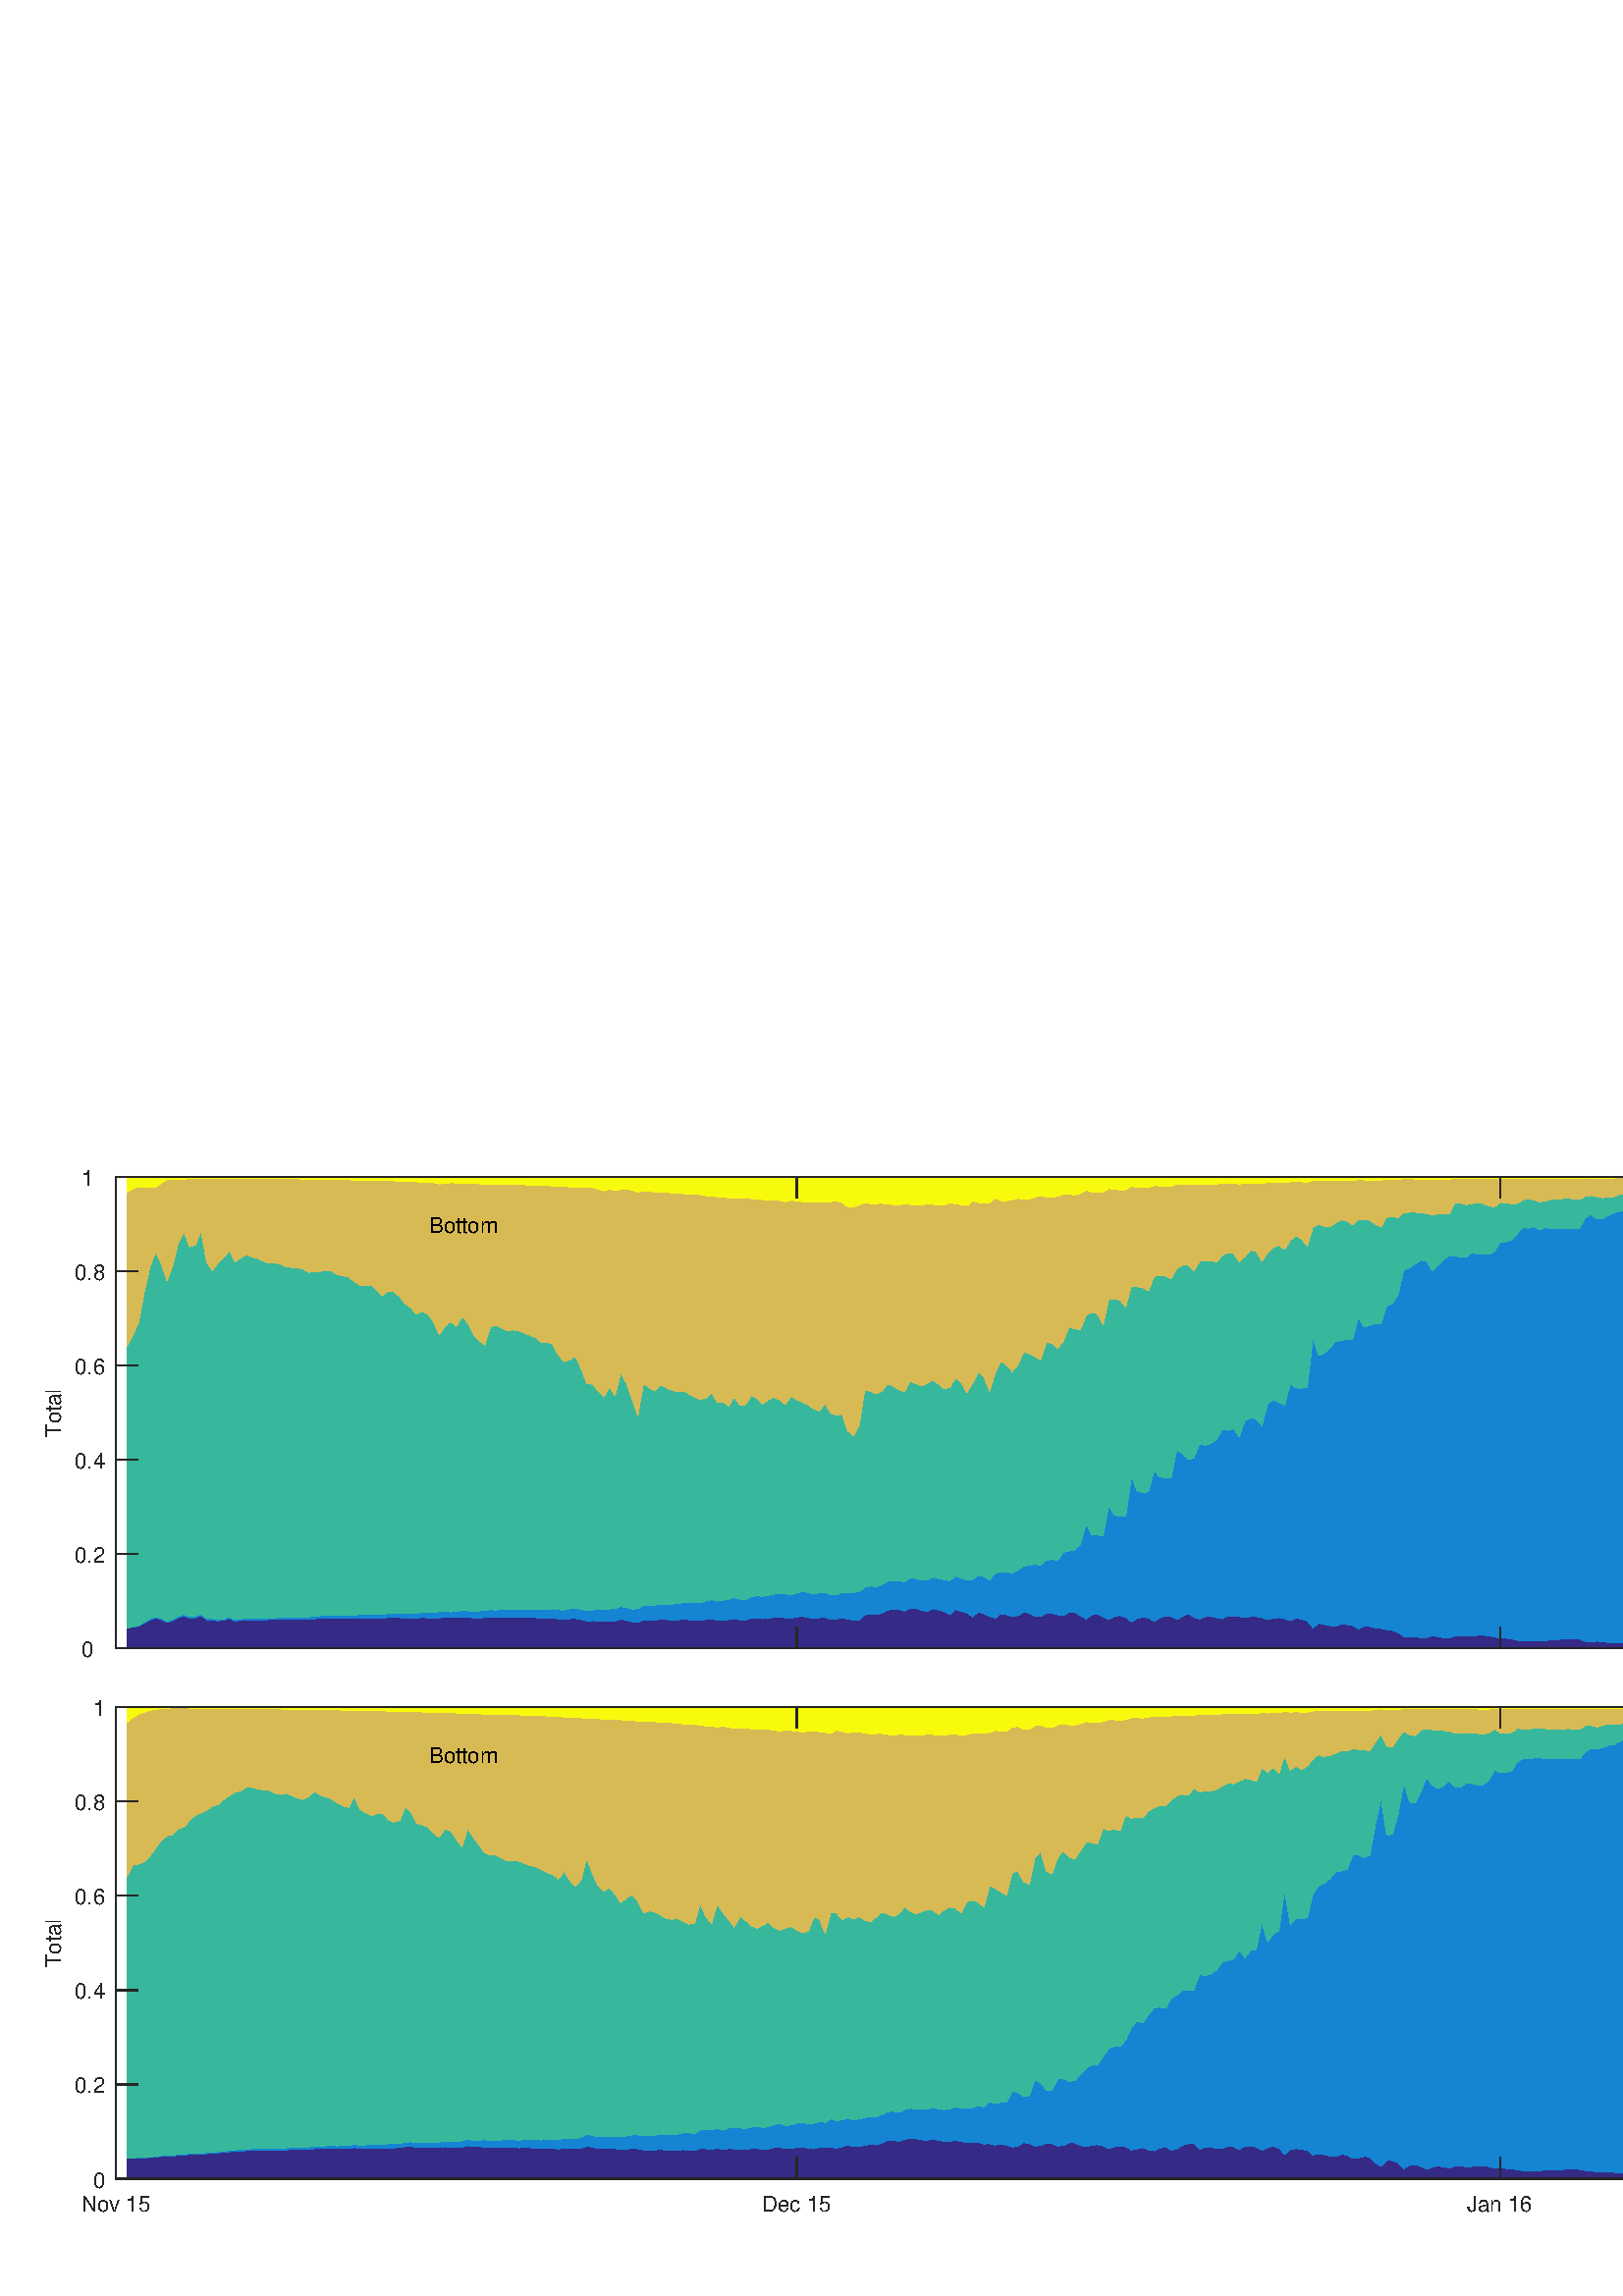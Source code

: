%!PS-Adobe-3.0 EPSF-3.0
%%Pages: (atend)
%%BoundingBox:    16    30   820   414
%%LanguageLevel: 2
%%EndComments
%%BeginProlog
%%BeginResource: procset (Apache XML Graphics Std ProcSet) 1.2 0
%%Version: 1.2 0
%%Copyright: (Copyright 2001-2003,2010 The Apache Software Foundation. License terms: http://www.apache.org/licenses/LICENSE-2.0)
/bd{bind def}bind def
/ld{load def}bd
/GR/grestore ld
/M/moveto ld
/LJ/setlinejoin ld
/C/curveto ld
/f/fill ld
/LW/setlinewidth ld
/GC/setgray ld
/t/show ld
/N/newpath ld
/CT/concat ld
/cp/closepath ld
/S/stroke ld
/L/lineto ld
/CC/setcmykcolor ld
/A/ashow ld
/GS/gsave ld
/RC/setrgbcolor ld
/RM/rmoveto ld
/ML/setmiterlimit ld
/re {4 2 roll M
1 index 0 rlineto
0 exch rlineto
neg 0 rlineto
cp } bd
/_ctm matrix def
/_tm matrix def
/BT { _ctm currentmatrix pop matrix _tm copy pop 0 0 moveto } bd
/ET { _ctm setmatrix } bd
/iTm { _ctm setmatrix _tm concat } bd
/Tm { _tm astore pop iTm 0 0 moveto } bd
/ux 0.0 def
/uy 0.0 def
/F {
  /Tp exch def
  /Tf exch def
  Tf findfont Tp scalefont setfont
  /cf Tf def  /cs Tp def
} bd
/ULS {currentpoint /uy exch def /ux exch def} bd
/ULE {
  /Tcx currentpoint pop def
  gsave
  newpath
  cf findfont cs scalefont dup
  /FontMatrix get 0 get /Ts exch def /FontInfo get dup
  /UnderlinePosition get Ts mul /To exch def
  /UnderlineThickness get Ts mul /Tt exch def
  ux uy To add moveto  Tcx uy To add lineto
  Tt setlinewidth stroke
  grestore
} bd
/OLE {
  /Tcx currentpoint pop def
  gsave
  newpath
  cf findfont cs scalefont dup
  /FontMatrix get 0 get /Ts exch def /FontInfo get dup
  /UnderlinePosition get Ts mul /To exch def
  /UnderlineThickness get Ts mul /Tt exch def
  ux uy To add cs add moveto Tcx uy To add cs add lineto
  Tt setlinewidth stroke
  grestore
} bd
/SOE {
  /Tcx currentpoint pop def
  gsave
  newpath
  cf findfont cs scalefont dup
  /FontMatrix get 0 get /Ts exch def /FontInfo get dup
  /UnderlinePosition get Ts mul /To exch def
  /UnderlineThickness get Ts mul /Tt exch def
  ux uy To add cs 10 mul 26 idiv add moveto Tcx uy To add cs 10 mul 26 idiv add lineto
  Tt setlinewidth stroke
  grestore
} bd
/QT {
/Y22 exch store
/X22 exch store
/Y21 exch store
/X21 exch store
currentpoint
/Y21 load 2 mul add 3 div exch
/X21 load 2 mul add 3 div exch
/X21 load 2 mul /X22 load add 3 div
/Y21 load 2 mul /Y22 load add 3 div
/X22 load /Y22 load curveto
} bd
/SSPD {
dup length /d exch dict def
{
/v exch def
/k exch def
currentpagedevice k known {
/cpdv currentpagedevice k get def
v cpdv ne {
/upd false def
/nullv v type /nulltype eq def
/nullcpdv cpdv type /nulltype eq def
nullv nullcpdv or
{
/upd true def
} {
/sametype v type cpdv type eq def
sametype {
v type /arraytype eq {
/vlen v length def
/cpdvlen cpdv length def
vlen cpdvlen eq {
0 1 vlen 1 sub {
/i exch def
/obj v i get def
/cpdobj cpdv i get def
obj cpdobj ne {
/upd true def
exit
} if
} for
} {
/upd true def
} ifelse
} {
v type /dicttype eq {
v {
/dv exch def
/dk exch def
/cpddv cpdv dk get def
dv cpddv ne {
/upd true def
exit
} if
} forall
} {
/upd true def
} ifelse
} ifelse
} if
} ifelse
upd true eq {
d k v put
} if
} if
} if
} forall
d length 0 gt {
d setpagedevice
} if
} bd
/RE { % /NewFontName [NewEncodingArray] /FontName RE -
  findfont dup length dict begin
  {
    1 index /FID ne
    {def} {pop pop} ifelse
  } forall
  /Encoding exch def
  /FontName 1 index def
  currentdict definefont pop
  end
} bind def
%%EndResource
%%BeginResource: procset (Apache XML Graphics EPS ProcSet) 1.0 0
%%Version: 1.0 0
%%Copyright: (Copyright 2002-2003 The Apache Software Foundation. License terms: http://www.apache.org/licenses/LICENSE-2.0)
/BeginEPSF { %def
/b4_Inc_state save def         % Save state for cleanup
/dict_count countdictstack def % Count objects on dict stack
/op_count count 1 sub def      % Count objects on operand stack
userdict begin                 % Push userdict on dict stack
/showpage { } def              % Redefine showpage, { } = null proc
0 setgray 0 setlinecap         % Prepare graphics state
1 setlinewidth 0 setlinejoin
10 setmiterlimit [ ] 0 setdash newpath
/languagelevel where           % If level not equal to 1 then
{pop languagelevel             % set strokeadjust and
1 ne                           % overprint to their defaults.
{false setstrokeadjust false setoverprint
} if
} if
} bd
/EndEPSF { %def
count op_count sub {pop} repeat            % Clean up stacks
countdictstack dict_count sub {end} repeat
b4_Inc_state restore
} bd
%%EndResource
%FOPBeginFontDict
%%IncludeResource: font Courier-Bold
%%IncludeResource: font Helvetica
%%IncludeResource: font Courier-BoldOblique
%%IncludeResource: font Courier-Oblique
%%IncludeResource: font Times-Roman
%%IncludeResource: font Helvetica-BoldOblique
%%IncludeResource: font Helvetica-Bold
%%IncludeResource: font Helvetica-Oblique
%%IncludeResource: font Times-BoldItalic
%%IncludeResource: font Courier
%%IncludeResource: font Times-Italic
%%IncludeResource: font Times-Bold
%%IncludeResource: font Symbol
%%IncludeResource: font ZapfDingbats
%FOPEndFontDict
%%BeginResource: encoding WinAnsiEncoding
/WinAnsiEncoding [
/.notdef /.notdef /.notdef /.notdef /.notdef
/.notdef /.notdef /.notdef /.notdef /.notdef
/.notdef /.notdef /.notdef /.notdef /.notdef
/.notdef /.notdef /.notdef /.notdef /.notdef
/.notdef /.notdef /.notdef /.notdef /.notdef
/.notdef /.notdef /.notdef /.notdef /.notdef
/.notdef /.notdef /space /exclam /quotedbl
/numbersign /dollar /percent /ampersand /quotesingle
/parenleft /parenright /asterisk /plus /comma
/hyphen /period /slash /zero /one
/two /three /four /five /six
/seven /eight /nine /colon /semicolon
/less /equal /greater /question /at
/A /B /C /D /E
/F /G /H /I /J
/K /L /M /N /O
/P /Q /R /S /T
/U /V /W /X /Y
/Z /bracketleft /backslash /bracketright /asciicircum
/underscore /quoteleft /a /b /c
/d /e /f /g /h
/i /j /k /l /m
/n /o /p /q /r
/s /t /u /v /w
/x /y /z /braceleft /bar
/braceright /asciitilde /bullet /Euro /bullet
/quotesinglbase /florin /quotedblbase /ellipsis /dagger
/daggerdbl /circumflex /perthousand /Scaron /guilsinglleft
/OE /bullet /Zcaron /bullet /bullet
/quoteleft /quoteright /quotedblleft /quotedblright /bullet
/endash /emdash /asciitilde /trademark /scaron
/guilsinglright /oe /bullet /zcaron /Ydieresis
/space /exclamdown /cent /sterling /currency
/yen /brokenbar /section /dieresis /copyright
/ordfeminine /guillemotleft /logicalnot /sfthyphen /registered
/macron /degree /plusminus /twosuperior /threesuperior
/acute /mu /paragraph /middot /cedilla
/onesuperior /ordmasculine /guillemotright /onequarter /onehalf
/threequarters /questiondown /Agrave /Aacute /Acircumflex
/Atilde /Adieresis /Aring /AE /Ccedilla
/Egrave /Eacute /Ecircumflex /Edieresis /Igrave
/Iacute /Icircumflex /Idieresis /Eth /Ntilde
/Ograve /Oacute /Ocircumflex /Otilde /Odieresis
/multiply /Oslash /Ugrave /Uacute /Ucircumflex
/Udieresis /Yacute /Thorn /germandbls /agrave
/aacute /acircumflex /atilde /adieresis /aring
/ae /ccedilla /egrave /eacute /ecircumflex
/edieresis /igrave /iacute /icircumflex /idieresis
/eth /ntilde /ograve /oacute /ocircumflex
/otilde /odieresis /divide /oslash /ugrave
/uacute /ucircumflex /udieresis /yacute /thorn
/ydieresis
] def
%%EndResource
%FOPBeginFontReencode
/Courier-Bold findfont
dup length dict begin
  {1 index /FID ne {def} {pop pop} ifelse} forall
  /Encoding WinAnsiEncoding def
  currentdict
end
/Courier-Bold exch definefont pop
/Helvetica findfont
dup length dict begin
  {1 index /FID ne {def} {pop pop} ifelse} forall
  /Encoding WinAnsiEncoding def
  currentdict
end
/Helvetica exch definefont pop
/Courier-BoldOblique findfont
dup length dict begin
  {1 index /FID ne {def} {pop pop} ifelse} forall
  /Encoding WinAnsiEncoding def
  currentdict
end
/Courier-BoldOblique exch definefont pop
/Courier-Oblique findfont
dup length dict begin
  {1 index /FID ne {def} {pop pop} ifelse} forall
  /Encoding WinAnsiEncoding def
  currentdict
end
/Courier-Oblique exch definefont pop
/Times-Roman findfont
dup length dict begin
  {1 index /FID ne {def} {pop pop} ifelse} forall
  /Encoding WinAnsiEncoding def
  currentdict
end
/Times-Roman exch definefont pop
/Helvetica-BoldOblique findfont
dup length dict begin
  {1 index /FID ne {def} {pop pop} ifelse} forall
  /Encoding WinAnsiEncoding def
  currentdict
end
/Helvetica-BoldOblique exch definefont pop
/Helvetica-Bold findfont
dup length dict begin
  {1 index /FID ne {def} {pop pop} ifelse} forall
  /Encoding WinAnsiEncoding def
  currentdict
end
/Helvetica-Bold exch definefont pop
/Helvetica-Oblique findfont
dup length dict begin
  {1 index /FID ne {def} {pop pop} ifelse} forall
  /Encoding WinAnsiEncoding def
  currentdict
end
/Helvetica-Oblique exch definefont pop
/Times-BoldItalic findfont
dup length dict begin
  {1 index /FID ne {def} {pop pop} ifelse} forall
  /Encoding WinAnsiEncoding def
  currentdict
end
/Times-BoldItalic exch definefont pop
/Courier findfont
dup length dict begin
  {1 index /FID ne {def} {pop pop} ifelse} forall
  /Encoding WinAnsiEncoding def
  currentdict
end
/Courier exch definefont pop
/Times-Italic findfont
dup length dict begin
  {1 index /FID ne {def} {pop pop} ifelse} forall
  /Encoding WinAnsiEncoding def
  currentdict
end
/Times-Italic exch definefont pop
/Times-Bold findfont
dup length dict begin
  {1 index /FID ne {def} {pop pop} ifelse} forall
  /Encoding WinAnsiEncoding def
  currentdict
end
/Times-Bold exch definefont pop
%FOPEndFontReencode
%%EndProlog
%%Page: 1 1
%%PageBoundingBox: 0 0 850 432
%%BeginPageSetup
[1 0 0 -1 0 432] CT
%%EndPageSetup
GS
[0.5 0 0 0.5 0 0] CT
N
0 0 M
1701 0 L
1701 864 L
0 864 L
0 0 L
cp
clip
1 GC
N
0 0 1701 864 re
f
GR
GS
[0.5 0 0 0.5 0 0] CT
1 GC
N
0 0 1701 864 re
f
GR
GS
[0.5 0 0 0.5 0 0] CT
1 GC
N
85 389 M
1616 389 L
1616 43 L
85 43 L
cp
f
GR
GS
[0.5 0 0 0.5 0 0] CT
0.149 GC
1 LJ
N
85 389 M
1616 389 L
S
GR
GS
[0.5 0 0 0.5 0 0] CT
0.208 0.165 0.525 RC
N
93.321 373.956 M
97.481 373.47 L
101.641 372.632 L
105.802 370.314 L
109.962 368.086 L
114.122 366.667 L
118.283 367.79 L
122.443 369.811 L
126.603 368.562 L
130.764 366.273 L
134.924 365.108 L
139.084 366.624 L
143.245 366.466 L
147.405 364.983 L
151.565 367.979 L
155.726 368.21 L
159.886 368.761 L
164.046 368.329 L
168.207 366.949 L
172.367 368.803 L
176.527 368.451 L
180.688 368.024 L
184.848 368.096 L
189.008 368.05 L
193.168 367.989 L
197.329 367.892 L
201.489 367.875 L
205.649 367.838 L
209.81 367.766 L
213.97 367.535 L
218.13 367.588 L
222.291 367.556 L
226.451 367.555 L
230.611 367.263 L
234.772 366.951 L
238.932 366.808 L
243.092 366.754 L
247.253 366.634 L
251.413 366.748 L
255.573 366.737 L
259.734 366.747 L
263.894 366.702 L
268.054 366.582 L
272.215 366.592 L
276.375 366.736 L
280.535 366.79 L
284.696 366.319 L
288.856 366.285 L
293.016 366.416 L
297.177 366.674 L
301.337 366.612 L
305.497 366.642 L
309.658 366.321 L
313.818 366.567 L
317.978 366.476 L
322.139 366.526 L
326.299 366.336 L
330.459 366.442 L
334.62 366.243 L
338.78 365.784 L
342.94 366.103 L
347.101 366.661 L
351.261 366.617 L
355.421 366.418 L
359.582 365.9 L
363.742 366.01 L
367.902 365.936 L
372.063 365.918 L
376.223 366.083 L
380.383 366.289 L
384.543 366.248 L
388.704 366.268 L
392.864 366.438 L
397.024 366.657 L
401.185 366.626 L
405.345 366.653 L
409.505 367.362 L
413.666 367.64 L
417.826 367.222 L
421.986 366.955 L
426.147 367.806 L
430.307 368.796 L
434.467 368.624 L
438.628 368.725 L
442.788 368.964 L
446.948 368.674 L
451.109 368.911 L
455.269 367.475 L
459.429 368.314 L
463.59 369.35 L
467.75 369.971 L
471.91 367.859 L
476.071 368.205 L
480.231 368.141 L
484.391 367.599 L
488.552 367.835 L
492.712 368.055 L
496.872 368.043 L
501.033 367.659 L
505.193 367.906 L
509.353 368.299 L
513.514 368.337 L
517.674 367.73 L
521.834 367.372 L
525.995 368.238 L
530.155 368.15 L
534.315 367.894 L
538.476 367.052 L
542.636 368.028 L
546.796 368.244 L
550.957 366.868 L
555.117 366.728 L
559.277 367.208 L
563.438 366.81 L
567.598 366.102 L
571.758 365.83 L
575.918 366.531 L
580.079 366.841 L
584.239 365.877 L
588.399 365.549 L
592.56 366.223 L
596.72 367.068 L
600.88 366.501 L
605.041 366.188 L
609.201 367.693 L
613.361 367.442 L
617.522 366.476 L
621.682 367.492 L
625.842 368.062 L
630.003 367.954 L
634.163 364.422 L
638.323 363.646 L
642.484 364.04 L
646.644 363.256 L
650.804 360.77 L
654.965 360.52 L
659.125 360.26 L
663.285 361.581 L
667.446 359.355 L
671.606 359.615 L
675.766 360.931 L
679.927 361.86 L
684.087 359.803 L
688.247 360.773 L
692.408 361.926 L
696.568 364.021 L
700.728 360.485 L
704.889 361.681 L
709.049 362.874 L
713.209 365.83 L
717.37 362.198 L
721.53 363.464 L
725.69 365.349 L
729.851 366.78 L
734.011 363.402 L
738.171 364.356 L
742.332 365.433 L
746.492 364.914 L
750.652 362.371 L
754.813 363.169 L
758.973 365.376 L
763.133 365.596 L
767.293 362.926 L
771.454 363.174 L
775.614 364.27 L
779.774 364.847 L
783.935 362.557 L
788.095 362.653 L
792.255 364.881 L
796.416 367.352 L
800.576 364.363 L
804.736 363.913 L
808.897 365.663 L
813.057 367.844 L
817.217 365.401 L
821.378 364.831 L
825.538 366.21 L
829.698 369.488 L
833.859 367.029 L
838.019 365.975 L
842.179 366.641 L
846.34 369.099 L
850.5 366.544 L
854.66 365.226 L
858.821 365.583 L
862.981 367.761 L
867.141 365.479 L
871.302 363.256 L
875.462 365.929 L
879.622 367.471 L
883.783 365.722 L
887.943 365.489 L
892.103 366.345 L
896.264 367.212 L
900.424 364.994 L
904.584 365.304 L
908.745 365.552 L
912.905 366.391 L
917.065 365.536 L
921.226 365.671 L
925.386 366.433 L
929.546 367.872 L
933.707 366.783 L
937.867 366.378 L
942.027 367.193 L
946.188 368.556 L
950.348 366.854 L
954.508 367.462 L
958.668 368.792 L
962.829 373.925 L
966.989 370.591 L
971.149 371.334 L
975.31 372.265 L
979.47 372.596 L
983.63 371.097 L
987.791 371.472 L
991.951 372.172 L
996.111 374.614 L
1000.272 372.547 L
1004.432 372.896 L
1008.592 374.039 L
1012.753 374.093 L
1016.913 375.403 L
1021.073 375.648 L
1025.234 377.299 L
1029.394 380.192 L
1033.554 380.21 L
1037.715 380.582 L
1041.875 381 L
1046.035 381.032 L
1050.196 379.695 L
1054.356 380.3 L
1058.516 381.042 L
1062.677 381.368 L
1066.837 379.759 L
1070.997 379.521 L
1075.158 379.623 L
1079.318 379.937 L
1083.478 379.253 L
1087.639 379.271 L
1091.799 379.713 L
1095.959 380.43 L
1100.12 381.405 L
1104.28 381.399 L
1108.44 381.963 L
1112.601 383.04 L
1116.761 383.66 L
1120.921 383.149 L
1125.082 383.418 L
1129.242 383.069 L
1133.402 383.348 L
1137.563 382.518 L
1141.723 382.515 L
1145.883 382.17 L
1150.043 381.948 L
1154.204 382.055 L
1158.364 382.231 L
1162.524 383.856 L
1166.685 384.413 L
1170.845 383.653 L
1175.005 383.946 L
1179.166 384.631 L
1183.326 384.975 L
1187.486 384.872 L
1191.647 385.22 L
1195.807 385.017 L
1199.967 384.94 L
1204.128 384.822 L
1208.288 385.158 L
1212.448 385.46 L
1216.609 385.58 L
1220.769 385.832 L
1224.929 386.035 L
1229.09 385.904 L
1233.25 384.931 L
1237.41 385.117 L
1241.571 385.387 L
1245.731 385.631 L
1249.891 385.224 L
1254.052 385.265 L
1258.212 385.528 L
1262.372 385.82 L
1266.533 385.437 L
1270.693 385.015 L
1274.853 385.083 L
1279.014 384.59 L
1283.174 384.499 L
1287.334 384.41 L
1291.495 384.369 L
1295.655 384.034 L
1299.815 383.983 L
1303.976 383.905 L
1308.136 383.938 L
1312.296 384.105 L
1316.457 383.386 L
1320.617 383.346 L
1324.777 383.195 L
1328.938 382.003 L
1333.098 382.14 L
1337.258 381.809 L
1341.418 380.849 L
1345.579 381.008 L
1349.739 381.322 L
1353.899 381.621 L
1358.06 380.465 L
1362.22 379.405 L
1366.38 380.067 L
1370.541 380.483 L
1374.701 380.773 L
1378.861 379.511 L
1383.022 378.677 L
1387.182 378.531 L
1391.342 378.546 L
1395.503 375.25 L
1399.663 373.682 L
1403.823 372.723 L
1407.984 369.81 L
1412.144 367.785 L
1416.304 368.158 L
1420.465 366.711 L
1424.625 363.438 L
1428.785 363.021 L
1432.946 365.159 L
1437.106 357.43 L
1441.266 354.502 L
1445.427 349.875 L
1449.587 349 L
1453.747 346.212 L
1457.908 343.073 L
1462.068 336.113 L
1466.228 331.571 L
1470.389 332.443 L
1474.549 329.629 L
1478.709 319.627 L
1482.87 317.353 L
1487.03 313.169 L
1491.19 310.896 L
1495.351 302.346 L
1495.351 389 L
1491.19 389 L
1487.03 389 L
1482.87 389 L
1478.709 389 L
1474.549 389 L
1470.389 389 L
1466.228 389 L
1462.068 389 L
1457.908 389 L
1453.747 389 L
1449.587 389 L
1445.427 389 L
1441.266 389 L
1437.106 389 L
1432.946 389 L
1428.785 389 L
1424.625 389 L
1420.465 389 L
1416.304 389 L
1412.144 389 L
1407.984 389 L
1403.823 389 L
1399.663 389 L
1395.503 389 L
1391.342 389 L
1387.182 389 L
1383.022 389 L
1378.861 389 L
1374.701 389 L
1370.541 389 L
1366.38 389 L
1362.22 389 L
1358.06 389 L
1353.899 389 L
1349.739 389 L
1345.579 389 L
1341.418 389 L
1337.258 389 L
1333.098 389 L
1328.938 389 L
1324.777 389 L
1320.617 389 L
1316.457 389 L
1312.296 389 L
1308.136 389 L
1303.976 389 L
1299.815 389 L
1295.655 389 L
1291.495 389 L
1287.334 389 L
1283.174 389 L
1279.014 389 L
1274.853 389 L
1270.693 389 L
1266.533 389 L
1262.372 389 L
1258.212 389 L
1254.052 389 L
1249.891 389 L
1245.731 389 L
1241.571 389 L
1237.41 389 L
1233.25 389 L
1229.09 389 L
1224.929 389 L
1220.769 389 L
1216.609 389 L
1212.448 389 L
1208.288 389 L
1204.128 389 L
1199.967 389 L
1195.807 389 L
1191.647 389 L
1187.486 389 L
1183.326 389 L
1179.166 389 L
1175.005 389 L
1170.845 389 L
1166.685 389 L
1162.524 389 L
1158.364 389 L
1154.204 389 L
1150.043 389 L
1145.883 389 L
1141.723 389 L
1137.563 389 L
1133.402 389 L
1129.242 389 L
1125.082 389 L
1120.921 389 L
1116.761 389 L
1112.601 389 L
1108.44 389 L
1104.28 389 L
1100.12 389 L
1095.959 389 L
1091.799 389 L
1087.639 389 L
1083.478 389 L
1079.318 389 L
1075.158 389 L
1070.997 389 L
1066.837 389 L
1062.677 389 L
1058.516 389 L
1054.356 389 L
1050.196 389 L
1046.035 389 L
1041.875 389 L
1037.715 389 L
1033.554 389 L
1029.394 389 L
1025.234 389 L
1021.073 389 L
1016.913 389 L
1012.753 389 L
1008.592 389 L
1004.432 389 L
1000.272 389 L
996.111 389 L
991.951 389 L
987.791 389 L
983.63 389 L
979.47 389 L
975.31 389 L
971.149 389 L
966.989 389 L
962.829 389 L
958.668 389 L
954.508 389 L
950.348 389 L
946.188 389 L
942.027 389 L
937.867 389 L
933.707 389 L
929.546 389 L
925.386 389 L
921.226 389 L
917.065 389 L
912.905 389 L
908.745 389 L
904.584 389 L
900.424 389 L
896.264 389 L
892.103 389 L
887.943 389 L
883.783 389 L
879.622 389 L
875.462 389 L
871.302 389 L
867.141 389 L
862.981 389 L
858.821 389 L
854.66 389 L
850.5 389 L
846.34 389 L
842.179 389 L
838.019 389 L
833.859 389 L
829.698 389 L
825.538 389 L
821.378 389 L
817.217 389 L
813.057 389 L
808.897 389 L
804.736 389 L
800.576 389 L
796.416 389 L
792.255 389 L
788.095 389 L
783.935 389 L
779.774 389 L
775.614 389 L
771.454 389 L
767.293 389 L
763.133 389 L
758.973 389 L
754.813 389 L
750.652 389 L
746.492 389 L
742.332 389 L
738.171 389 L
734.011 389 L
729.851 389 L
725.69 389 L
721.53 389 L
717.37 389 L
713.209 389 L
709.049 389 L
704.889 389 L
700.728 389 L
696.568 389 L
692.408 389 L
688.247 389 L
684.087 389 L
679.927 389 L
675.766 389 L
671.606 389 L
667.446 389 L
663.285 389 L
659.125 389 L
654.965 389 L
650.804 389 L
646.644 389 L
642.484 389 L
638.323 389 L
634.163 389 L
630.003 389 L
625.842 389 L
621.682 389 L
617.522 389 L
613.361 389 L
609.201 389 L
605.041 389 L
600.88 389 L
596.72 389 L
592.56 389 L
588.399 389 L
584.239 389 L
580.079 389 L
575.918 389 L
571.758 389 L
567.598 389 L
563.438 389 L
559.277 389 L
555.117 389 L
550.957 389 L
546.796 389 L
542.636 389 L
538.476 389 L
534.315 389 L
530.155 389 L
525.995 389 L
521.834 389 L
517.674 389 L
513.514 389 L
509.353 389 L
505.193 389 L
501.033 389 L
496.872 389 L
492.712 389 L
488.552 389 L
484.391 389 L
480.231 389 L
476.071 389 L
471.91 389 L
467.75 389 L
463.59 389 L
459.429 389 L
455.269 389 L
451.109 389 L
446.948 389 L
442.788 389 L
438.628 389 L
434.467 389 L
430.307 389 L
426.147 389 L
421.986 389 L
417.826 389 L
413.666 389 L
409.505 389 L
405.345 389 L
401.185 389 L
397.024 389 L
392.864 389 L
388.704 389 L
384.543 389 L
380.383 389 L
376.223 389 L
372.063 389 L
367.902 389 L
363.742 389 L
359.582 389 L
355.421 389 L
351.261 389 L
347.101 389 L
342.94 389 L
338.78 389 L
334.62 389 L
330.459 389 L
326.299 389 L
322.139 389 L
317.978 389 L
313.818 389 L
309.658 389 L
305.497 389 L
301.337 389 L
297.177 389 L
293.016 389 L
288.856 389 L
284.696 389 L
280.535 389 L
276.375 389 L
272.215 389 L
268.054 389 L
263.894 389 L
259.734 389 L
255.573 389 L
251.413 389 L
247.253 389 L
243.092 389 L
238.932 389 L
234.772 389 L
230.611 389 L
226.451 389 L
222.291 389 L
218.13 389 L
213.97 389 L
209.81 389 L
205.649 389 L
201.489 389 L
197.329 389 L
193.168 389 L
189.008 389 L
184.848 389 L
180.688 389 L
176.527 389 L
172.367 389 L
168.207 389 L
164.046 389 L
159.886 389 L
155.726 389 L
151.565 389 L
147.405 389 L
143.245 389 L
139.084 389 L
134.924 389 L
130.764 389 L
126.603 389 L
122.443 389 L
118.283 389 L
114.122 389 L
109.962 389 L
105.802 389 L
101.641 389 L
97.481 389 L
93.321 389 L
cp
f
GR
GS
[0.5 0 0 0.5 0 0] CT
0.078 0.518 0.827 RC
N
93.321 373.956 M
97.481 372.967 L
101.641 372.078 L
105.802 369.609 L
109.962 367.199 L
114.122 365.643 L
118.283 366.825 L
122.443 369.012 L
126.603 367.675 L
130.764 365.183 L
134.924 363.901 L
139.084 365.5 L
143.245 365.309 L
147.405 363.666 L
151.565 366.912 L
155.726 367.091 L
159.886 367.752 L
164.046 367.261 L
168.207 365.67 L
172.367 367.756 L
176.527 367.352 L
180.688 366.855 L
184.848 366.888 L
189.008 366.803 L
193.168 366.689 L
197.329 366.521 L
201.489 366.484 L
205.649 366.407 L
209.81 366.266 L
213.97 365.937 L
218.13 365.977 L
222.291 365.9 L
226.451 365.835 L
230.611 365.434 L
234.772 364.996 L
238.932 364.801 L
243.092 364.689 L
247.253 364.424 L
251.413 364.549 L
255.573 364.478 L
259.734 364.39 L
263.894 364.212 L
268.054 364.016 L
272.215 363.997 L
276.375 364.066 L
280.535 363.97 L
284.696 363.38 L
288.856 363.265 L
293.016 363.308 L
297.177 363.476 L
301.337 363.253 L
305.497 363.098 L
309.658 362.6 L
313.818 362.83 L
317.978 362.414 L
322.139 362.019 L
326.299 361.835 L
330.459 362.212 L
334.62 361.692 L
338.78 361.207 L
342.94 361.429 L
347.101 361.896 L
351.261 361.565 L
355.421 360.932 L
359.582 360.645 L
363.742 360.781 L
367.902 360.487 L
372.063 360.27 L
376.223 360.436 L
380.383 360.609 L
384.543 360.37 L
388.704 360.213 L
392.864 360.271 L
397.024 360.249 L
401.185 360.13 L
405.345 359.972 L
409.505 360.683 L
413.666 360.777 L
417.826 359.902 L
421.986 359.432 L
426.147 360.301 L
430.307 361.34 L
434.467 360.805 L
438.628 360.386 L
442.788 360.139 L
446.948 360.037 L
451.109 359.712 L
455.269 358.182 L
459.429 359.073 L
463.59 360.093 L
467.75 359.883 L
471.91 357.528 L
476.071 357.778 L
480.231 357.297 L
484.391 356.425 L
488.552 356.426 L
492.712 356.499 L
496.872 356.108 L
501.033 355.316 L
505.193 355.332 L
509.353 355.652 L
513.514 355.418 L
517.674 354.035 L
521.834 353.311 L
525.995 354.243 L
530.155 353.811 L
534.315 352.798 L
538.476 351.647 L
542.636 352.916 L
546.796 353.137 L
550.957 350.951 L
555.117 350.344 L
559.277 350.832 L
563.438 350.148 L
567.598 349.184 L
571.758 348.453 L
575.918 349.026 L
580.079 349.668 L
584.239 348.208 L
588.399 347.398 L
592.56 347.942 L
596.72 349.055 L
600.88 348.18 L
605.041 347.702 L
609.201 349.767 L
613.361 349.569 L
617.522 347.952 L
621.682 347.959 L
625.842 347.827 L
630.003 347.551 L
634.163 344.016 L
638.323 343.281 L
642.484 343.643 L
646.644 342.313 L
650.804 339.717 L
654.965 339.482 L
659.125 339.379 L
663.285 340.028 L
667.446 337.363 L
671.606 337.644 L
675.766 338.73 L
679.927 338.692 L
684.087 336.554 L
688.247 337.74 L
692.408 338.609 L
696.568 339.301 L
700.728 335.918 L
704.889 337.331 L
709.049 338.838 L
713.209 338.402 L
717.37 335.226 L
721.53 336.391 L
725.69 338.597 L
729.851 334.028 L
734.011 332.831 L
738.171 332.775 L
742.332 333.978 L
746.492 331.363 L
750.652 328.55 L
754.813 328.073 L
758.973 327.257 L
763.133 328.192 L
767.293 324.25 L
771.454 323.786 L
775.614 324.387 L
779.774 318.446 L
783.935 317.452 L
788.095 317.12 L
792.255 312.541 L
796.416 297.643 L
800.576 305.533 L
804.736 305.836 L
808.897 306.515 L
813.057 284.241 L
817.217 291.441 L
821.378 291.838 L
825.538 292.057 L
829.698 262.702 L
833.859 273.184 L
838.019 274.758 L
842.179 274.089 L
846.34 258.698 L
850.5 263.062 L
854.66 264.037 L
858.821 264.004 L
862.981 243.163 L
867.141 246.026 L
871.302 250.519 L
875.462 249.379 L
879.622 238.989 L
883.783 239.951 L
887.943 238.564 L
892.103 235.826 L
896.264 228.197 L
900.424 228.99 L
904.584 227.835 L
908.745 233.884 L
912.905 222.066 L
917.065 219.83 L
921.226 220.788 L
925.386 225.688 L
929.546 209.677 L
933.707 206.357 L
937.867 208.539 L
942.027 210.652 L
946.188 195.013 L
950.348 197.891 L
954.508 198.105 L
958.668 197.392 L
962.829 160.952 L
966.989 174.143 L
971.149 172.33 L
975.31 168.191 L
979.47 163.692 L
983.63 163.162 L
987.791 162.167 L
991.951 162.079 L
996.111 145.953 L
1000.272 153.288 L
1004.432 152.026 L
1008.592 150.532 L
1012.753 150.917 L
1016.913 137.675 L
1021.073 136.041 L
1025.234 129.5 L
1029.394 111.466 L
1033.554 109.888 L
1037.715 106.895 L
1041.875 104.328 L
1046.035 104.62 L
1050.196 111.98 L
1054.356 107.776 L
1058.516 103.577 L
1062.677 100.918 L
1066.837 101.394 L
1070.997 101.68 L
1075.158 101.961 L
1079.318 98.648 L
1083.478 100.042 L
1087.639 99.927 L
1091.799 100.007 L
1095.959 97.833 L
1100.12 90.769 L
1104.28 90.734 L
1108.44 89.344 L
1112.601 84.989 L
1116.761 79.78 L
1120.921 80.804 L
1125.082 79.589 L
1129.242 82.024 L
1133.402 79.907 L
1137.563 81.019 L
1141.723 81.008 L
1145.883 81.012 L
1150.043 80.832 L
1154.204 80.957 L
1158.364 80.689 L
1162.524 73.143 L
1166.685 70.523 L
1170.845 73.927 L
1175.005 73.963 L
1179.166 71.6 L
1183.326 69.615 L
1187.486 68.37 L
1191.647 67.22 L
1195.807 67.009 L
1199.967 66.982 L
1204.128 67.336 L
1208.288 66.449 L
1212.448 66.009 L
1216.609 65.485 L
1220.769 64.371 L
1224.929 63.523 L
1229.09 63.239 L
1233.25 64.611 L
1237.41 64.357 L
1241.571 63.723 L
1245.731 63.298 L
1249.891 63.933 L
1254.052 63.797 L
1258.212 62.93 L
1262.372 62.071 L
1266.533 62.239 L
1270.693 63.052 L
1274.853 63.877 L
1279.014 65.862 L
1283.174 64.42 L
1287.334 64.806 L
1291.495 65.29 L
1295.655 65.598 L
1299.815 65.629 L
1303.976 65.883 L
1308.136 66.92 L
1312.296 68.766 L
1316.457 68.278 L
1320.617 68.639 L
1324.777 70.508 L
1328.938 76.293 L
1333.098 76.799 L
1337.258 75.771 L
1341.418 80.801 L
1345.579 79.215 L
1349.739 77.965 L
1353.899 77.978 L
1358.06 78.376 L
1362.22 83.972 L
1366.38 84.349 L
1370.541 84.901 L
1374.701 84.652 L
1378.861 80.518 L
1383.022 77.439 L
1387.182 77.858 L
1391.342 79.8 L
1395.503 87.275 L
1399.663 93.112 L
1403.823 93.228 L
1407.984 104.283 L
1412.144 111.834 L
1416.304 108.267 L
1420.465 104.946 L
1424.625 109.031 L
1428.785 112.477 L
1432.946 112.922 L
1437.106 108.052 L
1441.266 117.268 L
1445.427 118.89 L
1449.587 114.992 L
1453.747 118.646 L
1457.908 136.529 L
1462.068 134.485 L
1466.228 122.934 L
1470.389 129.979 L
1474.549 145.459 L
1478.709 145.801 L
1482.87 137.245 L
1487.03 133.455 L
1491.19 148.831 L
1495.351 161.077 L
1495.351 302.346 L
1491.19 310.896 L
1487.03 313.169 L
1482.87 317.353 L
1478.709 319.627 L
1474.549 329.629 L
1470.389 332.443 L
1466.228 331.571 L
1462.068 336.113 L
1457.908 343.073 L
1453.747 346.212 L
1449.587 349 L
1445.427 349.875 L
1441.266 354.502 L
1437.106 357.43 L
1432.946 365.159 L
1428.785 363.021 L
1424.625 363.438 L
1420.465 366.711 L
1416.304 368.158 L
1412.144 367.785 L
1407.984 369.81 L
1403.823 372.723 L
1399.663 373.682 L
1395.503 375.25 L
1391.342 378.546 L
1387.182 378.531 L
1383.022 378.677 L
1378.861 379.511 L
1374.701 380.773 L
1370.541 380.483 L
1366.38 380.067 L
1362.22 379.405 L
1358.06 380.465 L
1353.899 381.621 L
1349.739 381.322 L
1345.579 381.008 L
1341.418 380.849 L
1337.258 381.809 L
1333.098 382.14 L
1328.938 382.003 L
1324.777 383.195 L
1320.617 383.346 L
1316.457 383.386 L
1312.296 384.105 L
1308.136 383.938 L
1303.976 383.905 L
1299.815 383.983 L
1295.655 384.034 L
1291.495 384.369 L
1287.334 384.41 L
1283.174 384.499 L
1279.014 384.59 L
1274.853 385.083 L
1270.693 385.015 L
1266.533 385.437 L
1262.372 385.82 L
1258.212 385.528 L
1254.052 385.265 L
1249.891 385.224 L
1245.731 385.631 L
1241.571 385.387 L
1237.41 385.117 L
1233.25 384.931 L
1229.09 385.904 L
1224.929 386.035 L
1220.769 385.832 L
1216.609 385.58 L
1212.448 385.46 L
1208.288 385.158 L
1204.128 384.822 L
1199.967 384.94 L
1195.807 385.017 L
1191.647 385.22 L
1187.486 384.872 L
1183.326 384.975 L
1179.166 384.631 L
1175.005 383.946 L
1170.845 383.653 L
1166.685 384.413 L
1162.524 383.856 L
1158.364 382.231 L
1154.204 382.055 L
1150.043 381.948 L
1145.883 382.17 L
1141.723 382.515 L
1137.563 382.518 L
1133.402 383.348 L
1129.242 383.069 L
1125.082 383.418 L
1120.921 383.149 L
1116.761 383.66 L
1112.601 383.04 L
1108.44 381.963 L
1104.28 381.399 L
1100.12 381.405 L
1095.959 380.43 L
1091.799 379.713 L
1087.639 379.271 L
1083.478 379.253 L
1079.318 379.937 L
1075.158 379.623 L
1070.997 379.521 L
1066.837 379.759 L
1062.677 381.368 L
1058.516 381.042 L
1054.356 380.3 L
1050.196 379.695 L
1046.035 381.032 L
1041.875 381 L
1037.715 380.582 L
1033.554 380.21 L
1029.394 380.192 L
1025.234 377.299 L
1021.073 375.648 L
1016.913 375.403 L
1012.753 374.093 L
1008.592 374.039 L
1004.432 372.896 L
1000.272 372.547 L
996.111 374.614 L
991.951 372.172 L
987.791 371.472 L
983.63 371.097 L
979.47 372.596 L
975.31 372.265 L
971.149 371.334 L
966.989 370.591 L
962.829 373.925 L
958.668 368.792 L
954.508 367.462 L
950.348 366.854 L
946.188 368.556 L
942.027 367.193 L
937.867 366.378 L
933.707 366.783 L
929.546 367.872 L
925.386 366.433 L
921.226 365.671 L
917.065 365.536 L
912.905 366.391 L
908.745 365.552 L
904.584 365.304 L
900.424 364.994 L
896.264 367.212 L
892.103 366.345 L
887.943 365.489 L
883.783 365.722 L
879.622 367.471 L
875.462 365.929 L
871.302 363.256 L
867.141 365.479 L
862.981 367.761 L
858.821 365.583 L
854.66 365.226 L
850.5 366.544 L
846.34 369.099 L
842.179 366.641 L
838.019 365.975 L
833.859 367.029 L
829.698 369.488 L
825.538 366.21 L
821.378 364.831 L
817.217 365.401 L
813.057 367.844 L
808.897 365.663 L
804.736 363.913 L
800.576 364.363 L
796.416 367.352 L
792.255 364.881 L
788.095 362.653 L
783.935 362.557 L
779.774 364.847 L
775.614 364.27 L
771.454 363.174 L
767.293 362.926 L
763.133 365.596 L
758.973 365.376 L
754.813 363.169 L
750.652 362.371 L
746.492 364.914 L
742.332 365.433 L
738.171 364.356 L
734.011 363.402 L
729.851 366.78 L
725.69 365.349 L
721.53 363.464 L
717.37 362.198 L
713.209 365.83 L
709.049 362.874 L
704.889 361.681 L
700.728 360.485 L
696.568 364.021 L
692.408 361.926 L
688.247 360.773 L
684.087 359.803 L
679.927 361.86 L
675.766 360.931 L
671.606 359.615 L
667.446 359.355 L
663.285 361.581 L
659.125 360.26 L
654.965 360.52 L
650.804 360.77 L
646.644 363.256 L
642.484 364.04 L
638.323 363.646 L
634.163 364.422 L
630.003 367.954 L
625.842 368.062 L
621.682 367.492 L
617.522 366.476 L
613.361 367.442 L
609.201 367.693 L
605.041 366.188 L
600.88 366.501 L
596.72 367.068 L
592.56 366.223 L
588.399 365.549 L
584.239 365.877 L
580.079 366.841 L
575.918 366.531 L
571.758 365.83 L
567.598 366.102 L
563.438 366.81 L
559.277 367.208 L
555.117 366.728 L
550.957 366.868 L
546.796 368.244 L
542.636 368.028 L
538.476 367.052 L
534.315 367.894 L
530.155 368.15 L
525.995 368.238 L
521.834 367.372 L
517.674 367.73 L
513.514 368.337 L
509.353 368.299 L
505.193 367.906 L
501.033 367.659 L
496.872 368.043 L
492.712 368.055 L
488.552 367.835 L
484.391 367.599 L
480.231 368.141 L
476.071 368.205 L
471.91 367.859 L
467.75 369.971 L
463.59 369.35 L
459.429 368.314 L
455.269 367.475 L
451.109 368.911 L
446.948 368.674 L
442.788 368.964 L
438.628 368.725 L
434.467 368.624 L
430.307 368.796 L
426.147 367.806 L
421.986 366.955 L
417.826 367.222 L
413.666 367.64 L
409.505 367.362 L
405.345 366.653 L
401.185 366.626 L
397.024 366.657 L
392.864 366.438 L
388.704 366.268 L
384.543 366.248 L
380.383 366.289 L
376.223 366.083 L
372.063 365.918 L
367.902 365.936 L
363.742 366.01 L
359.582 365.9 L
355.421 366.418 L
351.261 366.617 L
347.101 366.661 L
342.94 366.103 L
338.78 365.784 L
334.62 366.243 L
330.459 366.442 L
326.299 366.336 L
322.139 366.526 L
317.978 366.476 L
313.818 366.567 L
309.658 366.321 L
305.497 366.642 L
301.337 366.612 L
297.177 366.674 L
293.016 366.416 L
288.856 366.285 L
284.696 366.319 L
280.535 366.79 L
276.375 366.736 L
272.215 366.592 L
268.054 366.582 L
263.894 366.702 L
259.734 366.747 L
255.573 366.737 L
251.413 366.748 L
247.253 366.634 L
243.092 366.754 L
238.932 366.808 L
234.772 366.951 L
230.611 367.263 L
226.451 367.555 L
222.291 367.556 L
218.13 367.588 L
213.97 367.535 L
209.81 367.766 L
205.649 367.838 L
201.489 367.875 L
197.329 367.892 L
193.168 367.989 L
189.008 368.05 L
184.848 368.096 L
180.688 368.024 L
176.527 368.451 L
172.367 368.803 L
168.207 366.949 L
164.046 368.329 L
159.886 368.761 L
155.726 368.21 L
151.565 367.979 L
147.405 364.983 L
143.245 366.466 L
139.084 366.624 L
134.924 365.108 L
130.764 366.273 L
126.603 368.562 L
122.443 369.811 L
118.283 367.79 L
114.122 366.667 L
109.962 368.086 L
105.802 370.314 L
101.641 372.632 L
97.481 373.47 L
93.321 373.956 L
cp
f
GR
GS
[0.5 0 0 0.5 0 0] CT
0.216 0.722 0.616 RC
N
93.321 167.109 M
97.481 158.88 L
101.641 149.58 L
105.802 127.558 L
109.962 109.193 L
114.122 98.126 L
118.283 106.739 L
122.443 119.456 L
126.603 108.085 L
130.764 91.352 L
134.924 83.458 L
139.084 94.482 L
143.245 93.073 L
147.405 82.543 L
151.565 105.322 L
155.726 111.751 L
159.886 106.172 L
164.046 102.157 L
168.207 97.052 L
172.367 105.387 L
176.527 102.479 L
180.688 99.981 L
184.848 101.925 L
189.008 103.005 L
193.168 104.826 L
197.329 106.53 L
201.489 106.143 L
205.649 107.137 L
209.81 108.93 L
213.97 109.529 L
218.13 109.643 L
222.291 110.746 L
226.451 113.215 L
230.611 112.461 L
234.772 112.427 L
238.932 111.682 L
243.092 111.972 L
247.253 114.978 L
251.413 115.367 L
255.573 116.565 L
259.734 119.681 L
263.894 122.437 L
268.054 122.564 L
272.215 122.402 L
276.375 126.069 L
280.535 130.379 L
284.696 126.544 L
288.856 127.369 L
293.016 130.766 L
297.177 136.047 L
301.337 139.189 L
305.497 143.704 L
309.658 141.764 L
313.818 143.6 L
317.978 149.532 L
322.139 159.03 L
326.299 152.751 L
330.459 149.168 L
334.62 152.781 L
338.78 145.57 L
342.94 150.104 L
347.101 158.478 L
351.261 162.757 L
355.421 166.578 L
359.582 153.282 L
363.742 151.688 L
367.902 153.828 L
372.063 155.834 L
376.223 155.362 L
380.383 155.988 L
384.543 157.603 L
388.704 159.245 L
392.864 160.906 L
397.024 164.81 L
401.185 164.328 L
405.345 165.826 L
409.505 173.8 L
413.666 178.613 L
417.826 177.243 L
421.986 174.556 L
426.147 183.519 L
430.307 194.609 L
434.467 195.245 L
438.628 199.725 L
442.788 204.387 L
446.948 197.103 L
451.109 203.656 L
455.269 186.429 L
459.429 194.521 L
463.59 206.197 L
467.75 218.632 L
471.91 194.159 L
476.071 198.01 L
480.231 200.123 L
484.391 195.558 L
488.552 197.855 L
492.712 199.462 L
496.872 200.571 L
501.033 200.114 L
505.193 202.182 L
509.353 204.672 L
513.514 206.426 L
517.674 205.251 L
521.834 201.496 L
525.995 208.355 L
530.155 208.151 L
534.315 211.08 L
538.476 204.439 L
542.636 210.886 L
546.796 210.115 L
550.957 203.371 L
555.117 205.219 L
559.277 209.601 L
563.438 206.636 L
567.598 204.764 L
571.758 206.661 L
575.918 209.974 L
580.079 203.798 L
584.239 206.493 L
588.399 208.425 L
592.56 210.207 L
596.72 213.174 L
600.88 214.868 L
605.041 209.083 L
609.201 216.51 L
613.361 217.612 L
617.522 217.363 L
621.682 229.342 L
625.842 233.007 L
630.003 225.074 L
634.163 199.268 L
638.323 200.27 L
642.484 202.123 L
646.644 200.517 L
650.804 194.852 L
654.965 196.512 L
659.125 199.135 L
663.285 200.693 L
667.446 192.719 L
671.606 194.76 L
675.766 196.448 L
679.927 194.534 L
684.087 192.012 L
688.247 195.04 L
692.408 198.547 L
696.568 197.375 L
700.728 190.415 L
704.889 193.889 L
709.049 201.187 L
713.209 194.31 L
717.37 186.114 L
721.53 189.754 L
725.69 200.239 L
729.851 186.849 L
734.011 178.549 L
738.171 180.916 L
742.332 185.847 L
746.492 180.853 L
750.652 171.236 L
754.813 172.832 L
758.973 174.86 L
763.133 177.219 L
767.293 164.127 L
771.454 165.259 L
775.614 168.671 L
779.774 163.456 L
783.935 152.999 L
788.095 154.501 L
792.255 155.078 L
796.416 144.584 L
800.576 142.35 L
804.736 143.586 L
808.897 151.766 L
813.057 132.931 L
817.217 132.517 L
821.378 133.581 L
825.538 138.313 L
829.698 122.949 L
833.859 123.569 L
838.019 124.438 L
842.179 126.694 L
846.34 116.09 L
850.5 115.254 L
854.66 115.601 L
858.821 118.074 L
862.981 110.141 L
867.141 107.9 L
871.302 107.6 L
875.462 112.135 L
879.622 105.018 L
883.783 104.432 L
887.943 104.492 L
892.103 105.602 L
896.264 100.7 L
900.424 98.536 L
904.584 99.348 L
908.745 105.375 L
912.905 101.611 L
917.065 96.699 L
921.226 97.725 L
925.386 104.979 L
929.546 98.862 L
933.707 94.729 L
937.867 93.303 L
942.027 96.389 L
946.188 89.693 L
950.348 86.223 L
954.508 88.712 L
958.668 93.875 L
962.829 79.942 L
966.989 77.783 L
971.149 79.266 L
975.31 79.572 L
979.47 76.75 L
983.63 74.616 L
987.791 75.383 L
991.951 78.393 L
996.111 74.258 L
1000.272 74.471 L
1004.432 74.933 L
1008.592 77.734 L
1012.753 79.725 L
1016.913 72.293 L
1021.073 72.126 L
1025.234 73.104 L
1029.394 69.322 L
1033.554 69.091 L
1037.715 69.029 L
1041.875 69.536 L
1046.035 69.92 L
1050.196 70.955 L
1054.356 70.3 L
1058.516 70.24 L
1062.677 70.481 L
1066.837 62.055 L
1070.997 62.219 L
1075.158 63.546 L
1079.318 62.655 L
1083.478 62.331 L
1087.639 62.669 L
1091.799 64.357 L
1095.959 65.236 L
1100.12 61.833 L
1104.28 62.104 L
1108.44 62.823 L
1112.601 62.621 L
1116.761 59.918 L
1120.921 59.437 L
1125.082 59.917 L
1129.242 61.312 L
1133.402 60.916 L
1137.563 59.182 L
1141.723 59.447 L
1145.883 59.021 L
1150.043 58.771 L
1154.204 59.27 L
1158.364 59.746 L
1162.524 57.307 L
1166.685 56.762 L
1170.845 57.585 L
1175.005 58.376 L
1179.166 58.106 L
1183.326 57.726 L
1187.486 55.861 L
1191.647 55.907 L
1195.807 55.363 L
1199.967 55.576 L
1204.128 55.432 L
1208.288 55.623 L
1212.448 56.245 L
1216.609 56.272 L
1220.769 56.127 L
1224.929 56.159 L
1229.09 55.7 L
1233.25 54.653 L
1237.41 54.878 L
1241.571 55.174 L
1245.731 55.42 L
1249.891 55.186 L
1254.052 55.183 L
1258.212 55.187 L
1262.372 55.38 L
1266.533 54.846 L
1270.693 54.734 L
1274.853 56.02 L
1279.014 58.079 L
1283.174 55.836 L
1287.334 56.227 L
1291.495 57.075 L
1295.655 57.055 L
1299.815 56.861 L
1303.976 57.114 L
1308.136 58.478 L
1312.296 60.677 L
1316.457 59.629 L
1320.617 60.078 L
1324.777 62.235 L
1328.938 68.346 L
1333.098 69.195 L
1337.258 67.838 L
1341.418 73.182 L
1345.579 71.507 L
1349.739 70.964 L
1353.899 71.491 L
1358.06 70.488 L
1362.22 76.586 L
1366.38 77.957 L
1370.541 79.186 L
1374.701 79.299 L
1378.861 73.05 L
1383.022 68.301 L
1387.182 68.762 L
1391.342 71.108 L
1395.503 78.477 L
1399.663 84.944 L
1403.823 84.743 L
1407.984 96.463 L
1412.144 104.513 L
1416.304 100.708 L
1420.465 96.945 L
1424.625 100.915 L
1428.785 105.347 L
1432.946 106.617 L
1437.106 99.559 L
1441.266 109.366 L
1445.427 110.798 L
1449.587 106.925 L
1453.747 110.728 L
1457.908 129.844 L
1462.068 127.8 L
1466.228 115.389 L
1470.389 122.988 L
1474.549 139.495 L
1478.709 140.191 L
1482.87 131.454 L
1487.03 127.1 L
1491.19 143.448 L
1495.351 156.754 L
1495.351 161.077 L
1491.19 148.831 L
1487.03 133.455 L
1482.87 137.245 L
1478.709 145.801 L
1474.549 145.459 L
1470.389 129.979 L
1466.228 122.934 L
1462.068 134.485 L
1457.908 136.529 L
1453.747 118.646 L
1449.587 114.992 L
1445.427 118.89 L
1441.266 117.268 L
1437.106 108.052 L
1432.946 112.922 L
1428.785 112.477 L
1424.625 109.031 L
1420.465 104.946 L
1416.304 108.267 L
1412.144 111.834 L
1407.984 104.283 L
1403.823 93.228 L
1399.663 93.112 L
1395.503 87.275 L
1391.342 79.8 L
1387.182 77.858 L
1383.022 77.439 L
1378.861 80.518 L
1374.701 84.652 L
1370.541 84.901 L
1366.38 84.349 L
1362.22 83.972 L
1358.06 78.376 L
1353.899 77.978 L
1349.739 77.965 L
1345.579 79.215 L
1341.418 80.801 L
1337.258 75.771 L
1333.098 76.799 L
1328.938 76.293 L
1324.777 70.508 L
1320.617 68.639 L
1316.457 68.278 L
1312.296 68.766 L
1308.136 66.92 L
1303.976 65.883 L
1299.815 65.629 L
1295.655 65.598 L
1291.495 65.29 L
1287.334 64.806 L
1283.174 64.42 L
1279.014 65.862 L
1274.853 63.877 L
1270.693 63.052 L
1266.533 62.239 L
1262.372 62.071 L
1258.212 62.93 L
1254.052 63.797 L
1249.891 63.933 L
1245.731 63.298 L
1241.571 63.723 L
1237.41 64.357 L
1233.25 64.611 L
1229.09 63.239 L
1224.929 63.523 L
1220.769 64.371 L
1216.609 65.485 L
1212.448 66.009 L
1208.288 66.449 L
1204.128 67.336 L
1199.967 66.982 L
1195.807 67.009 L
1191.647 67.22 L
1187.486 68.37 L
1183.326 69.615 L
1179.166 71.6 L
1175.005 73.963 L
1170.845 73.927 L
1166.685 70.523 L
1162.524 73.143 L
1158.364 80.689 L
1154.204 80.957 L
1150.043 80.832 L
1145.883 81.012 L
1141.723 81.008 L
1137.563 81.019 L
1133.402 79.907 L
1129.242 82.024 L
1125.082 79.589 L
1120.921 80.804 L
1116.761 79.78 L
1112.601 84.989 L
1108.44 89.344 L
1104.28 90.734 L
1100.12 90.769 L
1095.959 97.833 L
1091.799 100.007 L
1087.639 99.927 L
1083.478 100.042 L
1079.318 98.648 L
1075.158 101.961 L
1070.997 101.68 L
1066.837 101.394 L
1062.677 100.918 L
1058.516 103.577 L
1054.356 107.776 L
1050.196 111.98 L
1046.035 104.62 L
1041.875 104.328 L
1037.715 106.895 L
1033.554 109.888 L
1029.394 111.466 L
1025.234 129.5 L
1021.073 136.041 L
1016.913 137.675 L
1012.753 150.917 L
1008.592 150.532 L
1004.432 152.026 L
1000.272 153.288 L
996.111 145.953 L
991.951 162.079 L
987.791 162.167 L
983.63 163.162 L
979.47 163.692 L
975.31 168.191 L
971.149 172.33 L
966.989 174.143 L
962.829 160.952 L
958.668 197.392 L
954.508 198.105 L
950.348 197.891 L
946.188 195.013 L
942.027 210.652 L
937.867 208.539 L
933.707 206.357 L
929.546 209.677 L
925.386 225.688 L
921.226 220.788 L
917.065 219.83 L
912.905 222.066 L
908.745 233.884 L
904.584 227.835 L
900.424 228.99 L
896.264 228.197 L
892.103 235.826 L
887.943 238.564 L
883.783 239.951 L
879.622 238.989 L
875.462 249.379 L
871.302 250.519 L
867.141 246.026 L
862.981 243.163 L
858.821 264.004 L
854.66 264.037 L
850.5 263.062 L
846.34 258.698 L
842.179 274.089 L
838.019 274.758 L
833.859 273.184 L
829.698 262.702 L
825.538 292.057 L
821.378 291.838 L
817.217 291.441 L
813.057 284.241 L
808.897 306.515 L
804.736 305.836 L
800.576 305.533 L
796.416 297.643 L
792.255 312.541 L
788.095 317.12 L
783.935 317.452 L
779.774 318.446 L
775.614 324.387 L
771.454 323.786 L
767.293 324.25 L
763.133 328.192 L
758.973 327.257 L
754.813 328.073 L
750.652 328.55 L
746.492 331.363 L
742.332 333.978 L
738.171 332.775 L
734.011 332.831 L
729.851 334.028 L
725.69 338.597 L
721.53 336.391 L
717.37 335.226 L
713.209 338.402 L
709.049 338.838 L
704.889 337.331 L
700.728 335.918 L
696.568 339.301 L
692.408 338.609 L
688.247 337.74 L
684.087 336.554 L
679.927 338.692 L
675.766 338.73 L
671.606 337.644 L
667.446 337.363 L
663.285 340.028 L
659.125 339.379 L
654.965 339.482 L
650.804 339.717 L
646.644 342.313 L
642.484 343.643 L
638.323 343.281 L
634.163 344.016 L
630.003 347.551 L
625.842 347.827 L
621.682 347.959 L
617.522 347.952 L
613.361 349.569 L
609.201 349.767 L
605.041 347.702 L
600.88 348.18 L
596.72 349.055 L
592.56 347.942 L
588.399 347.398 L
584.239 348.208 L
580.079 349.668 L
575.918 349.026 L
571.758 348.453 L
567.598 349.184 L
563.438 350.148 L
559.277 350.832 L
555.117 350.344 L
550.957 350.951 L
546.796 353.137 L
542.636 352.916 L
538.476 351.647 L
534.315 352.798 L
530.155 353.811 L
525.995 354.243 L
521.834 353.311 L
517.674 354.035 L
513.514 355.418 L
509.353 355.652 L
505.193 355.332 L
501.033 355.316 L
496.872 356.108 L
492.712 356.499 L
488.552 356.426 L
484.391 356.425 L
480.231 357.297 L
476.071 357.778 L
471.91 357.528 L
467.75 359.883 L
463.59 360.093 L
459.429 359.073 L
455.269 358.182 L
451.109 359.712 L
446.948 360.037 L
442.788 360.139 L
438.628 360.386 L
434.467 360.805 L
430.307 361.34 L
426.147 360.301 L
421.986 359.432 L
417.826 359.902 L
413.666 360.777 L
409.505 360.683 L
405.345 359.972 L
401.185 360.13 L
397.024 360.249 L
392.864 360.271 L
388.704 360.213 L
384.543 360.37 L
380.383 360.609 L
376.223 360.436 L
372.063 360.27 L
367.902 360.487 L
363.742 360.781 L
359.582 360.645 L
355.421 360.932 L
351.261 361.565 L
347.101 361.896 L
342.94 361.429 L
338.78 361.207 L
334.62 361.692 L
330.459 362.212 L
326.299 361.835 L
322.139 362.019 L
317.978 362.414 L
313.818 362.83 L
309.658 362.6 L
305.497 363.098 L
301.337 363.253 L
297.177 363.476 L
293.016 363.308 L
288.856 363.265 L
284.696 363.38 L
280.535 363.97 L
276.375 364.066 L
272.215 363.997 L
268.054 364.016 L
263.894 364.212 L
259.734 364.39 L
255.573 364.478 L
251.413 364.549 L
247.253 364.424 L
243.092 364.689 L
238.932 364.801 L
234.772 364.996 L
230.611 365.434 L
226.451 365.835 L
222.291 365.9 L
218.13 365.977 L
213.97 365.937 L
209.81 366.266 L
205.649 366.407 L
201.489 366.484 L
197.329 366.521 L
193.168 366.689 L
189.008 366.803 L
184.848 366.888 L
180.688 366.855 L
176.527 367.352 L
172.367 367.756 L
168.207 365.67 L
164.046 367.261 L
159.886 367.752 L
155.726 367.091 L
151.565 366.912 L
147.405 363.666 L
143.245 365.309 L
139.084 365.5 L
134.924 363.901 L
130.764 365.183 L
126.603 367.675 L
122.443 369.012 L
118.283 366.825 L
114.122 365.643 L
109.962 367.199 L
105.802 369.609 L
101.641 372.078 L
97.481 372.967 L
93.321 373.956 L
cp
f
GR
GS
[0.5 0 0 0.5 0 0] CT
0.847 0.729 0.333 RC
N
93.321 54.283 M
97.481 51.813 L
101.641 50.248 L
105.802 50.73 L
109.962 51.089 L
114.122 50.48 L
118.283 47.667 L
122.443 45.089 L
126.603 44.725 L
130.764 44.809 L
134.924 44.744 L
139.084 44.401 L
143.245 44.422 L
147.405 44.631 L
151.565 44.272 L
155.726 44.374 L
159.886 44.092 L
164.046 44.162 L
168.207 44.565 L
172.367 44.053 L
176.527 44.124 L
180.688 44.188 L
184.848 44.214 L
189.008 44.253 L
193.168 44.351 L
197.329 44.401 L
201.489 44.399 L
205.649 44.439 L
209.81 44.53 L
213.97 44.634 L
218.13 44.62 L
222.291 44.665 L
226.451 44.752 L
230.611 44.861 L
234.772 45.003 L
238.932 45.072 L
243.092 45.126 L
247.253 45.27 L
251.413 45.212 L
255.573 45.273 L
259.734 45.442 L
263.894 45.552 L
268.054 45.619 L
272.215 45.611 L
276.375 45.741 L
280.535 45.889 L
284.696 45.982 L
288.856 46.039 L
293.016 46.182 L
297.177 46.268 L
301.337 46.433 L
305.497 46.724 L
309.658 47.066 L
313.818 46.835 L
317.978 47.367 L
322.139 48.251 L
326.299 48.176 L
330.459 47.334 L
334.62 47.682 L
338.78 47.603 L
342.94 47.879 L
347.101 47.897 L
351.261 48.199 L
355.421 48.913 L
359.582 48.364 L
363.742 48.261 L
367.902 48.479 L
372.063 48.678 L
376.223 48.69 L
380.383 48.714 L
384.543 48.91 L
388.704 49.088 L
392.864 49.315 L
397.024 49.555 L
401.185 49.533 L
405.345 49.718 L
409.505 49.856 L
413.666 49.974 L
417.826 50.479 L
421.986 50.566 L
426.147 50.68 L
430.307 50.658 L
434.467 51.013 L
438.628 51.988 L
442.788 53.393 L
446.948 51.869 L
451.109 53.218 L
455.269 52.348 L
459.429 52.463 L
463.59 52.654 L
467.75 54.385 L
471.91 53.415 L
476.071 53.676 L
480.231 54.096 L
484.391 54.237 L
488.552 54.477 L
492.712 54.81 L
496.872 55.187 L
501.033 55.415 L
505.193 55.651 L
509.353 55.948 L
513.514 56.127 L
517.674 56.999 L
521.834 57.147 L
525.995 57.67 L
530.155 57.698 L
534.315 58.543 L
538.476 58.497 L
542.636 58.614 L
546.796 58.467 L
550.957 59.018 L
555.117 59.48 L
559.277 59.798 L
563.438 60.032 L
567.598 60.022 L
571.758 60.487 L
575.918 61.271 L
580.079 60.217 L
584.239 60.783 L
588.399 61.262 L
592.56 61.699 L
596.72 61.251 L
600.88 61.704 L
605.041 61.586 L
609.201 61.293 L
613.361 60.678 L
617.522 61.956 L
621.682 64.827 L
625.842 65.269 L
630.003 63.542 L
634.163 62.055 L
638.323 62.74 L
642.484 62.711 L
646.644 62.538 L
650.804 62.98 L
654.965 63.51 L
659.125 63.656 L
663.285 62.951 L
667.446 63.3 L
671.606 63.805 L
675.766 63.84 L
679.927 62.875 L
684.087 63.18 L
688.247 63.756 L
692.408 63.552 L
696.568 62.031 L
700.728 62.985 L
704.889 63.486 L
709.049 64.092 L
713.209 60.669 L
717.37 61.911 L
721.53 62.156 L
725.69 61.923 L
729.851 58.613 L
734.011 60.583 L
738.171 60.482 L
742.332 59.761 L
746.492 58.885 L
750.652 59.405 L
754.813 59.443 L
758.973 57.736 L
763.133 57.114 L
767.293 57.774 L
771.454 57.97 L
775.614 57.323 L
779.774 55.844 L
783.935 55.982 L
788.095 56.292 L
792.255 55.228 L
796.416 52.858 L
800.576 54.004 L
804.736 54.373 L
808.897 54.238 L
813.057 51.578 L
817.217 52.322 L
821.378 52.634 L
825.538 52.547 L
829.698 49.906 L
833.859 50.714 L
838.019 51.063 L
842.179 50.804 L
846.34 49.429 L
850.5 49.814 L
854.66 50.047 L
858.821 49.928 L
862.981 48.376 L
867.141 48.727 L
871.302 48.947 L
875.462 48.94 L
879.622 48.252 L
883.783 48.374 L
887.943 48.445 L
892.103 48.4 L
896.264 47.928 L
900.424 47.869 L
904.584 47.981 L
908.745 48.359 L
912.905 47.618 L
917.065 47.524 L
921.226 47.678 L
925.386 48.029 L
929.546 47.101 L
933.707 46.982 L
937.867 47.092 L
942.027 47.332 L
946.188 46.74 L
950.348 46.428 L
954.508 46.706 L
958.668 46.962 L
962.829 45.57 L
966.989 45.601 L
971.149 45.749 L
975.31 45.744 L
979.47 45.543 L
983.63 45.402 L
987.791 45.494 L
991.951 45.615 L
996.111 45.191 L
1000.272 45.353 L
1004.432 45.406 L
1008.592 45.455 L
1012.753 45.421 L
1016.913 45.05 L
1021.073 45.056 L
1025.234 44.987 L
1029.394 44.495 L
1033.554 44.599 L
1037.715 44.644 L
1041.875 44.714 L
1046.035 44.682 L
1050.196 44.686 L
1054.356 44.637 L
1058.516 44.712 L
1062.677 44.767 L
1066.837 44.331 L
1070.997 44.374 L
1075.158 44.447 L
1079.318 44.37 L
1083.478 44.435 L
1087.639 44.482 L
1091.799 44.548 L
1095.959 44.443 L
1100.12 44.228 L
1104.28 44.265 L
1108.44 44.265 L
1112.601 44.126 L
1116.761 43.963 L
1120.921 44.004 L
1125.082 44.122 L
1129.242 44.111 L
1133.402 44.174 L
1137.563 44.105 L
1141.723 44.162 L
1145.883 44.17 L
1150.043 44.193 L
1154.204 44.238 L
1158.364 44.31 L
1162.524 43.931 L
1166.685 43.914 L
1170.845 44.021 L
1175.005 44.031 L
1179.166 43.928 L
1183.326 43.951 L
1187.486 43.794 L
1191.647 43.741 L
1195.807 43.792 L
1199.967 43.88 L
1204.128 43.829 L
1208.288 43.8 L
1212.448 43.776 L
1216.609 43.742 L
1220.769 43.674 L
1224.929 43.69 L
1229.09 43.711 L
1233.25 43.751 L
1237.41 43.745 L
1241.571 43.799 L
1245.731 43.691 L
1249.891 43.777 L
1254.052 43.738 L
1258.212 43.752 L
1262.372 43.773 L
1266.533 43.72 L
1270.693 43.671 L
1274.853 43.635 L
1279.014 43.595 L
1283.174 43.703 L
1287.334 43.73 L
1291.495 43.752 L
1295.655 43.753 L
1299.815 43.817 L
1303.976 43.855 L
1308.136 43.868 L
1312.296 43.874 L
1316.457 43.883 L
1320.617 43.909 L
1324.777 43.912 L
1328.938 43.847 L
1333.098 43.899 L
1337.258 43.973 L
1341.418 43.944 L
1345.579 43.991 L
1349.739 44.087 L
1353.899 44.126 L
1358.06 44.052 L
1362.22 44.078 L
1366.38 44.15 L
1370.541 44.2 L
1374.701 44.227 L
1378.861 44.189 L
1383.022 44.199 L
1387.182 44.241 L
1391.342 44.302 L
1395.503 44.253 L
1399.663 44.28 L
1403.823 44.293 L
1407.984 44.287 L
1412.144 44.297 L
1416.304 44.369 L
1420.465 44.435 L
1424.625 44.406 L
1428.785 44.516 L
1432.946 44.595 L
1437.106 44.509 L
1441.266 44.504 L
1445.427 44.495 L
1449.587 44.662 L
1453.747 44.579 L
1457.908 44.498 L
1462.068 44.533 L
1466.228 44.61 L
1470.389 44.616 L
1474.549 44.557 L
1478.709 44.535 L
1482.87 44.748 L
1487.03 44.679 L
1491.19 44.594 L
1495.351 44.456 L
1495.351 156.754 L
1491.19 143.448 L
1487.03 127.1 L
1482.87 131.454 L
1478.709 140.191 L
1474.549 139.495 L
1470.389 122.988 L
1466.228 115.389 L
1462.068 127.8 L
1457.908 129.844 L
1453.747 110.728 L
1449.587 106.925 L
1445.427 110.798 L
1441.266 109.366 L
1437.106 99.559 L
1432.946 106.617 L
1428.785 105.347 L
1424.625 100.915 L
1420.465 96.945 L
1416.304 100.708 L
1412.144 104.513 L
1407.984 96.463 L
1403.823 84.743 L
1399.663 84.944 L
1395.503 78.477 L
1391.342 71.108 L
1387.182 68.762 L
1383.022 68.301 L
1378.861 73.05 L
1374.701 79.299 L
1370.541 79.186 L
1366.38 77.957 L
1362.22 76.586 L
1358.06 70.488 L
1353.899 71.491 L
1349.739 70.964 L
1345.579 71.507 L
1341.418 73.182 L
1337.258 67.838 L
1333.098 69.195 L
1328.938 68.346 L
1324.777 62.235 L
1320.617 60.078 L
1316.457 59.629 L
1312.296 60.677 L
1308.136 58.478 L
1303.976 57.114 L
1299.815 56.861 L
1295.655 57.055 L
1291.495 57.075 L
1287.334 56.227 L
1283.174 55.836 L
1279.014 58.079 L
1274.853 56.02 L
1270.693 54.734 L
1266.533 54.846 L
1262.372 55.38 L
1258.212 55.187 L
1254.052 55.183 L
1249.891 55.186 L
1245.731 55.42 L
1241.571 55.174 L
1237.41 54.878 L
1233.25 54.653 L
1229.09 55.7 L
1224.929 56.159 L
1220.769 56.127 L
1216.609 56.272 L
1212.448 56.245 L
1208.288 55.623 L
1204.128 55.432 L
1199.967 55.576 L
1195.807 55.363 L
1191.647 55.907 L
1187.486 55.861 L
1183.326 57.726 L
1179.166 58.106 L
1175.005 58.376 L
1170.845 57.585 L
1166.685 56.762 L
1162.524 57.307 L
1158.364 59.746 L
1154.204 59.27 L
1150.043 58.771 L
1145.883 59.021 L
1141.723 59.447 L
1137.563 59.182 L
1133.402 60.916 L
1129.242 61.312 L
1125.082 59.917 L
1120.921 59.437 L
1116.761 59.918 L
1112.601 62.621 L
1108.44 62.823 L
1104.28 62.104 L
1100.12 61.833 L
1095.959 65.236 L
1091.799 64.357 L
1087.639 62.669 L
1083.478 62.331 L
1079.318 62.655 L
1075.158 63.546 L
1070.997 62.219 L
1066.837 62.055 L
1062.677 70.481 L
1058.516 70.24 L
1054.356 70.3 L
1050.196 70.955 L
1046.035 69.92 L
1041.875 69.536 L
1037.715 69.029 L
1033.554 69.091 L
1029.394 69.322 L
1025.234 73.104 L
1021.073 72.126 L
1016.913 72.293 L
1012.753 79.725 L
1008.592 77.734 L
1004.432 74.933 L
1000.272 74.471 L
996.111 74.258 L
991.951 78.393 L
987.791 75.383 L
983.63 74.616 L
979.47 76.75 L
975.31 79.572 L
971.149 79.266 L
966.989 77.783 L
962.829 79.942 L
958.668 93.875 L
954.508 88.712 L
950.348 86.223 L
946.188 89.693 L
942.027 96.389 L
937.867 93.303 L
933.707 94.729 L
929.546 98.862 L
925.386 104.979 L
921.226 97.725 L
917.065 96.699 L
912.905 101.611 L
908.745 105.375 L
904.584 99.348 L
900.424 98.536 L
896.264 100.7 L
892.103 105.602 L
887.943 104.492 L
883.783 104.432 L
879.622 105.018 L
875.462 112.135 L
871.302 107.6 L
867.141 107.9 L
862.981 110.141 L
858.821 118.074 L
854.66 115.601 L
850.5 115.254 L
846.34 116.09 L
842.179 126.694 L
838.019 124.438 L
833.859 123.569 L
829.698 122.949 L
825.538 138.313 L
821.378 133.581 L
817.217 132.517 L
813.057 132.931 L
808.897 151.766 L
804.736 143.586 L
800.576 142.35 L
796.416 144.584 L
792.255 155.078 L
788.095 154.501 L
783.935 152.999 L
779.774 163.456 L
775.614 168.671 L
771.454 165.259 L
767.293 164.127 L
763.133 177.219 L
758.973 174.86 L
754.813 172.832 L
750.652 171.236 L
746.492 180.853 L
742.332 185.847 L
738.171 180.916 L
734.011 178.549 L
729.851 186.849 L
725.69 200.239 L
721.53 189.754 L
717.37 186.114 L
713.209 194.31 L
709.049 201.187 L
704.889 193.889 L
700.728 190.415 L
696.568 197.375 L
692.408 198.547 L
688.247 195.04 L
684.087 192.012 L
679.927 194.534 L
675.766 196.448 L
671.606 194.76 L
667.446 192.719 L
663.285 200.693 L
659.125 199.135 L
654.965 196.512 L
650.804 194.852 L
646.644 200.517 L
642.484 202.123 L
638.323 200.27 L
634.163 199.268 L
630.003 225.074 L
625.842 233.007 L
621.682 229.342 L
617.522 217.363 L
613.361 217.612 L
609.201 216.51 L
605.041 209.083 L
600.88 214.868 L
596.72 213.174 L
592.56 210.207 L
588.399 208.425 L
584.239 206.493 L
580.079 203.798 L
575.918 209.974 L
571.758 206.661 L
567.598 204.764 L
563.438 206.636 L
559.277 209.601 L
555.117 205.219 L
550.957 203.371 L
546.796 210.115 L
542.636 210.886 L
538.476 204.439 L
534.315 211.08 L
530.155 208.151 L
525.995 208.355 L
521.834 201.496 L
517.674 205.251 L
513.514 206.426 L
509.353 204.672 L
505.193 202.182 L
501.033 200.114 L
496.872 200.571 L
492.712 199.462 L
488.552 197.855 L
484.391 195.558 L
480.231 200.123 L
476.071 198.01 L
471.91 194.159 L
467.75 218.632 L
463.59 206.197 L
459.429 194.521 L
455.269 186.429 L
451.109 203.656 L
446.948 197.103 L
442.788 204.387 L
438.628 199.725 L
434.467 195.245 L
430.307 194.609 L
426.147 183.519 L
421.986 174.556 L
417.826 177.243 L
413.666 178.613 L
409.505 173.8 L
405.345 165.826 L
401.185 164.328 L
397.024 164.81 L
392.864 160.906 L
388.704 159.245 L
384.543 157.603 L
380.383 155.988 L
376.223 155.362 L
372.063 155.834 L
367.902 153.828 L
363.742 151.688 L
359.582 153.282 L
355.421 166.578 L
351.261 162.757 L
347.101 158.478 L
342.94 150.104 L
338.78 145.57 L
334.62 152.781 L
330.459 149.168 L
326.299 152.751 L
322.139 159.03 L
317.978 149.532 L
313.818 143.6 L
309.658 141.764 L
305.497 143.704 L
301.337 139.189 L
297.177 136.047 L
293.016 130.766 L
288.856 127.369 L
284.696 126.544 L
280.535 130.379 L
276.375 126.069 L
272.215 122.402 L
268.054 122.564 L
263.894 122.437 L
259.734 119.681 L
255.573 116.565 L
251.413 115.367 L
247.253 114.978 L
243.092 111.972 L
238.932 111.682 L
234.772 112.427 L
230.611 112.461 L
226.451 113.215 L
222.291 110.746 L
218.13 109.643 L
213.97 109.529 L
209.81 108.93 L
205.649 107.137 L
201.489 106.143 L
197.329 106.53 L
193.168 104.826 L
189.008 103.005 L
184.848 101.925 L
180.688 99.981 L
176.527 102.479 L
172.367 105.387 L
168.207 97.052 L
164.046 102.157 L
159.886 106.172 L
155.726 111.751 L
151.565 105.322 L
147.405 82.543 L
143.245 93.073 L
139.084 94.482 L
134.924 83.458 L
130.764 91.352 L
126.603 108.085 L
122.443 119.456 L
118.283 106.739 L
114.122 98.126 L
109.962 109.193 L
105.802 127.558 L
101.641 149.58 L
97.481 158.88 L
93.321 167.109 L
cp
f
GR
GS
[0.5 0 0 0.5 0 0] CT
0.973 0.98 0.051 RC
N
93.321 43 M
97.481 43 L
101.641 43 L
105.802 43 L
109.962 43 L
114.122 43 L
118.283 43 L
122.443 43 L
126.603 43 L
130.764 43 L
134.924 43 L
139.084 43 L
143.245 43 L
147.405 43 L
151.565 43 L
155.726 43 L
159.886 43 L
164.046 43 L
168.207 43 L
172.367 43 L
176.527 43 L
180.688 43 L
184.848 43 L
189.008 43 L
193.168 43 L
197.329 43 L
201.489 43 L
205.649 43 L
209.81 43 L
213.97 43 L
218.13 43 L
222.291 43 L
226.451 43 L
230.611 43 L
234.772 43 L
238.932 43 L
243.092 43 L
247.253 43 L
251.413 43 L
255.573 43 L
259.734 43 L
263.894 43 L
268.054 43 L
272.215 43 L
276.375 43 L
280.535 43 L
284.696 43 L
288.856 43 L
293.016 43 L
297.177 43 L
301.337 43 L
305.497 43 L
309.658 43 L
313.818 43 L
317.978 43 L
322.139 43 L
326.299 43 L
330.459 43 L
334.62 43 L
338.78 43 L
342.94 43 L
347.101 43 L
351.261 43 L
355.421 43 L
359.582 43 L
363.742 43 L
367.902 43 L
372.063 43 L
376.223 43 L
380.383 43 L
384.543 43 L
388.704 43 L
392.864 43 L
397.024 43 L
401.185 43 L
405.345 43 L
409.505 43 L
413.666 43 L
417.826 43 L
421.986 43 L
426.147 43 L
430.307 43 L
434.467 43 L
438.628 43 L
442.788 43 L
446.948 43 L
451.109 43 L
455.269 43 L
459.429 43 L
463.59 43 L
467.75 43 L
471.91 43 L
476.071 43 L
480.231 43 L
484.391 43 L
488.552 43 L
492.712 43 L
496.872 43 L
501.033 43 L
505.193 43 L
509.353 43 L
513.514 43 L
517.674 43 L
521.834 43 L
525.995 43 L
530.155 43 L
534.315 43 L
538.476 43 L
542.636 43 L
546.796 43 L
550.957 43 L
555.117 43 L
559.277 43 L
563.438 43 L
567.598 43 L
571.758 43 L
575.918 43 L
580.079 43 L
584.239 43 L
588.399 43 L
592.56 43 L
596.72 43 L
600.88 43 L
605.041 43 L
609.201 43 L
613.361 43 L
617.522 43 L
621.682 43 L
625.842 43 L
630.003 43 L
634.163 43 L
638.323 43 L
642.484 43 L
646.644 43 L
650.804 43 L
654.965 43 L
659.125 43 L
663.285 43 L
667.446 43 L
671.606 43 L
675.766 43 L
679.927 43 L
684.087 43 L
688.247 43 L
692.408 43 L
696.568 43 L
700.728 43 L
704.889 43 L
709.049 43 L
713.209 43 L
717.37 43 L
721.53 43 L
725.69 43 L
729.851 43 L
734.011 43 L
738.171 43 L
742.332 43 L
746.492 43 L
750.652 43 L
754.813 43 L
758.973 43 L
763.133 43 L
767.293 43 L
771.454 43 L
775.614 43 L
779.774 43 L
783.935 43 L
788.095 43 L
792.255 43 L
796.416 43 L
800.576 43 L
804.736 43 L
808.897 43 L
813.057 43 L
817.217 43 L
821.378 43 L
825.538 43 L
829.698 43 L
833.859 43 L
838.019 43 L
842.179 43 L
846.34 43 L
850.5 43 L
854.66 43 L
858.821 43 L
862.981 43 L
867.141 43 L
871.302 43 L
875.462 43 L
879.622 43 L
883.783 43 L
887.943 43 L
892.103 43 L
896.264 43 L
900.424 43 L
904.584 43 L
908.745 43 L
912.905 43 L
917.065 43 L
921.226 43 L
925.386 43 L
929.546 43 L
933.707 43 L
937.867 43 L
942.027 43 L
946.188 43 L
950.348 43 L
954.508 43 L
958.668 43 L
962.829 43 L
966.989 43 L
971.149 43 L
975.31 43 L
979.47 43 L
983.63 43 L
987.791 43 L
991.951 43 L
996.111 43 L
1000.272 43 L
1004.432 43 L
1008.592 43 L
1012.753 43 L
1016.913 43 L
1021.073 43 L
1025.234 43 L
1029.394 43 L
1033.554 43 L
1037.715 43 L
1041.875 43 L
1046.035 43 L
1050.196 43 L
1054.356 43 L
1058.516 43 L
1062.677 43 L
1066.837 43 L
1070.997 43 L
1075.158 43 L
1079.318 43 L
1083.478 43 L
1087.639 43 L
1091.799 43 L
1095.959 43 L
1100.12 43 L
1104.28 43 L
1108.44 43 L
1112.601 43 L
1116.761 43 L
1120.921 43 L
1125.082 43 L
1129.242 43 L
1133.402 43 L
1137.563 43 L
1141.723 43 L
1145.883 43 L
1150.043 43 L
1154.204 43 L
1158.364 43 L
1162.524 43 L
1166.685 43 L
1170.845 43 L
1175.005 43 L
1179.166 43 L
1183.326 43 L
1187.486 43 L
1191.647 43 L
1195.807 43 L
1199.967 43 L
1204.128 43 L
1208.288 43 L
1212.448 43 L
1216.609 43 L
1220.769 43 L
1224.929 43 L
1229.09 43 L
1233.25 43 L
1237.41 43 L
1241.571 43 L
1245.731 43 L
1249.891 43 L
1254.052 43 L
1258.212 43 L
1262.372 43 L
1266.533 43 L
1270.693 43 L
1274.853 43 L
1279.014 43 L
1283.174 43 L
1287.334 43 L
1291.495 43 L
1295.655 43 L
1299.815 43 L
1303.976 43 L
1308.136 43 L
1312.296 43 L
1316.457 43 L
1320.617 43 L
1324.777 43 L
1328.938 43 L
1333.098 43 L
1337.258 43 L
1341.418 43 L
1345.579 43 L
1349.739 43 L
1353.899 43 L
1358.06 43 L
1362.22 43 L
1366.38 43 L
1370.541 43 L
1374.701 43 L
1378.861 43 L
1383.022 43 L
1387.182 43 L
1391.342 43 L
1395.503 43 L
1399.663 43 L
1403.823 43 L
1407.984 43 L
1412.144 43 L
1416.304 43 L
1420.465 43 L
1424.625 43 L
1428.785 43 L
1432.946 43 L
1437.106 43 L
1441.266 43 L
1445.427 43 L
1449.587 43 L
1453.747 43 L
1457.908 43 L
1462.068 43 L
1466.228 43 L
1470.389 43 L
1474.549 43 L
1478.709 43 L
1482.87 43 L
1487.03 43 L
1491.19 43 L
1495.351 43 L
1495.351 44.456 L
1491.19 44.594 L
1487.03 44.679 L
1482.87 44.748 L
1478.709 44.535 L
1474.549 44.557 L
1470.389 44.616 L
1466.228 44.61 L
1462.068 44.533 L
1457.908 44.498 L
1453.747 44.579 L
1449.587 44.662 L
1445.427 44.495 L
1441.266 44.504 L
1437.106 44.509 L
1432.946 44.595 L
1428.785 44.516 L
1424.625 44.406 L
1420.465 44.435 L
1416.304 44.369 L
1412.144 44.297 L
1407.984 44.287 L
1403.823 44.293 L
1399.663 44.28 L
1395.503 44.253 L
1391.342 44.302 L
1387.182 44.241 L
1383.022 44.199 L
1378.861 44.189 L
1374.701 44.227 L
1370.541 44.2 L
1366.38 44.15 L
1362.22 44.078 L
1358.06 44.052 L
1353.899 44.126 L
1349.739 44.087 L
1345.579 43.991 L
1341.418 43.944 L
1337.258 43.973 L
1333.098 43.899 L
1328.938 43.847 L
1324.777 43.912 L
1320.617 43.909 L
1316.457 43.883 L
1312.296 43.874 L
1308.136 43.868 L
1303.976 43.855 L
1299.815 43.817 L
1295.655 43.753 L
1291.495 43.752 L
1287.334 43.73 L
1283.174 43.703 L
1279.014 43.595 L
1274.853 43.635 L
1270.693 43.671 L
1266.533 43.72 L
1262.372 43.773 L
1258.212 43.752 L
1254.052 43.738 L
1249.891 43.777 L
1245.731 43.691 L
1241.571 43.799 L
1237.41 43.745 L
1233.25 43.751 L
1229.09 43.711 L
1224.929 43.69 L
1220.769 43.674 L
1216.609 43.742 L
1212.448 43.776 L
1208.288 43.8 L
1204.128 43.829 L
1199.967 43.88 L
1195.807 43.792 L
1191.647 43.741 L
1187.486 43.794 L
1183.326 43.951 L
1179.166 43.928 L
1175.005 44.031 L
1170.845 44.021 L
1166.685 43.914 L
1162.524 43.931 L
1158.364 44.31 L
1154.204 44.238 L
1150.043 44.193 L
1145.883 44.17 L
1141.723 44.162 L
1137.563 44.105 L
1133.402 44.174 L
1129.242 44.111 L
1125.082 44.122 L
1120.921 44.004 L
1116.761 43.963 L
1112.601 44.126 L
1108.44 44.265 L
1104.28 44.265 L
1100.12 44.228 L
1095.959 44.443 L
1091.799 44.548 L
1087.639 44.482 L
1083.478 44.435 L
1079.318 44.37 L
1075.158 44.447 L
1070.997 44.374 L
1066.837 44.331 L
1062.677 44.767 L
1058.516 44.712 L
1054.356 44.637 L
1050.196 44.686 L
1046.035 44.682 L
1041.875 44.714 L
1037.715 44.644 L
1033.554 44.599 L
1029.394 44.495 L
1025.234 44.987 L
1021.073 45.056 L
1016.913 45.05 L
1012.753 45.421 L
1008.592 45.455 L
1004.432 45.406 L
1000.272 45.353 L
996.111 45.191 L
991.951 45.615 L
987.791 45.494 L
983.63 45.402 L
979.47 45.543 L
975.31 45.744 L
971.149 45.749 L
966.989 45.601 L
962.829 45.57 L
958.668 46.962 L
954.508 46.706 L
950.348 46.428 L
946.188 46.74 L
942.027 47.332 L
937.867 47.092 L
933.707 46.982 L
929.546 47.101 L
925.386 48.029 L
921.226 47.678 L
917.065 47.524 L
912.905 47.618 L
908.745 48.359 L
904.584 47.981 L
900.424 47.869 L
896.264 47.928 L
892.103 48.4 L
887.943 48.445 L
883.783 48.374 L
879.622 48.252 L
875.462 48.94 L
871.302 48.947 L
867.141 48.727 L
862.981 48.376 L
858.821 49.928 L
854.66 50.047 L
850.5 49.814 L
846.34 49.429 L
842.179 50.804 L
838.019 51.063 L
833.859 50.714 L
829.698 49.906 L
825.538 52.547 L
821.378 52.634 L
817.217 52.322 L
813.057 51.578 L
808.897 54.238 L
804.736 54.373 L
800.576 54.004 L
796.416 52.858 L
792.255 55.228 L
788.095 56.292 L
783.935 55.982 L
779.774 55.844 L
775.614 57.323 L
771.454 57.97 L
767.293 57.774 L
763.133 57.114 L
758.973 57.736 L
754.813 59.443 L
750.652 59.405 L
746.492 58.885 L
742.332 59.761 L
738.171 60.482 L
734.011 60.583 L
729.851 58.613 L
725.69 61.923 L
721.53 62.156 L
717.37 61.911 L
713.209 60.669 L
709.049 64.092 L
704.889 63.486 L
700.728 62.985 L
696.568 62.031 L
692.408 63.552 L
688.247 63.756 L
684.087 63.18 L
679.927 62.875 L
675.766 63.84 L
671.606 63.805 L
667.446 63.3 L
663.285 62.951 L
659.125 63.656 L
654.965 63.51 L
650.804 62.98 L
646.644 62.538 L
642.484 62.711 L
638.323 62.74 L
634.163 62.055 L
630.003 63.542 L
625.842 65.269 L
621.682 64.827 L
617.522 61.956 L
613.361 60.678 L
609.201 61.293 L
605.041 61.586 L
600.88 61.704 L
596.72 61.251 L
592.56 61.699 L
588.399 61.262 L
584.239 60.783 L
580.079 60.217 L
575.918 61.271 L
571.758 60.487 L
567.598 60.022 L
563.438 60.032 L
559.277 59.798 L
555.117 59.48 L
550.957 59.018 L
546.796 58.467 L
542.636 58.614 L
538.476 58.497 L
534.315 58.543 L
530.155 57.698 L
525.995 57.67 L
521.834 57.147 L
517.674 56.999 L
513.514 56.127 L
509.353 55.948 L
505.193 55.651 L
501.033 55.415 L
496.872 55.187 L
492.712 54.81 L
488.552 54.477 L
484.391 54.237 L
480.231 54.096 L
476.071 53.676 L
471.91 53.415 L
467.75 54.385 L
463.59 52.654 L
459.429 52.463 L
455.269 52.348 L
451.109 53.218 L
446.948 51.869 L
442.788 53.393 L
438.628 51.988 L
434.467 51.013 L
430.307 50.658 L
426.147 50.68 L
421.986 50.566 L
417.826 50.479 L
413.666 49.974 L
409.505 49.856 L
405.345 49.718 L
401.185 49.533 L
397.024 49.555 L
392.864 49.315 L
388.704 49.088 L
384.543 48.91 L
380.383 48.714 L
376.223 48.69 L
372.063 48.678 L
367.902 48.479 L
363.742 48.261 L
359.582 48.364 L
355.421 48.913 L
351.261 48.199 L
347.101 47.897 L
342.94 47.879 L
338.78 47.603 L
334.62 47.682 L
330.459 47.334 L
326.299 48.176 L
322.139 48.251 L
317.978 47.367 L
313.818 46.835 L
309.658 47.066 L
305.497 46.724 L
301.337 46.433 L
297.177 46.268 L
293.016 46.182 L
288.856 46.039 L
284.696 45.982 L
280.535 45.889 L
276.375 45.741 L
272.215 45.611 L
268.054 45.619 L
263.894 45.552 L
259.734 45.442 L
255.573 45.273 L
251.413 45.212 L
247.253 45.27 L
243.092 45.126 L
238.932 45.072 L
234.772 45.003 L
230.611 44.861 L
226.451 44.752 L
222.291 44.665 L
218.13 44.62 L
213.97 44.634 L
209.81 44.53 L
205.649 44.439 L
201.489 44.399 L
197.329 44.401 L
193.168 44.351 L
189.008 44.253 L
184.848 44.214 L
180.688 44.188 L
176.527 44.124 L
172.367 44.053 L
168.207 44.565 L
164.046 44.162 L
159.886 44.092 L
155.726 44.374 L
151.565 44.272 L
147.405 44.631 L
143.245 44.422 L
139.084 44.401 L
134.924 44.744 L
130.764 44.809 L
126.603 44.725 L
122.443 45.089 L
118.283 47.667 L
114.122 50.48 L
109.962 51.089 L
105.802 50.73 L
101.641 50.248 L
97.481 51.813 L
93.321 54.283 L
cp
f
GR
GS
[0.5 0 0 0.5 0 0] CT
0.149 GC
2 setlinecap
1 LJ
N
85 389 M
1616 389 L
S
GR
GS
[0.5 0 0 0.5 0 0] CT
0.149 GC
2 setlinecap
1 LJ
N
85 43 M
1616 43 L
S
GR
GS
[0.5 0 0 0.5 0 0] CT
0.149 GC
2 setlinecap
1 LJ
N
85 389 M
85 373.69 L
S
GR
GS
[0.5 0 0 0.5 0 0] CT
0.149 GC
2 setlinecap
1 LJ
N
584.239 389 M
584.239 373.69 L
S
GR
GS
[0.5 0 0 0.5 0 0] CT
0.149 GC
2 setlinecap
1 LJ
N
1100.12 389 M
1100.12 373.69 L
S
GR
GS
[0.5 0 0 0.5 0 0] CT
0.149 GC
2 setlinecap
1 LJ
N
1616 389 M
1616 373.69 L
S
GR
GS
[0.5 0 0 0.5 0 0] CT
0.149 GC
2 setlinecap
1 LJ
N
85 43 M
85 58.31 L
S
GR
GS
[0.5 0 0 0.5 0 0] CT
0.149 GC
2 setlinecap
1 LJ
N
584.239 43 M
584.239 58.31 L
S
GR
GS
[0.5 0 0 0.5 0 0] CT
0.149 GC
2 setlinecap
1 LJ
N
1100.12 43 M
1100.12 58.31 L
S
GR
GS
[0.5 0 0 0.5 0 0] CT
0.149 GC
2 setlinecap
1 LJ
N
1616 43 M
1616 58.31 L
S
GR
GS
[0.5 0 0 0.5 0 0] CT
0.149 GC
2 setlinecap
1 LJ
N
85 389 M
85 43 L
S
GR
GS
[0.5 0 0 0.5 0 0] CT
0.149 GC
2 setlinecap
1 LJ
N
1616 389 M
1616 43 L
S
GR
GS
[0.5 0 0 0.5 0 0] CT
0.149 GC
2 setlinecap
1 LJ
N
85 389 M
100.601 389 L
S
GR
GS
[0.5 0 0 0.5 0 0] CT
0.149 GC
2 setlinecap
1 LJ
N
85 319.8 M
100.601 319.8 L
S
GR
GS
[0.5 0 0 0.5 0 0] CT
0.149 GC
2 setlinecap
1 LJ
N
85 250.6 M
100.601 250.6 L
S
GR
GS
[0.5 0 0 0.5 0 0] CT
0.149 GC
2 setlinecap
1 LJ
N
85 181.4 M
100.601 181.4 L
S
GR
GS
[0.5 0 0 0.5 0 0] CT
0.149 GC
2 setlinecap
1 LJ
N
85 112.2 M
100.601 112.2 L
S
GR
GS
[0.5 0 0 0.5 0 0] CT
0.149 GC
2 setlinecap
1 LJ
N
85 43 M
100.601 43 L
S
GR
GS
[0.5 0 0 0.5 0 0] CT
0.149 GC
2 setlinecap
1 LJ
N
1616 389 M
1600.399 389 L
S
GR
GS
[0.5 0 0 0.5 0 0] CT
0.149 GC
2 setlinecap
1 LJ
N
1616 319.8 M
1600.399 319.8 L
S
GR
GS
[0.5 0 0 0.5 0 0] CT
0.149 GC
2 setlinecap
1 LJ
N
1616 250.6 M
1600.399 250.6 L
S
GR
GS
[0.5 0 0 0.5 0 0] CT
0.149 GC
2 setlinecap
1 LJ
N
1616 181.4 M
1600.399 181.4 L
S
GR
GS
[0.5 0 0 0.5 0 0] CT
0.149 GC
2 setlinecap
1 LJ
N
1616 112.2 M
1600.399 112.2 L
S
GR
GS
[0.5 0 0 0.5 0 0] CT
0.149 GC
2 setlinecap
1 LJ
N
1616 43 M
1600.399 43 L
S
GR
GS
[0.5 0 0 0.5 38.855 194.5] CT
0.149 GC
/Helvetica 16 F
GS
[1 0 0 1 0 0] CT
-18 6.5 moveto 
1 -1 scale
(0  ) t 
GR
GR
GS
[0.5 0 0 0.5 38.855 159.9] CT
0.149 GC
/Helvetica 16 F
GS
[1 0 0 1 0 0] CT
-23 6.5 moveto 
1 -1 scale
(0.2) t 
GR
GR
GS
[0.5 0 0 0.5 38.855 125.3] CT
0.149 GC
/Helvetica 16 F
GS
[1 0 0 1 0 0] CT
-23 6.5 moveto 
1 -1 scale
(0.4) t 
GR
GR
GS
[0.5 0 0 0.5 38.855 90.7] CT
0.149 GC
/Helvetica 16 F
GS
[1 0 0 1 0 0] CT
-23 6.5 moveto 
1 -1 scale
(0.6) t 
GR
GR
GS
[0.5 0 0 0.5 38.855 56.1] CT
0.149 GC
/Helvetica 16 F
GS
[1 0 0 1 0 0] CT
-23 6.5 moveto 
1 -1 scale
(0.8) t 
GR
GR
GS
[0.5 0 0 0.5 38.855 21.5] CT
0.149 GC
/Helvetica 16 F
GS
[1 0 0 1 0 0] CT
-18 6.5 moveto 
1 -1 scale
(1  ) t 
GR
GR
GS
[0 -0.5 0.5 0 24.296 108.0] CT
0.149 GC
/Helvetica 16 F
GS
[1 0 0 1 0 0] CT
-18 -4 moveto 
1 -1 scale
(Total) t 
GR
GR
GS
[0.5 0 0 0.5 157.305 38.8] CT
/Helvetica 16 F
GS
[1 0 0 1 0 0] CT
0 6.5 moveto 
1 -1 scale
(Bottom) t 
GR
GR
GS
[0.5 0 0 0.5 0 0] CT
1 GC
N
1436 152 M
1436 63 L
1596 63 L
1596 152 L
cp
f
GR
GS
[0.5 0 0 0.5 745.57 37] CT
/Helvetica 12 F
GS
[1 0 0 1 0 0] CT
0 5 moveto 
1 -1 scale
(WQ PHY GRN) t 
GR
GR
GS
[0.5 0 0 0.5 0 0] CT
0.208 0.165 0.525 RC
N
1441.981 80.025 M
1441.981 67.975 L
1486.841 67.975 L
1486.841 80.025 L
cp
f
GR
GS
[0.5 0 0 0.5 745.57 45.375] CT
/Helvetica 12 F
GS
[1 0 0 1 0 0] CT
0 5 moveto 
1 -1 scale
(WQ PHY CRYPT) t 
GR
GR
GS
[0.5 0 0 0.5 0 0] CT
0.078 0.518 0.827 RC
N
1441.981 96.775 M
1441.981 84.725 L
1486.841 84.725 L
1486.841 96.775 L
cp
f
GR
GS
[0.5 0 0 0.5 745.57 53.75] CT
/Helvetica 12 F
GS
[1 0 0 1 0 0] CT
0 5 moveto 
1 -1 scale
(WQ PHY DIATOM) t 
GR
GR
GS
[0.5 0 0 0.5 0 0] CT
0.216 0.722 0.616 RC
N
1441.981 113.525 M
1441.981 101.475 L
1486.841 101.475 L
1486.841 113.525 L
cp
f
GR
GS
[0.5 0 0 0.5 745.57 62.125] CT
/Helvetica 12 F
GS
[1 0 0 1 0 0] CT
0 5 moveto 
1 -1 scale
(WQ PHY DINO) t 
GR
GR
GS
[0.5 0 0 0.5 0 0] CT
0.847 0.729 0.333 RC
N
1441.981 130.275 M
1441.981 118.225 L
1486.841 118.225 L
1486.841 130.275 L
cp
f
GR
GS
[0.5 0 0 0.5 745.57 70.5] CT
/Helvetica 12 F
GS
[1 0 0 1 0 0] CT
0 5 moveto 
1 -1 scale
(WQ PHY BGA) t 
GR
GR
GS
[0.5 0 0 0.5 0 0] CT
0.973 0.98 0.051 RC
N
1441.981 147.025 M
1441.981 134.975 L
1486.841 134.975 L
1486.841 147.025 L
cp
f
GR
GS
[0.5 0 0 0.5 0 0] CT
0.149 GC
10.0 ML
N
1436 152 M
1436 63 L
1596 63 L
1596 152 L
cp
S
GR
GS
[0.5 0 0 0.5 0 0] CT
1 GC
N
85 778 M
1616 778 L
1616 432 L
85 432 L
cp
f
GR
GS
[0.5 0 0 0.5 0 0] CT
0.149 GC
1 LJ
N
85 778 M
1616 778 L
S
GR
GS
[0.5 0 0 0.5 0 0] CT
0.208 0.165 0.525 RC
N
93.321 762.956 M
97.481 763.138 L
101.641 762.762 L
105.802 762.505 L
109.962 762.457 L
114.122 762.048 L
118.283 761.485 L
122.443 761.141 L
126.603 761.247 L
130.764 760.697 L
134.924 760.591 L
139.084 760.064 L
143.245 759.957 L
147.405 759.84 L
151.565 759.583 L
155.726 759.212 L
159.886 758.985 L
164.046 758.586 L
168.207 758.234 L
172.367 757.806 L
176.527 757.68 L
180.688 757.351 L
184.848 757.096 L
189.008 757.05 L
193.168 757.028 L
197.329 756.943 L
201.489 756.875 L
205.649 756.839 L
209.81 756.737 L
213.97 756.689 L
218.13 756.588 L
222.291 756.556 L
226.451 756.348 L
230.611 755.908 L
234.772 755.92 L
238.932 755.794 L
243.092 755.816 L
247.253 755.907 L
251.413 755.749 L
255.573 755.738 L
259.734 755.101 L
263.894 755.702 L
268.054 755.611 L
272.215 755.592 L
276.375 755.541 L
280.535 755.329 L
284.696 755.288 L
288.856 755.286 L
293.016 755.257 L
297.177 754.344 L
301.337 754.307 L
305.497 754.729 L
309.658 754.741 L
313.818 754.928 L
317.978 754.958 L
322.139 754.996 L
326.299 754.534 L
330.459 754.669 L
334.62 754.688 L
338.78 754.784 L
342.94 753.737 L
347.101 754.506 L
351.261 754.5 L
355.421 754.616 L
359.582 754.854 L
363.742 755.012 L
367.902 754.937 L
372.063 754.92 L
376.223 755.09 L
380.383 755.289 L
384.543 755.249 L
388.704 755.268 L
392.864 755.495 L
397.024 755.707 L
401.185 755.627 L
405.345 755.653 L
409.505 756.171 L
413.666 755.375 L
417.826 755.761 L
421.986 755.954 L
426.147 755.478 L
430.307 753.798 L
434.467 754.882 L
438.628 755.551 L
442.788 755.777 L
446.948 755.65 L
451.109 755.909 L
455.269 756.473 L
459.429 756.15 L
463.59 755.726 L
467.75 755.985 L
471.91 756.858 L
476.071 756.818 L
480.231 756.781 L
484.391 756.6 L
488.552 756.835 L
492.712 757.067 L
496.872 756.948 L
501.033 756.658 L
505.193 756.907 L
509.353 757.263 L
513.514 755.671 L
517.674 755.997 L
521.834 756.373 L
525.995 755.501 L
530.155 756.439 L
534.315 755.754 L
538.476 756.052 L
542.636 756.073 L
546.796 756.383 L
550.957 755.864 L
555.117 755.732 L
559.277 756.43 L
563.438 756.082 L
567.598 755.103 L
571.758 754.834 L
575.918 755.899 L
580.079 755.838 L
584.239 754.878 L
588.399 754.554 L
592.56 755.65 L
596.72 756.029 L
600.88 754.785 L
605.041 755.187 L
609.201 754.482 L
613.361 755.727 L
617.522 754.414 L
621.682 753.078 L
625.842 754.413 L
630.003 754.446 L
634.163 753.419 L
638.323 752.652 L
642.484 753.126 L
646.644 751.828 L
650.804 749.77 L
654.965 749.528 L
659.125 750.641 L
663.285 749.112 L
667.446 748.351 L
671.606 748.612 L
675.766 749.41 L
679.927 749.742 L
684.087 748.807 L
688.247 749.777 L
692.408 750.521 L
696.568 750.542 L
700.728 749.492 L
704.889 750.689 L
709.049 751.464 L
713.209 751.443 L
717.37 751.197 L
721.53 752.475 L
725.69 752.247 L
729.851 753.25 L
734.011 752.41 L
738.171 753.368 L
742.332 754.737 L
746.492 754.001 L
750.652 751.364 L
754.813 752.183 L
758.973 754.012 L
763.133 753.504 L
767.293 751.834 L
771.454 752.184 L
775.614 753.997 L
779.774 753.631 L
783.935 751.547 L
788.095 751.665 L
792.255 753.496 L
796.416 754.458 L
800.576 753.357 L
804.736 752.922 L
808.897 753.906 L
813.057 755.776 L
817.217 754.389 L
821.378 753.842 L
825.538 754.379 L
829.698 756.998 L
833.859 756.015 L
838.019 754.988 L
842.179 756.883 L
846.34 757.489 L
850.5 755.526 L
854.66 754.238 L
858.821 757.046 L
862.981 756.105 L
867.141 753.264 L
871.302 752.259 L
875.462 751.899 L
879.622 756.444 L
883.783 754.73 L
887.943 754.503 L
892.103 755.739 L
896.264 755.935 L
900.424 754.021 L
904.584 754.318 L
908.745 756.555 L
912.905 753.889 L
917.065 754.096 L
921.226 754.68 L
925.386 757.285 L
929.546 755.119 L
933.707 754.015 L
937.867 755.487 L
942.027 760.135 L
946.188 756.569 L
950.348 755.851 L
954.508 756.474 L
958.668 756.918 L
962.829 760.555 L
966.989 759.59 L
971.149 760.347 L
975.31 761.274 L
979.47 761.573 L
983.63 760.098 L
987.791 760.483 L
991.951 763.036 L
996.111 762.778 L
1000.272 761.545 L
1004.432 761.91 L
1008.592 765.999 L
1012.753 768.906 L
1016.913 764.493 L
1021.073 764.658 L
1025.234 766.327 L
1029.394 770.728 L
1033.554 768.052 L
1037.715 767.667 L
1041.875 768.693 L
1046.035 770.982 L
1050.196 769.45 L
1054.356 768.579 L
1058.516 769.223 L
1062.677 770.136 L
1066.837 768.754 L
1070.997 768.527 L
1075.158 769.16 L
1079.318 768.953 L
1083.478 768.257 L
1087.639 768.276 L
1091.799 769.155 L
1095.959 770.285 L
1100.12 770.398 L
1104.28 770.396 L
1108.44 770.463 L
1112.601 771.36 L
1116.761 772.05 L
1120.921 772.149 L
1125.082 771.907 L
1129.242 771.99 L
1133.402 771.562 L
1137.563 771.519 L
1141.723 771.461 L
1145.883 771.169 L
1150.043 770.949 L
1154.204 771.055 L
1158.364 771.123 L
1162.524 771.826 L
1166.685 772.442 L
1170.845 772.653 L
1175.005 772.725 L
1179.166 772.935 L
1183.326 773.164 L
1187.486 773.875 L
1191.647 773.663 L
1195.807 774.028 L
1199.967 773.494 L
1204.128 773.824 L
1208.288 773.789 L
1212.448 773.332 L
1216.609 773.377 L
1220.769 773.771 L
1224.929 773.889 L
1229.09 774.206 L
1233.25 773.93 L
1237.41 774.119 L
1241.571 774.288 L
1245.731 774.364 L
1249.891 774.091 L
1254.052 774.267 L
1258.212 774.451 L
1262.372 774.229 L
1266.533 773.975 L
1270.693 774.015 L
1274.853 773.874 L
1279.014 773.563 L
1283.174 773.492 L
1287.334 773.41 L
1291.495 773.125 L
1295.655 773.039 L
1299.815 772.984 L
1303.976 772.904 L
1308.136 772.46 L
1312.296 771.503 L
1316.457 772.385 L
1320.617 772.344 L
1324.777 772.053 L
1328.938 770.814 L
1333.098 771.33 L
1337.258 770.95 L
1341.418 770.706 L
1345.579 768.9 L
1349.739 769.587 L
1353.899 769.557 L
1358.06 769.326 L
1362.22 768.938 L
1366.38 768.556 L
1370.541 768.059 L
1374.701 767.638 L
1378.861 767.511 L
1383.022 767.678 L
1387.182 767.529 L
1391.342 767.217 L
1395.503 763.874 L
1399.663 762.663 L
1403.823 761.718 L
1407.984 759.682 L
1412.144 754.693 L
1416.304 754.113 L
1420.465 754.275 L
1424.625 748.507 L
1428.785 742.64 L
1432.946 743.664 L
1437.106 746.423 L
1441.266 740.616 L
1445.427 732.922 L
1449.587 733.385 L
1453.747 735.209 L
1457.908 727.327 L
1462.068 721.671 L
1466.228 720.563 L
1470.389 721.439 L
1474.549 711.715 L
1478.709 704.119 L
1482.87 699.58 L
1487.03 702.172 L
1491.19 692.21 L
1495.351 684.944 L
1495.351 778 L
1491.19 778 L
1487.03 778 L
1482.87 778 L
1478.709 778 L
1474.549 778 L
1470.389 778 L
1466.228 778 L
1462.068 778 L
1457.908 778 L
1453.747 778 L
1449.587 778 L
1445.427 778 L
1441.266 778 L
1437.106 778 L
1432.946 778 L
1428.785 778 L
1424.625 778 L
1420.465 778 L
1416.304 778 L
1412.144 778 L
1407.984 778 L
1403.823 778 L
1399.663 778 L
1395.503 778 L
1391.342 778 L
1387.182 778 L
1383.022 778 L
1378.861 778 L
1374.701 778 L
1370.541 778 L
1366.38 778 L
1362.22 778 L
1358.06 778 L
1353.899 778 L
1349.739 778 L
1345.579 778 L
1341.418 778 L
1337.258 778 L
1333.098 778 L
1328.938 778 L
1324.777 778 L
1320.617 778 L
1316.457 778 L
1312.296 778 L
1308.136 778 L
1303.976 778 L
1299.815 778 L
1295.655 778 L
1291.495 778 L
1287.334 778 L
1283.174 778 L
1279.014 778 L
1274.853 778 L
1270.693 778 L
1266.533 778 L
1262.372 778 L
1258.212 778 L
1254.052 778 L
1249.891 778 L
1245.731 778 L
1241.571 778 L
1237.41 778 L
1233.25 778 L
1229.09 778 L
1224.929 778 L
1220.769 778 L
1216.609 778 L
1212.448 778 L
1208.288 778 L
1204.128 778 L
1199.967 778 L
1195.807 778 L
1191.647 778 L
1187.486 778 L
1183.326 778 L
1179.166 778 L
1175.005 778 L
1170.845 778 L
1166.685 778 L
1162.524 778 L
1158.364 778 L
1154.204 778 L
1150.043 778 L
1145.883 778 L
1141.723 778 L
1137.563 778 L
1133.402 778 L
1129.242 778 L
1125.082 778 L
1120.921 778 L
1116.761 778 L
1112.601 778 L
1108.44 778 L
1104.28 778 L
1100.12 778 L
1095.959 778 L
1091.799 778 L
1087.639 778 L
1083.478 778 L
1079.318 778 L
1075.158 778 L
1070.997 778 L
1066.837 778 L
1062.677 778 L
1058.516 778 L
1054.356 778 L
1050.196 778 L
1046.035 778 L
1041.875 778 L
1037.715 778 L
1033.554 778 L
1029.394 778 L
1025.234 778 L
1021.073 778 L
1016.913 778 L
1012.753 778 L
1008.592 778 L
1004.432 778 L
1000.272 778 L
996.111 778 L
991.951 778 L
987.791 778 L
983.63 778 L
979.47 778 L
975.31 778 L
971.149 778 L
966.989 778 L
962.829 778 L
958.668 778 L
954.508 778 L
950.348 778 L
946.188 778 L
942.027 778 L
937.867 778 L
933.707 778 L
929.546 778 L
925.386 778 L
921.226 778 L
917.065 778 L
912.905 778 L
908.745 778 L
904.584 778 L
900.424 778 L
896.264 778 L
892.103 778 L
887.943 778 L
883.783 778 L
879.622 778 L
875.462 778 L
871.302 778 L
867.141 778 L
862.981 778 L
858.821 778 L
854.66 778 L
850.5 778 L
846.34 778 L
842.179 778 L
838.019 778 L
833.859 778 L
829.698 778 L
825.538 778 L
821.378 778 L
817.217 778 L
813.057 778 L
808.897 778 L
804.736 778 L
800.576 778 L
796.416 778 L
792.255 778 L
788.095 778 L
783.935 778 L
779.774 778 L
775.614 778 L
771.454 778 L
767.293 778 L
763.133 778 L
758.973 778 L
754.813 778 L
750.652 778 L
746.492 778 L
742.332 778 L
738.171 778 L
734.011 778 L
729.851 778 L
725.69 778 L
721.53 778 L
717.37 778 L
713.209 778 L
709.049 778 L
704.889 778 L
700.728 778 L
696.568 778 L
692.408 778 L
688.247 778 L
684.087 778 L
679.927 778 L
675.766 778 L
671.606 778 L
667.446 778 L
663.285 778 L
659.125 778 L
654.965 778 L
650.804 778 L
646.644 778 L
642.484 778 L
638.323 778 L
634.163 778 L
630.003 778 L
625.842 778 L
621.682 778 L
617.522 778 L
613.361 778 L
609.201 778 L
605.041 778 L
600.88 778 L
596.72 778 L
592.56 778 L
588.399 778 L
584.239 778 L
580.079 778 L
575.918 778 L
571.758 778 L
567.598 778 L
563.438 778 L
559.277 778 L
555.117 778 L
550.957 778 L
546.796 778 L
542.636 778 L
538.476 778 L
534.315 778 L
530.155 778 L
525.995 778 L
521.834 778 L
517.674 778 L
513.514 778 L
509.353 778 L
505.193 778 L
501.033 778 L
496.872 778 L
492.712 778 L
488.552 778 L
484.391 778 L
480.231 778 L
476.071 778 L
471.91 778 L
467.75 778 L
463.59 778 L
459.429 778 L
455.269 778 L
451.109 778 L
446.948 778 L
442.788 778 L
438.628 778 L
434.467 778 L
430.307 778 L
426.147 778 L
421.986 778 L
417.826 778 L
413.666 778 L
409.505 778 L
405.345 778 L
401.185 778 L
397.024 778 L
392.864 778 L
388.704 778 L
384.543 778 L
380.383 778 L
376.223 778 L
372.063 778 L
367.902 778 L
363.742 778 L
359.582 778 L
355.421 778 L
351.261 778 L
347.101 778 L
342.94 778 L
338.78 778 L
334.62 778 L
330.459 778 L
326.299 778 L
322.139 778 L
317.978 778 L
313.818 778 L
309.658 778 L
305.497 778 L
301.337 778 L
297.177 778 L
293.016 778 L
288.856 778 L
284.696 778 L
280.535 778 L
276.375 778 L
272.215 778 L
268.054 778 L
263.894 778 L
259.734 778 L
255.573 778 L
251.413 778 L
247.253 778 L
243.092 778 L
238.932 778 L
234.772 778 L
230.611 778 L
226.451 778 L
222.291 778 L
218.13 778 L
213.97 778 L
209.81 778 L
205.649 778 L
201.489 778 L
197.329 778 L
193.168 778 L
189.008 778 L
184.848 778 L
180.688 778 L
176.527 778 L
172.367 778 L
168.207 778 L
164.046 778 L
159.886 778 L
155.726 778 L
151.565 778 L
147.405 778 L
143.245 778 L
139.084 778 L
134.924 778 L
130.764 778 L
126.603 778 L
122.443 778 L
118.283 778 L
114.122 778 L
109.962 778 L
105.802 778 L
101.641 778 L
97.481 778 L
93.321 778 L
cp
f
GR
GS
[0.5 0 0 0.5 0 0] CT
0.078 0.518 0.827 RC
N
93.321 762.956 M
97.481 762.671 L
101.641 762.288 L
105.802 762.024 L
109.962 761.963 L
114.122 761.53 L
118.283 760.919 L
122.443 760.536 L
126.603 760.639 L
130.764 760.048 L
134.924 759.92 L
139.084 759.343 L
143.245 759.205 L
147.405 759.073 L
151.565 758.781 L
155.726 758.364 L
159.886 758.096 L
164.046 757.656 L
168.207 757.256 L
172.367 756.759 L
176.527 756.604 L
180.688 756.21 L
184.848 755.889 L
189.008 755.804 L
193.168 755.749 L
197.329 755.621 L
201.489 755.485 L
205.649 755.408 L
209.81 755.274 L
213.97 755.167 L
218.13 754.978 L
222.291 754.901 L
226.451 754.635 L
230.611 754.109 L
234.772 754.042 L
238.932 753.829 L
243.092 753.808 L
247.253 753.843 L
251.413 753.55 L
255.573 753.479 L
259.734 752.75 L
263.894 753.336 L
268.054 753.109 L
272.215 752.998 L
276.375 752.891 L
280.535 752.575 L
284.696 752.367 L
288.856 752.267 L
293.016 752.174 L
297.177 751.086 L
301.337 750.898 L
305.497 751.217 L
309.658 751.143 L
313.818 751.301 L
317.978 751.161 L
322.139 751.059 L
326.299 750.465 L
330.459 750.551 L
334.62 750.347 L
338.78 750.209 L
342.94 748.948 L
347.101 749.824 L
351.261 749.573 L
355.421 749.465 L
359.582 749.645 L
363.742 749.784 L
367.902 749.488 L
372.063 749.272 L
376.223 749.45 L
380.383 749.61 L
384.543 749.372 L
388.704 749.215 L
392.864 749.423 L
397.024 749.548 L
401.185 749.133 L
405.345 748.973 L
409.505 749.53 L
413.666 748.081 L
417.826 748.461 L
421.986 748.432 L
426.147 747.629 L
430.307 745.203 L
434.467 746.393 L
438.628 746.97 L
442.788 747.029 L
446.948 746.771 L
451.109 746.774 L
455.269 747.182 L
459.429 746.608 L
463.59 745.793 L
467.75 745.806 L
471.91 746.531 L
476.071 746.372 L
480.231 746.12 L
484.391 745.427 L
488.552 745.429 L
492.712 745.62 L
496.872 745.206 L
501.033 744.316 L
505.193 744.335 L
509.353 744.832 L
513.514 742.189 L
517.674 742.246 L
521.834 742.315 L
525.995 740.929 L
530.155 742.364 L
534.315 740.83 L
538.476 740.65 L
542.636 740.705 L
546.796 741.146 L
550.957 739.947 L
555.117 739.35 L
559.277 740.385 L
563.438 739.808 L
567.598 738.187 L
571.758 737.461 L
575.918 738.857 L
580.079 738.663 L
584.239 737.21 L
588.399 736.405 L
592.56 737.751 L
596.72 737.319 L
600.88 736.01 L
605.041 736.7 L
609.201 733.917 L
613.361 735.299 L
617.522 734.883 L
621.682 733.519 L
625.842 734.717 L
630.003 734.165 L
634.163 733.015 L
638.323 732.287 L
642.484 732.461 L
646.644 730.92 L
650.804 728.718 L
654.965 728.491 L
659.125 729.154 L
663.285 727.306 L
667.446 726.359 L
671.606 726.648 L
675.766 727.185 L
679.927 726.918 L
684.087 725.558 L
688.247 726.745 L
692.408 727.348 L
696.568 726.683 L
700.728 724.925 L
704.889 726.339 L
709.049 725.956 L
713.209 725.753 L
717.37 724.224 L
721.53 725.394 L
725.69 721.56 L
729.851 722.838 L
734.011 721.836 L
738.171 721.762 L
742.332 713.731 L
746.492 714.573 L
750.652 717.55 L
754.813 717.049 L
758.973 705.427 L
763.133 707.595 L
767.293 713.218 L
771.454 712.771 L
775.614 704.735 L
779.774 704.631 L
783.935 706.467 L
788.095 706.102 L
792.255 701.386 L
796.416 696.964 L
800.576 694.556 L
804.736 694.819 L
808.897 688.24 L
813.057 682.763 L
817.217 680.478 L
821.378 680.821 L
825.538 676.176 L
829.698 666.642 L
833.859 662.257 L
838.019 663.726 L
842.179 657.327 L
846.34 652.639 L
850.5 652.111 L
854.66 653.027 L
858.821 645.654 L
862.981 643.379 L
867.141 639.307 L
871.302 639.502 L
875.462 639.657 L
879.622 628.166 L
883.783 629 L
887.943 627.53 L
892.103 625.141 L
896.264 618.812 L
900.424 617.95 L
904.584 616.802 L
908.745 610.169 L
912.905 615.823 L
917.065 610.54 L
921.226 609.766 L
925.386 589.863 L
929.546 604.162 L
933.707 598.517 L
937.867 596.029 L
942.027 566.031 L
946.188 591.613 L
950.348 586.904 L
954.508 587.119 L
958.668 586.371 L
962.829 568.96 L
966.989 563.149 L
971.149 561.313 L
975.31 557.658 L
979.47 552.884 L
983.63 552.198 L
987.791 551.159 L
991.951 540.512 L
996.111 540.203 L
1000.272 542.287 L
1004.432 540.973 L
1008.592 518.189 L
1012.753 499.092 L
1016.913 526.119 L
1021.073 524.997 L
1025.234 510.903 L
1029.394 487.487 L
1033.554 501.47 L
1037.715 502.544 L
1041.875 494.001 L
1046.035 483.616 L
1050.196 489.272 L
1054.356 491.716 L
1058.516 490.105 L
1062.677 486.024 L
1066.837 490.41 L
1070.997 490.666 L
1075.158 487.991 L
1079.318 488.081 L
1083.478 489.024 L
1087.639 488.914 L
1091.799 485.608 L
1095.959 478.254 L
1100.12 479.794 L
1104.28 479.746 L
1108.44 478.784 L
1112.601 472.302 L
1116.761 469.958 L
1120.921 469.807 L
1125.082 469.344 L
1129.242 469.206 L
1133.402 470.027 L
1137.563 470.018 L
1141.723 470.135 L
1145.883 470.021 L
1150.043 469.833 L
1154.204 469.962 L
1158.364 469.768 L
1162.524 464.717 L
1166.685 462.275 L
1170.845 462.928 L
1175.005 461.689 L
1179.166 460.034 L
1183.326 459.601 L
1187.486 457.349 L
1191.647 455.434 L
1195.807 455.646 L
1199.967 457.144 L
1204.128 456.327 L
1208.288 455.285 L
1212.448 454.006 L
1216.609 454.305 L
1220.769 453.822 L
1224.929 453.139 L
1229.09 452.934 L
1233.25 453.613 L
1237.41 453.352 L
1241.571 451.527 L
1245.731 452.593 L
1249.891 453.197 L
1254.052 452.791 L
1258.212 451.379 L
1262.372 451.828 L
1266.533 451.871 L
1270.693 452.054 L
1274.853 451.653 L
1279.014 453.411 L
1283.174 453.418 L
1287.334 453.811 L
1291.495 455.076 L
1295.655 455.142 L
1299.815 454.631 L
1303.976 454.886 L
1308.136 456.129 L
1312.296 457.752 L
1316.457 457.277 L
1320.617 457.646 L
1324.777 458.41 L
1328.938 456.909 L
1333.098 458.72 L
1337.258 462.624 L
1341.418 461.098 L
1345.579 466.547 L
1349.739 462.466 L
1353.899 461.641 L
1358.06 459.45 L
1362.22 462.348 L
1366.38 463.13 L
1370.541 466.299 L
1374.701 467.125 L
1378.861 467.89 L
1383.022 466.46 L
1387.182 466.86 L
1391.342 464.68 L
1395.503 466.59 L
1399.663 472.272 L
1403.823 482.111 L
1407.984 478.459 L
1412.144 479.775 L
1416.304 479.283 L
1420.465 486.36 L
1424.625 491.47 L
1428.785 490.885 L
1432.946 488.565 L
1437.106 497.1 L
1441.266 506.129 L
1445.427 502.882 L
1449.587 498.852 L
1453.747 507.722 L
1457.908 513.455 L
1462.068 521.134 L
1466.228 511.919 L
1470.389 519.043 L
1474.549 520.473 L
1478.709 531.005 L
1482.87 514.041 L
1487.03 522.522 L
1491.19 520.684 L
1495.351 538.375 L
1495.351 684.944 L
1491.19 692.21 L
1487.03 702.172 L
1482.87 699.58 L
1478.709 704.119 L
1474.549 711.715 L
1470.389 721.439 L
1466.228 720.563 L
1462.068 721.671 L
1457.908 727.327 L
1453.747 735.209 L
1449.587 733.385 L
1445.427 732.922 L
1441.266 740.616 L
1437.106 746.423 L
1432.946 743.664 L
1428.785 742.64 L
1424.625 748.507 L
1420.465 754.275 L
1416.304 754.113 L
1412.144 754.693 L
1407.984 759.682 L
1403.823 761.718 L
1399.663 762.663 L
1395.503 763.874 L
1391.342 767.217 L
1387.182 767.529 L
1383.022 767.678 L
1378.861 767.511 L
1374.701 767.638 L
1370.541 768.059 L
1366.38 768.556 L
1362.22 768.938 L
1358.06 769.326 L
1353.899 769.557 L
1349.739 769.587 L
1345.579 768.9 L
1341.418 770.706 L
1337.258 770.95 L
1333.098 771.33 L
1328.938 770.814 L
1324.777 772.053 L
1320.617 772.344 L
1316.457 772.385 L
1312.296 771.503 L
1308.136 772.46 L
1303.976 772.904 L
1299.815 772.984 L
1295.655 773.039 L
1291.495 773.125 L
1287.334 773.41 L
1283.174 773.492 L
1279.014 773.563 L
1274.853 773.874 L
1270.693 774.015 L
1266.533 773.975 L
1262.372 774.229 L
1258.212 774.451 L
1254.052 774.267 L
1249.891 774.091 L
1245.731 774.364 L
1241.571 774.288 L
1237.41 774.119 L
1233.25 773.93 L
1229.09 774.206 L
1224.929 773.889 L
1220.769 773.771 L
1216.609 773.377 L
1212.448 773.332 L
1208.288 773.789 L
1204.128 773.824 L
1199.967 773.494 L
1195.807 774.028 L
1191.647 773.663 L
1187.486 773.875 L
1183.326 773.164 L
1179.166 772.935 L
1175.005 772.725 L
1170.845 772.653 L
1166.685 772.442 L
1162.524 771.826 L
1158.364 771.123 L
1154.204 771.055 L
1150.043 770.949 L
1145.883 771.169 L
1141.723 771.461 L
1137.563 771.519 L
1133.402 771.562 L
1129.242 771.99 L
1125.082 771.907 L
1120.921 772.149 L
1116.761 772.05 L
1112.601 771.36 L
1108.44 770.463 L
1104.28 770.396 L
1100.12 770.398 L
1095.959 770.285 L
1091.799 769.155 L
1087.639 768.276 L
1083.478 768.257 L
1079.318 768.953 L
1075.158 769.16 L
1070.997 768.527 L
1066.837 768.754 L
1062.677 770.136 L
1058.516 769.223 L
1054.356 768.579 L
1050.196 769.45 L
1046.035 770.982 L
1041.875 768.693 L
1037.715 767.667 L
1033.554 768.052 L
1029.394 770.728 L
1025.234 766.327 L
1021.073 764.658 L
1016.913 764.493 L
1012.753 768.906 L
1008.592 765.999 L
1004.432 761.91 L
1000.272 761.545 L
996.111 762.778 L
991.951 763.036 L
987.791 760.483 L
983.63 760.098 L
979.47 761.573 L
975.31 761.274 L
971.149 760.347 L
966.989 759.59 L
962.829 760.555 L
958.668 756.918 L
954.508 756.474 L
950.348 755.851 L
946.188 756.569 L
942.027 760.135 L
937.867 755.487 L
933.707 754.015 L
929.546 755.119 L
925.386 757.285 L
921.226 754.68 L
917.065 754.096 L
912.905 753.889 L
908.745 756.555 L
904.584 754.318 L
900.424 754.021 L
896.264 755.935 L
892.103 755.739 L
887.943 754.503 L
883.783 754.73 L
879.622 756.444 L
875.462 751.899 L
871.302 752.259 L
867.141 753.264 L
862.981 756.105 L
858.821 757.046 L
854.66 754.238 L
850.5 755.526 L
846.34 757.489 L
842.179 756.883 L
838.019 754.988 L
833.859 756.015 L
829.698 756.998 L
825.538 754.379 L
821.378 753.842 L
817.217 754.389 L
813.057 755.776 L
808.897 753.906 L
804.736 752.922 L
800.576 753.357 L
796.416 754.458 L
792.255 753.496 L
788.095 751.665 L
783.935 751.547 L
779.774 753.631 L
775.614 753.997 L
771.454 752.184 L
767.293 751.834 L
763.133 753.504 L
758.973 754.012 L
754.813 752.183 L
750.652 751.364 L
746.492 754.001 L
742.332 754.737 L
738.171 753.368 L
734.011 752.41 L
729.851 753.25 L
725.69 752.247 L
721.53 752.475 L
717.37 751.197 L
713.209 751.443 L
709.049 751.464 L
704.889 750.689 L
700.728 749.492 L
696.568 750.542 L
692.408 750.521 L
688.247 749.777 L
684.087 748.807 L
679.927 749.742 L
675.766 749.41 L
671.606 748.612 L
667.446 748.351 L
663.285 749.112 L
659.125 750.641 L
654.965 749.528 L
650.804 749.77 L
646.644 751.828 L
642.484 753.126 L
638.323 752.652 L
634.163 753.419 L
630.003 754.446 L
625.842 754.413 L
621.682 753.078 L
617.522 754.414 L
613.361 755.727 L
609.201 754.482 L
605.041 755.187 L
600.88 754.785 L
596.72 756.029 L
592.56 755.65 L
588.399 754.554 L
584.239 754.878 L
580.079 755.838 L
575.918 755.899 L
571.758 754.834 L
567.598 755.103 L
563.438 756.082 L
559.277 756.43 L
555.117 755.732 L
550.957 755.864 L
546.796 756.383 L
542.636 756.073 L
538.476 756.052 L
534.315 755.754 L
530.155 756.439 L
525.995 755.501 L
521.834 756.373 L
517.674 755.997 L
513.514 755.671 L
509.353 757.263 L
505.193 756.907 L
501.033 756.658 L
496.872 756.948 L
492.712 757.067 L
488.552 756.835 L
484.391 756.6 L
480.231 756.781 L
476.071 756.818 L
471.91 756.858 L
467.75 755.985 L
463.59 755.726 L
459.429 756.15 L
455.269 756.473 L
451.109 755.909 L
446.948 755.65 L
442.788 755.777 L
438.628 755.551 L
434.467 754.882 L
430.307 753.798 L
426.147 755.478 L
421.986 755.954 L
417.826 755.761 L
413.666 755.375 L
409.505 756.171 L
405.345 755.653 L
401.185 755.627 L
397.024 755.707 L
392.864 755.495 L
388.704 755.268 L
384.543 755.249 L
380.383 755.289 L
376.223 755.09 L
372.063 754.92 L
367.902 754.937 L
363.742 755.012 L
359.582 754.854 L
355.421 754.616 L
351.261 754.5 L
347.101 754.506 L
342.94 753.737 L
338.78 754.784 L
334.62 754.688 L
330.459 754.669 L
326.299 754.534 L
322.139 754.996 L
317.978 754.958 L
313.818 754.928 L
309.658 754.741 L
305.497 754.729 L
301.337 754.307 L
297.177 754.344 L
293.016 755.257 L
288.856 755.286 L
284.696 755.288 L
280.535 755.329 L
276.375 755.541 L
272.215 755.592 L
268.054 755.611 L
263.894 755.702 L
259.734 755.101 L
255.573 755.738 L
251.413 755.749 L
247.253 755.907 L
243.092 755.816 L
238.932 755.794 L
234.772 755.92 L
230.611 755.908 L
226.451 756.348 L
222.291 756.556 L
218.13 756.588 L
213.97 756.689 L
209.81 756.737 L
205.649 756.839 L
201.489 756.875 L
197.329 756.943 L
193.168 757.028 L
189.008 757.05 L
184.848 757.096 L
180.688 757.351 L
176.527 757.68 L
172.367 757.806 L
168.207 758.234 L
164.046 758.586 L
159.886 758.985 L
155.726 759.212 L
151.565 759.583 L
147.405 759.84 L
143.245 759.957 L
139.084 760.064 L
134.924 760.591 L
130.764 760.697 L
126.603 761.247 L
122.443 761.141 L
118.283 761.485 L
114.122 762.048 L
109.962 762.457 L
105.802 762.505 L
101.641 762.762 L
97.481 763.138 L
93.321 762.956 L
cp
f
GR
GS
[0.5 0 0 0.5 0 0] CT
0.216 0.722 0.616 RC
N
93.321 556.109 M
97.481 548.005 L
101.641 547.033 L
105.802 545.291 L
109.962 541.283 L
114.122 535.261 L
118.283 529.857 L
122.443 526.409 L
126.603 525.697 L
130.764 521.243 L
134.924 519.975 L
139.084 514.961 L
143.245 511.35 L
147.405 509.605 L
151.565 507.504 L
155.726 504.807 L
159.886 503.373 L
164.046 499.824 L
168.207 496.829 L
172.367 494.409 L
176.527 493.371 L
180.688 490.794 L
184.848 490.909 L
189.008 491.988 L
193.168 492.774 L
197.329 492.978 L
201.489 495.13 L
205.649 496.122 L
209.81 495.127 L
213.97 496.841 L
218.13 498.63 L
222.291 499.732 L
226.451 497.694 L
230.611 493.816 L
234.772 496.456 L
238.932 497.79 L
243.092 499.166 L
247.253 502.249 L
251.413 504.349 L
255.573 505.544 L
259.734 497.31 L
263.894 506.651 L
268.054 509.486 L
272.215 511.373 L
276.375 510.294 L
280.535 509.763 L
284.696 514.465 L
288.856 516.34 L
293.016 515.336 L
297.177 505.032 L
301.337 508.836 L
305.497 517.327 L
309.658 518.244 L
313.818 519.982 L
317.978 524.612 L
322.139 527.566 L
326.299 521.398 L
330.459 522.75 L
334.62 528.766 L
338.78 534.534 L
342.94 520.98 L
347.101 527.549 L
351.261 533.048 L
355.421 538.819 L
359.582 540.703 L
363.742 540.695 L
367.902 542.839 L
372.063 544.84 L
376.223 544.351 L
380.383 544.968 L
384.543 546.607 L
388.704 548.228 L
392.864 549.221 L
397.024 551.052 L
401.185 553.316 L
405.345 554.805 L
409.505 558.125 L
413.666 552.415 L
417.826 558.896 L
421.986 563.53 L
426.147 558.56 L
430.307 542.634 L
434.467 554.154 L
438.628 562.94 L
442.788 567.078 L
446.948 564.353 L
451.109 569.422 L
455.269 575.395 L
459.429 571.857 L
463.59 569.659 L
467.75 574.04 L
471.91 583.108 L
476.071 581.445 L
480.231 582.204 L
484.391 584.548 L
488.552 586.837 L
492.712 587.571 L
496.872 587.188 L
501.033 589.095 L
505.193 591.157 L
509.353 590.766 L
513.514 575.892 L
517.674 585.84 L
521.834 590.465 L
525.995 576.096 L
530.155 582.848 L
534.315 587.839 L
538.476 593.402 L
542.636 585.286 L
546.796 588.547 L
550.957 592.344 L
555.117 594.196 L
559.277 592.113 L
563.438 589.684 L
567.598 593.742 L
571.758 595.617 L
575.918 594.084 L
580.079 592.763 L
584.239 595.466 L
588.399 597.407 L
592.56 596.549 L
596.72 586.121 L
600.88 587.311 L
605.041 598.062 L
609.201 582.723 L
613.361 582.936 L
617.522 587.919 L
621.682 585.484 L
625.842 587.46 L
630.003 585.572 L
634.163 588.245 L
638.323 589.257 L
642.484 586.005 L
646.644 582.405 L
650.804 583.837 L
654.965 585.503 L
659.125 583.559 L
663.285 578.446 L
667.446 581.693 L
671.606 583.753 L
675.766 582.073 L
679.927 580.349 L
684.087 580.992 L
688.247 584.017 L
692.408 580.71 L
696.568 578.699 L
700.728 579.404 L
704.889 582.853 L
709.049 574.617 L
713.209 573.601 L
717.37 575.088 L
721.53 578.709 L
725.69 562.972 L
729.851 564.881 L
734.011 567.548 L
738.171 569.886 L
742.332 553.68 L
746.492 552.094 L
750.652 560.206 L
754.813 561.784 L
758.973 542.42 L
763.133 537.788 L
767.293 552.502 L
771.454 554.221 L
775.614 542.415 L
779.774 537.274 L
783.935 541.965 L
788.095 543.458 L
792.255 537.235 L
796.416 531.143 L
800.576 531.342 L
804.736 532.569 L
808.897 520.81 L
813.057 522.385 L
817.217 521.504 L
821.378 522.566 L
825.538 510.854 L
829.698 513.575 L
833.859 512.573 L
838.019 513.422 L
842.179 508.13 L
846.34 505.805 L
850.5 504.24 L
854.66 504.595 L
858.821 499.885 L
862.981 497.057 L
867.141 495.892 L
871.302 496.584 L
875.462 491.326 L
879.622 494.055 L
883.783 493.46 L
887.943 493.482 L
892.103 492.279 L
896.264 489.971 L
900.424 487.543 L
904.584 488.338 L
908.745 486.271 L
912.905 484.302 L
917.065 484.971 L
921.226 486.713 L
925.386 476.476 L
929.546 479.844 L
933.707 476.153 L
937.867 480.507 L
942.027 467.629 L
946.188 478.263 L
950.348 475.202 L
954.508 477.704 L
958.668 475.06 L
962.829 470.164 L
966.989 466.779 L
971.149 468.281 L
975.31 467.434 L
979.47 465.804 L
983.63 463.63 L
987.791 464.387 L
991.951 462.383 L
996.111 463.062 L
1000.272 463.46 L
1004.432 463.919 L
1008.592 457.514 L
1012.753 451.916 L
1016.913 460.709 L
1021.073 461.112 L
1025.234 454.81 L
1029.394 449.474 L
1033.554 452.324 L
1037.715 452.964 L
1041.875 448.768 L
1046.035 447.742 L
1050.196 448.622 L
1054.356 449.166 L
1058.516 449.149 L
1062.677 449.565 L
1066.837 451.051 L
1070.997 451.22 L
1075.158 450.652 L
1079.318 451.141 L
1083.478 451.323 L
1087.639 451.666 L
1091.799 451.016 L
1095.959 448.119 L
1100.12 450.839 L
1104.28 451.108 L
1108.44 450.606 L
1112.601 447.665 L
1116.761 447.956 L
1120.921 448.438 L
1125.082 447.289 L
1129.242 447.818 L
1133.402 447.814 L
1137.563 448.181 L
1141.723 448.356 L
1145.883 448.021 L
1150.043 447.772 L
1154.204 448.269 L
1158.364 448.23 L
1162.524 445.564 L
1166.685 445.401 L
1170.845 446.585 L
1175.005 445.355 L
1179.166 444.587 L
1183.326 444.943 L
1187.486 444.849 L
1191.647 442.4 L
1195.807 443.821 L
1199.967 444.253 L
1204.128 444.427 L
1208.288 443.443 L
1212.448 441.383 L
1216.609 442.109 L
1220.769 442.663 L
1224.929 442.43 L
1229.09 443.253 L
1233.25 443.652 L
1237.41 443.875 L
1241.571 442.504 L
1245.731 443.855 L
1249.891 444.067 L
1254.052 444.18 L
1258.212 443.36 L
1262.372 443.491 L
1266.533 443.3 L
1270.693 443.736 L
1274.853 443.28 L
1279.014 444.769 L
1283.174 444.81 L
1287.334 445.232 L
1291.495 446.555 L
1295.655 446.507 L
1299.815 445.862 L
1303.976 446.117 L
1308.136 447.374 L
1312.296 448.776 L
1316.457 448.626 L
1320.617 449.085 L
1324.777 449.974 L
1328.938 447.979 L
1333.098 449.672 L
1337.258 454.202 L
1341.418 452.74 L
1345.579 458.057 L
1349.739 453.486 L
1353.899 452.363 L
1358.06 449.734 L
1362.22 452.881 L
1366.38 453.661 L
1370.541 457.219 L
1374.701 458.114 L
1378.861 458.803 L
1383.022 457.327 L
1387.182 457.762 L
1391.342 455.277 L
1395.503 456.008 L
1399.663 462.35 L
1403.823 473.608 L
1407.984 469.4 L
1412.144 470.16 L
1416.304 469.191 L
1420.465 477.183 L
1424.625 483.015 L
1428.785 482.086 L
1432.946 478.862 L
1437.106 488.609 L
1441.266 498.441 L
1445.427 494.861 L
1449.587 490.074 L
1453.747 499.809 L
1457.908 506.395 L
1462.068 514.37 L
1466.228 504.372 L
1470.389 512.057 L
1474.549 514.108 L
1478.709 525.285 L
1482.87 507.077 L
1487.03 516.17 L
1491.19 514.731 L
1495.351 533.58 L
1495.351 538.375 L
1491.19 520.684 L
1487.03 522.522 L
1482.87 514.041 L
1478.709 531.005 L
1474.549 520.473 L
1470.389 519.043 L
1466.228 511.919 L
1462.068 521.134 L
1457.908 513.455 L
1453.747 507.722 L
1449.587 498.852 L
1445.427 502.882 L
1441.266 506.129 L
1437.106 497.1 L
1432.946 488.565 L
1428.785 490.885 L
1424.625 491.47 L
1420.465 486.36 L
1416.304 479.283 L
1412.144 479.775 L
1407.984 478.459 L
1403.823 482.111 L
1399.663 472.272 L
1395.503 466.59 L
1391.342 464.68 L
1387.182 466.86 L
1383.022 466.46 L
1378.861 467.89 L
1374.701 467.125 L
1370.541 466.299 L
1366.38 463.13 L
1362.22 462.348 L
1358.06 459.45 L
1353.899 461.641 L
1349.739 462.466 L
1345.579 466.547 L
1341.418 461.098 L
1337.258 462.624 L
1333.098 458.72 L
1328.938 456.909 L
1324.777 458.41 L
1320.617 457.646 L
1316.457 457.277 L
1312.296 457.752 L
1308.136 456.129 L
1303.976 454.886 L
1299.815 454.631 L
1295.655 455.142 L
1291.495 455.076 L
1287.334 453.811 L
1283.174 453.418 L
1279.014 453.411 L
1274.853 451.653 L
1270.693 452.054 L
1266.533 451.871 L
1262.372 451.828 L
1258.212 451.379 L
1254.052 452.791 L
1249.891 453.197 L
1245.731 452.593 L
1241.571 451.527 L
1237.41 453.352 L
1233.25 453.613 L
1229.09 452.934 L
1224.929 453.139 L
1220.769 453.822 L
1216.609 454.305 L
1212.448 454.006 L
1208.288 455.285 L
1204.128 456.327 L
1199.967 457.144 L
1195.807 455.646 L
1191.647 455.434 L
1187.486 457.349 L
1183.326 459.601 L
1179.166 460.034 L
1175.005 461.689 L
1170.845 462.928 L
1166.685 462.275 L
1162.524 464.717 L
1158.364 469.768 L
1154.204 469.962 L
1150.043 469.833 L
1145.883 470.021 L
1141.723 470.135 L
1137.563 470.018 L
1133.402 470.027 L
1129.242 469.206 L
1125.082 469.344 L
1120.921 469.807 L
1116.761 469.958 L
1112.601 472.302 L
1108.44 478.784 L
1104.28 479.746 L
1100.12 479.794 L
1095.959 478.254 L
1091.799 485.608 L
1087.639 488.914 L
1083.478 489.024 L
1079.318 488.081 L
1075.158 487.991 L
1070.997 490.666 L
1066.837 490.41 L
1062.677 486.024 L
1058.516 490.105 L
1054.356 491.716 L
1050.196 489.272 L
1046.035 483.616 L
1041.875 494.001 L
1037.715 502.544 L
1033.554 501.47 L
1029.394 487.487 L
1025.234 510.903 L
1021.073 524.997 L
1016.913 526.119 L
1012.753 499.092 L
1008.592 518.189 L
1004.432 540.973 L
1000.272 542.287 L
996.111 540.203 L
991.951 540.512 L
987.791 551.159 L
983.63 552.198 L
979.47 552.884 L
975.31 557.658 L
971.149 561.313 L
966.989 563.149 L
962.829 568.96 L
958.668 586.371 L
954.508 587.119 L
950.348 586.904 L
946.188 591.613 L
942.027 566.031 L
937.867 596.029 L
933.707 598.517 L
929.546 604.162 L
925.386 589.863 L
921.226 609.766 L
917.065 610.54 L
912.905 615.823 L
908.745 610.169 L
904.584 616.802 L
900.424 617.95 L
896.264 618.812 L
892.103 625.141 L
887.943 627.53 L
883.783 629 L
879.622 628.166 L
875.462 639.657 L
871.302 639.502 L
867.141 639.307 L
862.981 643.379 L
858.821 645.654 L
854.66 653.027 L
850.5 652.111 L
846.34 652.639 L
842.179 657.327 L
838.019 663.726 L
833.859 662.257 L
829.698 666.642 L
825.538 676.176 L
821.378 680.821 L
817.217 680.478 L
813.057 682.763 L
808.897 688.24 L
804.736 694.819 L
800.576 694.556 L
796.416 696.964 L
792.255 701.386 L
788.095 706.102 L
783.935 706.467 L
779.774 704.631 L
775.614 704.735 L
771.454 712.771 L
767.293 713.218 L
763.133 707.595 L
758.973 705.427 L
754.813 717.049 L
750.652 717.55 L
746.492 714.573 L
742.332 713.731 L
738.171 721.762 L
734.011 721.836 L
729.851 722.838 L
725.69 721.56 L
721.53 725.394 L
717.37 724.224 L
713.209 725.753 L
709.049 725.956 L
704.889 726.339 L
700.728 724.925 L
696.568 726.683 L
692.408 727.348 L
688.247 726.745 L
684.087 725.558 L
679.927 726.918 L
675.766 727.185 L
671.606 726.648 L
667.446 726.359 L
663.285 727.306 L
659.125 729.154 L
654.965 728.491 L
650.804 728.718 L
646.644 730.92 L
642.484 732.461 L
638.323 732.287 L
634.163 733.015 L
630.003 734.165 L
625.842 734.717 L
621.682 733.519 L
617.522 734.883 L
613.361 735.299 L
609.201 733.917 L
605.041 736.7 L
600.88 736.01 L
596.72 737.319 L
592.56 737.751 L
588.399 736.405 L
584.239 737.21 L
580.079 738.663 L
575.918 738.857 L
571.758 737.461 L
567.598 738.187 L
563.438 739.808 L
559.277 740.385 L
555.117 739.35 L
550.957 739.947 L
546.796 741.146 L
542.636 740.705 L
538.476 740.65 L
534.315 740.83 L
530.155 742.364 L
525.995 740.929 L
521.834 742.315 L
517.674 742.246 L
513.514 742.189 L
509.353 744.832 L
505.193 744.335 L
501.033 744.316 L
496.872 745.206 L
492.712 745.62 L
488.552 745.429 L
484.391 745.427 L
480.231 746.12 L
476.071 746.372 L
471.91 746.531 L
467.75 745.806 L
463.59 745.793 L
459.429 746.608 L
455.269 747.182 L
451.109 746.774 L
446.948 746.771 L
442.788 747.029 L
438.628 746.97 L
434.467 746.393 L
430.307 745.203 L
426.147 747.629 L
421.986 748.432 L
417.826 748.461 L
413.666 748.081 L
409.505 749.53 L
405.345 748.973 L
401.185 749.133 L
397.024 749.548 L
392.864 749.423 L
388.704 749.215 L
384.543 749.372 L
380.383 749.61 L
376.223 749.45 L
372.063 749.272 L
367.902 749.488 L
363.742 749.784 L
359.582 749.645 L
355.421 749.465 L
351.261 749.573 L
347.101 749.824 L
342.94 748.948 L
338.78 750.209 L
334.62 750.347 L
330.459 750.551 L
326.299 750.465 L
322.139 751.059 L
317.978 751.161 L
313.818 751.301 L
309.658 751.143 L
305.497 751.217 L
301.337 750.898 L
297.177 751.086 L
293.016 752.174 L
288.856 752.267 L
284.696 752.367 L
280.535 752.575 L
276.375 752.891 L
272.215 752.998 L
268.054 753.109 L
263.894 753.336 L
259.734 752.75 L
255.573 753.479 L
251.413 753.55 L
247.253 753.843 L
243.092 753.808 L
238.932 753.829 L
234.772 754.042 L
230.611 754.109 L
226.451 754.635 L
222.291 754.901 L
218.13 754.978 L
213.97 755.167 L
209.81 755.274 L
205.649 755.408 L
201.489 755.485 L
197.329 755.621 L
193.168 755.749 L
189.008 755.804 L
184.848 755.889 L
180.688 756.21 L
176.527 756.604 L
172.367 756.759 L
168.207 757.256 L
164.046 757.656 L
159.886 758.096 L
155.726 758.364 L
151.565 758.781 L
147.405 759.073 L
143.245 759.205 L
139.084 759.343 L
134.924 759.92 L
130.764 760.048 L
126.603 760.639 L
122.443 760.536 L
118.283 760.919 L
114.122 761.53 L
109.962 761.963 L
105.802 762.024 L
101.641 762.288 L
97.481 762.671 L
93.321 762.956 L
cp
f
GR
GS
[0.5 0 0 0.5 0 0] CT
0.847 0.729 0.333 RC
N
93.321 443.283 M
97.481 439.54 L
101.641 437.25 L
105.802 435.671 L
109.962 434.401 L
114.122 433.677 L
118.283 433.279 L
122.443 432.939 L
126.603 432.607 L
130.764 432.649 L
134.924 432.671 L
139.084 432.724 L
143.245 432.748 L
147.405 432.767 L
151.565 432.803 L
155.726 432.849 L
159.886 432.889 L
164.046 432.93 L
168.207 432.978 L
172.367 433.051 L
176.527 433.076 L
180.688 433.142 L
184.848 433.213 L
189.008 433.252 L
193.168 433.28 L
197.329 433.323 L
201.489 433.397 L
205.649 433.437 L
209.81 433.462 L
213.97 433.523 L
218.13 433.618 L
222.291 433.664 L
226.451 433.713 L
230.611 433.799 L
234.772 433.878 L
238.932 433.969 L
243.092 434.008 L
247.253 434.065 L
251.413 434.209 L
255.573 434.27 L
259.734 434.35 L
263.894 434.366 L
268.054 434.506 L
272.215 434.607 L
276.375 434.65 L
280.535 434.755 L
284.696 434.931 L
288.856 435.034 L
293.016 435.083 L
297.177 435.259 L
301.337 435.408 L
305.497 435.512 L
309.658 435.597 L
313.818 435.627 L
317.978 435.796 L
322.139 435.939 L
326.299 436.069 L
330.459 436.118 L
334.62 436.342 L
338.78 436.597 L
342.94 436.788 L
347.101 436.682 L
351.261 436.928 L
355.421 437.152 L
359.582 437.218 L
363.742 437.254 L
367.902 437.475 L
372.063 437.673 L
376.223 437.66 L
380.383 437.706 L
384.543 437.905 L
388.704 438.081 L
392.864 438.081 L
397.024 438.163 L
401.185 438.527 L
405.345 438.712 L
409.505 438.64 L
413.666 439.273 L
417.826 439.308 L
421.986 439.56 L
426.147 439.848 L
430.307 440.592 L
434.467 440.488 L
438.628 440.581 L
442.788 440.749 L
446.948 440.88 L
451.109 441.137 L
455.269 441.336 L
459.429 441.541 L
463.59 441.932 L
467.75 442.179 L
471.91 442.395 L
476.071 442.447 L
480.231 442.669 L
484.391 443.229 L
488.552 443.465 L
492.712 443.447 L
496.872 443.76 L
501.033 444.406 L
505.193 444.636 L
509.353 444.425 L
513.514 445.376 L
517.674 445.768 L
521.834 446.128 L
525.995 446.554 L
530.155 445.944 L
534.315 446.929 L
538.476 447.479 L
542.636 447.338 L
546.796 447.227 L
550.957 447.999 L
555.117 448.465 L
559.277 448.034 L
563.438 448.265 L
567.598 449.006 L
571.758 449.46 L
575.918 449.027 L
580.079 449.204 L
584.239 449.766 L
588.399 450.25 L
592.56 449.837 L
596.72 449.28 L
600.88 450.043 L
605.041 450.574 L
609.201 451.255 L
613.361 448.869 L
617.522 449.76 L
621.682 450.813 L
625.842 450.216 L
630.003 450.144 L
634.163 451.04 L
638.323 451.724 L
642.484 451.428 L
646.644 451.428 L
650.804 451.968 L
654.965 452.497 L
659.125 451.914 L
663.285 452.149 L
667.446 452.282 L
671.606 452.79 L
675.766 452.546 L
679.927 451.876 L
684.087 452.161 L
688.247 452.734 L
692.408 452.691 L
696.568 451.967 L
700.728 451.973 L
704.889 452.453 L
709.049 452.121 L
713.209 451.155 L
717.37 450.895 L
721.53 451.113 L
725.69 450.634 L
729.851 449.039 L
734.011 449.57 L
738.171 449.453 L
742.332 446.558 L
746.492 446.31 L
750.652 448.388 L
754.813 448.415 L
758.973 445.567 L
763.133 445.203 L
767.293 446.687 L
771.454 446.944 L
775.614 444.922 L
779.774 444.155 L
783.935 444.963 L
788.095 445.263 L
792.255 443.969 L
796.416 442.701 L
800.576 442.995 L
804.736 443.359 L
808.897 442.564 L
813.057 441.038 L
817.217 441.314 L
821.378 441.621 L
825.538 441.225 L
829.698 439.538 L
833.859 439.71 L
838.019 440.052 L
842.179 439.248 L
846.34 438.607 L
850.5 438.807 L
854.66 439.04 L
858.821 438.448 L
862.981 437.982 L
867.141 437.757 L
871.302 437.942 L
875.462 438.014 L
879.622 437.253 L
883.783 437.373 L
887.943 437.44 L
892.103 437.363 L
896.264 436.965 L
900.424 436.867 L
904.584 436.976 L
908.745 436.832 L
912.905 436.836 L
917.065 436.464 L
921.226 436.673 L
925.386 436.094 L
929.546 436.338 L
933.707 435.764 L
937.867 435.948 L
942.027 435.151 L
946.188 435.692 L
950.348 435.419 L
954.508 435.692 L
958.668 435.662 L
962.829 434.904 L
966.989 434.599 L
971.149 434.748 L
975.31 434.692 L
979.47 434.544 L
983.63 434.402 L
987.791 434.492 L
991.951 434.341 L
996.111 434.29 L
1000.272 434.351 L
1004.432 434.402 L
1008.592 433.893 L
1012.753 433.353 L
1016.913 434.006 L
1021.073 434.051 L
1025.234 433.859 L
1029.394 433.066 L
1033.554 433.383 L
1037.715 433.439 L
1041.875 433.354 L
1046.035 433.021 L
1050.196 433.177 L
1054.356 433.216 L
1058.516 433.203 L
1062.677 433.175 L
1066.837 433.329 L
1070.997 433.373 L
1075.158 433.373 L
1079.318 433.383 L
1083.478 433.434 L
1087.639 433.481 L
1091.799 433.442 L
1095.959 433.259 L
1100.12 433.229 L
1104.28 433.265 L
1108.44 433.301 L
1112.601 433.12 L
1116.761 432.981 L
1120.921 433.004 L
1125.082 433.096 L
1129.242 433.024 L
1133.402 433.058 L
1137.563 433.104 L
1141.723 433.134 L
1145.883 433.168 L
1150.043 433.192 L
1154.204 433.237 L
1158.364 433.271 L
1162.524 433.066 L
1166.685 432.947 L
1170.845 433.02 L
1175.005 432.971 L
1179.166 432.894 L
1183.326 432.876 L
1187.486 432.791 L
1191.647 432.826 L
1195.807 432.737 L
1199.967 432.843 L
1204.128 432.828 L
1208.288 432.823 L
1212.448 432.829 L
1216.609 432.759 L
1220.769 432.734 L
1224.929 432.707 L
1229.09 432.676 L
1233.25 432.75 L
1237.41 432.742 L
1241.571 432.706 L
1245.731 432.68 L
1249.891 432.759 L
1254.052 432.736 L
1258.212 432.613 L
1262.372 432.57 L
1266.533 432.656 L
1270.693 432.668 L
1274.853 432.631 L
1279.014 432.63 L
1283.174 432.702 L
1287.334 432.729 L
1291.495 432.667 L
1295.655 432.71 L
1299.815 432.816 L
1303.976 432.855 L
1308.136 432.791 L
1312.296 432.794 L
1316.457 432.883 L
1320.617 432.909 L
1324.777 432.908 L
1328.938 432.946 L
1333.098 432.998 L
1337.258 432.979 L
1341.418 433.004 L
1345.579 432.931 L
1349.739 432.992 L
1353.899 433.047 L
1358.06 433.052 L
1362.22 433.049 L
1366.38 433.086 L
1370.541 433.11 L
1374.701 433.117 L
1378.861 433.14 L
1383.022 433.199 L
1387.182 433.24 L
1391.342 433.269 L
1395.503 433.247 L
1399.663 433.268 L
1403.823 433.291 L
1407.984 433.323 L
1412.144 433.321 L
1416.304 433.384 L
1420.465 433.403 L
1424.625 433.409 L
1428.785 433.42 L
1432.946 433.488 L
1437.106 433.507 L
1441.266 433.469 L
1445.427 433.494 L
1449.587 433.57 L
1453.747 433.576 L
1457.908 433.542 L
1462.068 433.48 L
1466.228 433.609 L
1470.389 433.614 L
1474.549 433.579 L
1478.709 433.474 L
1482.87 433.664 L
1487.03 433.677 L
1491.19 433.645 L
1495.351 433.454 L
1495.351 533.58 L
1491.19 514.731 L
1487.03 516.17 L
1482.87 507.077 L
1478.709 525.285 L
1474.549 514.108 L
1470.389 512.057 L
1466.228 504.372 L
1462.068 514.37 L
1457.908 506.395 L
1453.747 499.809 L
1449.587 490.074 L
1445.427 494.861 L
1441.266 498.441 L
1437.106 488.609 L
1432.946 478.862 L
1428.785 482.086 L
1424.625 483.015 L
1420.465 477.183 L
1416.304 469.191 L
1412.144 470.16 L
1407.984 469.4 L
1403.823 473.608 L
1399.663 462.35 L
1395.503 456.008 L
1391.342 455.277 L
1387.182 457.762 L
1383.022 457.327 L
1378.861 458.803 L
1374.701 458.114 L
1370.541 457.219 L
1366.38 453.661 L
1362.22 452.881 L
1358.06 449.734 L
1353.899 452.363 L
1349.739 453.486 L
1345.579 458.057 L
1341.418 452.74 L
1337.258 454.202 L
1333.098 449.672 L
1328.938 447.979 L
1324.777 449.974 L
1320.617 449.085 L
1316.457 448.626 L
1312.296 448.776 L
1308.136 447.374 L
1303.976 446.117 L
1299.815 445.862 L
1295.655 446.507 L
1291.495 446.555 L
1287.334 445.232 L
1283.174 444.81 L
1279.014 444.769 L
1274.853 443.28 L
1270.693 443.736 L
1266.533 443.3 L
1262.372 443.491 L
1258.212 443.36 L
1254.052 444.18 L
1249.891 444.067 L
1245.731 443.855 L
1241.571 442.504 L
1237.41 443.875 L
1233.25 443.652 L
1229.09 443.253 L
1224.929 442.43 L
1220.769 442.663 L
1216.609 442.109 L
1212.448 441.383 L
1208.288 443.443 L
1204.128 444.427 L
1199.967 444.253 L
1195.807 443.821 L
1191.647 442.4 L
1187.486 444.849 L
1183.326 444.943 L
1179.166 444.587 L
1175.005 445.355 L
1170.845 446.585 L
1166.685 445.401 L
1162.524 445.564 L
1158.364 448.23 L
1154.204 448.269 L
1150.043 447.772 L
1145.883 448.021 L
1141.723 448.356 L
1137.563 448.181 L
1133.402 447.814 L
1129.242 447.818 L
1125.082 447.289 L
1120.921 448.438 L
1116.761 447.956 L
1112.601 447.665 L
1108.44 450.606 L
1104.28 451.108 L
1100.12 450.839 L
1095.959 448.119 L
1091.799 451.016 L
1087.639 451.666 L
1083.478 451.323 L
1079.318 451.141 L
1075.158 450.652 L
1070.997 451.22 L
1066.837 451.051 L
1062.677 449.565 L
1058.516 449.149 L
1054.356 449.166 L
1050.196 448.622 L
1046.035 447.742 L
1041.875 448.768 L
1037.715 452.964 L
1033.554 452.324 L
1029.394 449.474 L
1025.234 454.81 L
1021.073 461.112 L
1016.913 460.709 L
1012.753 451.916 L
1008.592 457.514 L
1004.432 463.919 L
1000.272 463.46 L
996.111 463.062 L
991.951 462.383 L
987.791 464.387 L
983.63 463.63 L
979.47 465.804 L
975.31 467.434 L
971.149 468.281 L
966.989 466.779 L
962.829 470.164 L
958.668 475.06 L
954.508 477.704 L
950.348 475.202 L
946.188 478.263 L
942.027 467.629 L
937.867 480.507 L
933.707 476.153 L
929.546 479.844 L
925.386 476.476 L
921.226 486.713 L
917.065 484.971 L
912.905 484.302 L
908.745 486.271 L
904.584 488.338 L
900.424 487.543 L
896.264 489.971 L
892.103 492.279 L
887.943 493.482 L
883.783 493.46 L
879.622 494.055 L
875.462 491.326 L
871.302 496.584 L
867.141 495.892 L
862.981 497.057 L
858.821 499.885 L
854.66 504.595 L
850.5 504.24 L
846.34 505.805 L
842.179 508.13 L
838.019 513.422 L
833.859 512.573 L
829.698 513.575 L
825.538 510.854 L
821.378 522.566 L
817.217 521.504 L
813.057 522.385 L
808.897 520.81 L
804.736 532.569 L
800.576 531.342 L
796.416 531.143 L
792.255 537.235 L
788.095 543.458 L
783.935 541.965 L
779.774 537.274 L
775.614 542.415 L
771.454 554.221 L
767.293 552.502 L
763.133 537.788 L
758.973 542.42 L
754.813 561.784 L
750.652 560.206 L
746.492 552.094 L
742.332 553.68 L
738.171 569.886 L
734.011 567.548 L
729.851 564.881 L
725.69 562.972 L
721.53 578.709 L
717.37 575.088 L
713.209 573.601 L
709.049 574.617 L
704.889 582.853 L
700.728 579.404 L
696.568 578.699 L
692.408 580.71 L
688.247 584.017 L
684.087 580.992 L
679.927 580.349 L
675.766 582.073 L
671.606 583.753 L
667.446 581.693 L
663.285 578.446 L
659.125 583.559 L
654.965 585.503 L
650.804 583.837 L
646.644 582.405 L
642.484 586.005 L
638.323 589.257 L
634.163 588.245 L
630.003 585.572 L
625.842 587.46 L
621.682 585.484 L
617.522 587.919 L
613.361 582.936 L
609.201 582.723 L
605.041 598.062 L
600.88 587.311 L
596.72 586.121 L
592.56 596.549 L
588.399 597.407 L
584.239 595.466 L
580.079 592.763 L
575.918 594.084 L
571.758 595.617 L
567.598 593.742 L
563.438 589.684 L
559.277 592.113 L
555.117 594.196 L
550.957 592.344 L
546.796 588.547 L
542.636 585.286 L
538.476 593.402 L
534.315 587.839 L
530.155 582.848 L
525.995 576.096 L
521.834 590.465 L
517.674 585.84 L
513.514 575.892 L
509.353 590.766 L
505.193 591.157 L
501.033 589.095 L
496.872 587.188 L
492.712 587.571 L
488.552 586.837 L
484.391 584.548 L
480.231 582.204 L
476.071 581.445 L
471.91 583.108 L
467.75 574.04 L
463.59 569.659 L
459.429 571.857 L
455.269 575.395 L
451.109 569.422 L
446.948 564.353 L
442.788 567.078 L
438.628 562.94 L
434.467 554.154 L
430.307 542.634 L
426.147 558.56 L
421.986 563.53 L
417.826 558.896 L
413.666 552.415 L
409.505 558.125 L
405.345 554.805 L
401.185 553.316 L
397.024 551.052 L
392.864 549.221 L
388.704 548.228 L
384.543 546.607 L
380.383 544.968 L
376.223 544.351 L
372.063 544.84 L
367.902 542.839 L
363.742 540.695 L
359.582 540.703 L
355.421 538.819 L
351.261 533.048 L
347.101 527.549 L
342.94 520.98 L
338.78 534.534 L
334.62 528.766 L
330.459 522.75 L
326.299 521.398 L
322.139 527.566 L
317.978 524.612 L
313.818 519.982 L
309.658 518.244 L
305.497 517.327 L
301.337 508.836 L
297.177 505.032 L
293.016 515.336 L
288.856 516.34 L
284.696 514.465 L
280.535 509.763 L
276.375 510.294 L
272.215 511.373 L
268.054 509.486 L
263.894 506.651 L
259.734 497.31 L
255.573 505.544 L
251.413 504.349 L
247.253 502.249 L
243.092 499.166 L
238.932 497.79 L
234.772 496.456 L
230.611 493.816 L
226.451 497.694 L
222.291 499.732 L
218.13 498.63 L
213.97 496.841 L
209.81 495.127 L
205.649 496.122 L
201.489 495.13 L
197.329 492.978 L
193.168 492.774 L
189.008 491.988 L
184.848 490.909 L
180.688 490.794 L
176.527 493.371 L
172.367 494.409 L
168.207 496.829 L
164.046 499.824 L
159.886 503.373 L
155.726 504.807 L
151.565 507.504 L
147.405 509.605 L
143.245 511.35 L
139.084 514.961 L
134.924 519.975 L
130.764 521.243 L
126.603 525.697 L
122.443 526.409 L
118.283 529.857 L
114.122 535.261 L
109.962 541.283 L
105.802 545.291 L
101.641 547.033 L
97.481 548.005 L
93.321 556.109 L
cp
f
GR
GS
[0.5 0 0 0.5 0 0] CT
0.973 0.98 0.051 RC
N
93.321 432 M
97.481 432 L
101.641 432 L
105.802 432 L
109.962 432 L
114.122 432 L
118.283 432 L
122.443 432 L
126.603 432 L
130.764 432 L
134.924 432 L
139.084 432 L
143.245 432 L
147.405 432 L
151.565 432 L
155.726 432 L
159.886 432 L
164.046 432 L
168.207 432 L
172.367 432 L
176.527 432 L
180.688 432 L
184.848 432 L
189.008 432 L
193.168 432 L
197.329 432 L
201.489 432 L
205.649 432 L
209.81 432 L
213.97 432 L
218.13 432 L
222.291 432 L
226.451 432 L
230.611 432 L
234.772 432 L
238.932 432 L
243.092 432 L
247.253 432 L
251.413 432 L
255.573 432 L
259.734 432 L
263.894 432 L
268.054 432 L
272.215 432 L
276.375 432 L
280.535 432 L
284.696 432 L
288.856 432 L
293.016 432 L
297.177 432 L
301.337 432 L
305.497 432 L
309.658 432 L
313.818 432 L
317.978 432 L
322.139 432 L
326.299 432 L
330.459 432 L
334.62 432 L
338.78 432 L
342.94 432 L
347.101 432 L
351.261 432 L
355.421 432 L
359.582 432 L
363.742 432 L
367.902 432 L
372.063 432 L
376.223 432 L
380.383 432 L
384.543 432 L
388.704 432 L
392.864 432 L
397.024 432 L
401.185 432 L
405.345 432 L
409.505 432 L
413.666 432 L
417.826 432 L
421.986 432 L
426.147 432 L
430.307 432 L
434.467 432 L
438.628 432 L
442.788 432 L
446.948 432 L
451.109 432 L
455.269 432 L
459.429 432 L
463.59 432 L
467.75 432 L
471.91 432 L
476.071 432 L
480.231 432 L
484.391 432 L
488.552 432 L
492.712 432 L
496.872 432 L
501.033 432 L
505.193 432 L
509.353 432 L
513.514 432 L
517.674 432 L
521.834 432 L
525.995 432 L
530.155 432 L
534.315 432 L
538.476 432 L
542.636 432 L
546.796 432 L
550.957 432 L
555.117 432 L
559.277 432 L
563.438 432 L
567.598 432 L
571.758 432 L
575.918 432 L
580.079 432 L
584.239 432 L
588.399 432 L
592.56 432 L
596.72 432 L
600.88 432 L
605.041 432 L
609.201 432 L
613.361 432 L
617.522 432 L
621.682 432 L
625.842 432 L
630.003 432 L
634.163 432 L
638.323 432 L
642.484 432 L
646.644 432 L
650.804 432 L
654.965 432 L
659.125 432 L
663.285 432 L
667.446 432 L
671.606 432 L
675.766 432 L
679.927 432 L
684.087 432 L
688.247 432 L
692.408 432 L
696.568 432 L
700.728 432 L
704.889 432 L
709.049 432 L
713.209 432 L
717.37 432 L
721.53 432 L
725.69 432 L
729.851 432 L
734.011 432 L
738.171 432 L
742.332 432 L
746.492 432 L
750.652 432 L
754.813 432 L
758.973 432 L
763.133 432 L
767.293 432 L
771.454 432 L
775.614 432 L
779.774 432 L
783.935 432 L
788.095 432 L
792.255 432 L
796.416 432 L
800.576 432 L
804.736 432 L
808.897 432 L
813.057 432 L
817.217 432 L
821.378 432 L
825.538 432 L
829.698 432 L
833.859 432 L
838.019 432 L
842.179 432 L
846.34 432 L
850.5 432 L
854.66 432 L
858.821 432 L
862.981 432 L
867.141 432 L
871.302 432 L
875.462 432 L
879.622 432 L
883.783 432 L
887.943 432 L
892.103 432 L
896.264 432 L
900.424 432 L
904.584 432 L
908.745 432 L
912.905 432 L
917.065 432 L
921.226 432 L
925.386 432 L
929.546 432 L
933.707 432 L
937.867 432 L
942.027 432 L
946.188 432 L
950.348 432 L
954.508 432 L
958.668 432 L
962.829 432 L
966.989 432 L
971.149 432 L
975.31 432 L
979.47 432 L
983.63 432 L
987.791 432 L
991.951 432 L
996.111 432 L
1000.272 432 L
1004.432 432 L
1008.592 432 L
1012.753 432 L
1016.913 432 L
1021.073 432 L
1025.234 432 L
1029.394 432 L
1033.554 432 L
1037.715 432 L
1041.875 432 L
1046.035 432 L
1050.196 432 L
1054.356 432 L
1058.516 432 L
1062.677 432 L
1066.837 432 L
1070.997 432 L
1075.158 432 L
1079.318 432 L
1083.478 432 L
1087.639 432 L
1091.799 432 L
1095.959 432 L
1100.12 432 L
1104.28 432 L
1108.44 432 L
1112.601 432 L
1116.761 432 L
1120.921 432 L
1125.082 432 L
1129.242 432 L
1133.402 432 L
1137.563 432 L
1141.723 432 L
1145.883 432 L
1150.043 432 L
1154.204 432 L
1158.364 432 L
1162.524 432 L
1166.685 432 L
1170.845 432 L
1175.005 432 L
1179.166 432 L
1183.326 432 L
1187.486 432 L
1191.647 432 L
1195.807 432 L
1199.967 432 L
1204.128 432 L
1208.288 432 L
1212.448 432 L
1216.609 432 L
1220.769 432 L
1224.929 432 L
1229.09 432 L
1233.25 432 L
1237.41 432 L
1241.571 432 L
1245.731 432 L
1249.891 432 L
1254.052 432 L
1258.212 432 L
1262.372 432 L
1266.533 432 L
1270.693 432 L
1274.853 432 L
1279.014 432 L
1283.174 432 L
1287.334 432 L
1291.495 432 L
1295.655 432 L
1299.815 432 L
1303.976 432 L
1308.136 432 L
1312.296 432 L
1316.457 432 L
1320.617 432 L
1324.777 432 L
1328.938 432 L
1333.098 432 L
1337.258 432 L
1341.418 432 L
1345.579 432 L
1349.739 432 L
1353.899 432 L
1358.06 432 L
1362.22 432 L
1366.38 432 L
1370.541 432 L
1374.701 432 L
1378.861 432 L
1383.022 432 L
1387.182 432 L
1391.342 432 L
1395.503 432 L
1399.663 432 L
1403.823 432 L
1407.984 432 L
1412.144 432 L
1416.304 432 L
1420.465 432 L
1424.625 432 L
1428.785 432 L
1432.946 432 L
1437.106 432 L
1441.266 432 L
1445.427 432 L
1449.587 432 L
1453.747 432 L
1457.908 432 L
1462.068 432 L
1466.228 432 L
1470.389 432 L
1474.549 432 L
1478.709 432 L
1482.87 432 L
1487.03 432 L
1491.19 432 L
1495.351 432 L
1495.351 433.454 L
1491.19 433.645 L
1487.03 433.677 L
1482.87 433.664 L
1478.709 433.474 L
1474.549 433.579 L
1470.389 433.614 L
1466.228 433.609 L
1462.068 433.48 L
1457.908 433.542 L
1453.747 433.576 L
1449.587 433.57 L
1445.427 433.494 L
1441.266 433.469 L
1437.106 433.507 L
1432.946 433.488 L
1428.785 433.42 L
1424.625 433.409 L
1420.465 433.403 L
1416.304 433.384 L
1412.144 433.321 L
1407.984 433.323 L
1403.823 433.291 L
1399.663 433.268 L
1395.503 433.247 L
1391.342 433.269 L
1387.182 433.24 L
1383.022 433.199 L
1378.861 433.14 L
1374.701 433.117 L
1370.541 433.11 L
1366.38 433.086 L
1362.22 433.049 L
1358.06 433.052 L
1353.899 433.047 L
1349.739 432.992 L
1345.579 432.931 L
1341.418 433.004 L
1337.258 432.979 L
1333.098 432.998 L
1328.938 432.946 L
1324.777 432.908 L
1320.617 432.909 L
1316.457 432.883 L
1312.296 432.794 L
1308.136 432.791 L
1303.976 432.855 L
1299.815 432.816 L
1295.655 432.71 L
1291.495 432.667 L
1287.334 432.729 L
1283.174 432.702 L
1279.014 432.63 L
1274.853 432.631 L
1270.693 432.668 L
1266.533 432.656 L
1262.372 432.57 L
1258.212 432.613 L
1254.052 432.736 L
1249.891 432.759 L
1245.731 432.68 L
1241.571 432.706 L
1237.41 432.742 L
1233.25 432.75 L
1229.09 432.676 L
1224.929 432.707 L
1220.769 432.734 L
1216.609 432.759 L
1212.448 432.829 L
1208.288 432.823 L
1204.128 432.828 L
1199.967 432.843 L
1195.807 432.737 L
1191.647 432.826 L
1187.486 432.791 L
1183.326 432.876 L
1179.166 432.894 L
1175.005 432.971 L
1170.845 433.02 L
1166.685 432.947 L
1162.524 433.066 L
1158.364 433.271 L
1154.204 433.237 L
1150.043 433.192 L
1145.883 433.168 L
1141.723 433.134 L
1137.563 433.104 L
1133.402 433.058 L
1129.242 433.024 L
1125.082 433.096 L
1120.921 433.004 L
1116.761 432.981 L
1112.601 433.12 L
1108.44 433.301 L
1104.28 433.265 L
1100.12 433.229 L
1095.959 433.259 L
1091.799 433.442 L
1087.639 433.481 L
1083.478 433.434 L
1079.318 433.383 L
1075.158 433.373 L
1070.997 433.373 L
1066.837 433.329 L
1062.677 433.175 L
1058.516 433.203 L
1054.356 433.216 L
1050.196 433.177 L
1046.035 433.021 L
1041.875 433.354 L
1037.715 433.439 L
1033.554 433.383 L
1029.394 433.066 L
1025.234 433.859 L
1021.073 434.051 L
1016.913 434.006 L
1012.753 433.353 L
1008.592 433.893 L
1004.432 434.402 L
1000.272 434.351 L
996.111 434.29 L
991.951 434.341 L
987.791 434.492 L
983.63 434.402 L
979.47 434.544 L
975.31 434.692 L
971.149 434.748 L
966.989 434.599 L
962.829 434.904 L
958.668 435.662 L
954.508 435.692 L
950.348 435.419 L
946.188 435.692 L
942.027 435.151 L
937.867 435.948 L
933.707 435.764 L
929.546 436.338 L
925.386 436.094 L
921.226 436.673 L
917.065 436.464 L
912.905 436.836 L
908.745 436.832 L
904.584 436.976 L
900.424 436.867 L
896.264 436.965 L
892.103 437.363 L
887.943 437.44 L
883.783 437.373 L
879.622 437.253 L
875.462 438.014 L
871.302 437.942 L
867.141 437.757 L
862.981 437.982 L
858.821 438.448 L
854.66 439.04 L
850.5 438.807 L
846.34 438.607 L
842.179 439.248 L
838.019 440.052 L
833.859 439.71 L
829.698 439.538 L
825.538 441.225 L
821.378 441.621 L
817.217 441.314 L
813.057 441.038 L
808.897 442.564 L
804.736 443.359 L
800.576 442.995 L
796.416 442.701 L
792.255 443.969 L
788.095 445.263 L
783.935 444.963 L
779.774 444.155 L
775.614 444.922 L
771.454 446.944 L
767.293 446.687 L
763.133 445.203 L
758.973 445.567 L
754.813 448.415 L
750.652 448.388 L
746.492 446.31 L
742.332 446.558 L
738.171 449.453 L
734.011 449.57 L
729.851 449.039 L
725.69 450.634 L
721.53 451.113 L
717.37 450.895 L
713.209 451.155 L
709.049 452.121 L
704.889 452.453 L
700.728 451.973 L
696.568 451.967 L
692.408 452.691 L
688.247 452.734 L
684.087 452.161 L
679.927 451.876 L
675.766 452.546 L
671.606 452.79 L
667.446 452.282 L
663.285 452.149 L
659.125 451.914 L
654.965 452.497 L
650.804 451.968 L
646.644 451.428 L
642.484 451.428 L
638.323 451.724 L
634.163 451.04 L
630.003 450.144 L
625.842 450.216 L
621.682 450.813 L
617.522 449.76 L
613.361 448.869 L
609.201 451.255 L
605.041 450.574 L
600.88 450.043 L
596.72 449.28 L
592.56 449.837 L
588.399 450.25 L
584.239 449.766 L
580.079 449.204 L
575.918 449.027 L
571.758 449.46 L
567.598 449.006 L
563.438 448.265 L
559.277 448.034 L
555.117 448.465 L
550.957 447.999 L
546.796 447.227 L
542.636 447.338 L
538.476 447.479 L
534.315 446.929 L
530.155 445.944 L
525.995 446.554 L
521.834 446.128 L
517.674 445.768 L
513.514 445.376 L
509.353 444.425 L
505.193 444.636 L
501.033 444.406 L
496.872 443.76 L
492.712 443.447 L
488.552 443.465 L
484.391 443.229 L
480.231 442.669 L
476.071 442.447 L
471.91 442.395 L
467.75 442.179 L
463.59 441.932 L
459.429 441.541 L
455.269 441.336 L
451.109 441.137 L
446.948 440.88 L
442.788 440.749 L
438.628 440.581 L
434.467 440.488 L
430.307 440.592 L
426.147 439.848 L
421.986 439.56 L
417.826 439.308 L
413.666 439.273 L
409.505 438.64 L
405.345 438.712 L
401.185 438.527 L
397.024 438.163 L
392.864 438.081 L
388.704 438.081 L
384.543 437.905 L
380.383 437.706 L
376.223 437.66 L
372.063 437.673 L
367.902 437.475 L
363.742 437.254 L
359.582 437.218 L
355.421 437.152 L
351.261 436.928 L
347.101 436.682 L
342.94 436.788 L
338.78 436.597 L
334.62 436.342 L
330.459 436.118 L
326.299 436.069 L
322.139 435.939 L
317.978 435.796 L
313.818 435.627 L
309.658 435.597 L
305.497 435.512 L
301.337 435.408 L
297.177 435.259 L
293.016 435.083 L
288.856 435.034 L
284.696 434.931 L
280.535 434.755 L
276.375 434.65 L
272.215 434.607 L
268.054 434.506 L
263.894 434.366 L
259.734 434.35 L
255.573 434.27 L
251.413 434.209 L
247.253 434.065 L
243.092 434.008 L
238.932 433.969 L
234.772 433.878 L
230.611 433.799 L
226.451 433.713 L
222.291 433.664 L
218.13 433.618 L
213.97 433.523 L
209.81 433.462 L
205.649 433.437 L
201.489 433.397 L
197.329 433.323 L
193.168 433.28 L
189.008 433.252 L
184.848 433.213 L
180.688 433.142 L
176.527 433.076 L
172.367 433.051 L
168.207 432.978 L
164.046 432.93 L
159.886 432.889 L
155.726 432.849 L
151.565 432.803 L
147.405 432.767 L
143.245 432.748 L
139.084 432.724 L
134.924 432.671 L
130.764 432.649 L
126.603 432.607 L
122.443 432.939 L
118.283 433.279 L
114.122 433.677 L
109.962 434.401 L
105.802 435.671 L
101.641 437.25 L
97.481 439.54 L
93.321 443.283 L
cp
f
GR
GS
[0.5 0 0 0.5 0 0] CT
0.149 GC
2 setlinecap
1 LJ
N
85 778 M
1616 778 L
S
GR
GS
[0.5 0 0 0.5 0 0] CT
0.149 GC
2 setlinecap
1 LJ
N
85 432 M
1616 432 L
S
GR
GS
[0.5 0 0 0.5 0 0] CT
0.149 GC
2 setlinecap
1 LJ
N
85 778 M
85 762.69 L
S
GR
GS
[0.5 0 0 0.5 0 0] CT
0.149 GC
2 setlinecap
1 LJ
N
584.239 778 M
584.239 762.69 L
S
GR
GS
[0.5 0 0 0.5 0 0] CT
0.149 GC
2 setlinecap
1 LJ
N
1100.12 778 M
1100.12 762.69 L
S
GR
GS
[0.5 0 0 0.5 0 0] CT
0.149 GC
2 setlinecap
1 LJ
N
1616 778 M
1616 762.69 L
S
GR
GS
[0.5 0 0 0.5 0 0] CT
0.149 GC
2 setlinecap
1 LJ
N
85 432 M
85 447.31 L
S
GR
GS
[0.5 0 0 0.5 0 0] CT
0.149 GC
2 setlinecap
1 LJ
N
584.239 432 M
584.239 447.31 L
S
GR
GS
[0.5 0 0 0.5 0 0] CT
0.149 GC
2 setlinecap
1 LJ
N
1100.12 432 M
1100.12 447.31 L
S
GR
GS
[0.5 0 0 0.5 0 0] CT
0.149 GC
2 setlinecap
1 LJ
N
1616 432 M
1616 447.31 L
S
GR
GS
[0.5 0 0 0.5 42.495 392.6] CT
0.149 GC
/Helvetica 16 F
GS
[1 0 0 1 0 0] CT
-25.5 17 moveto 
1 -1 scale
(Nov 15) t 
GR
GR
GS
[0.5 0 0 0.5 292.083 392.6] CT
0.149 GC
/Helvetica 16 F
GS
[1 0 0 1 0 0] CT
-25.5 17 moveto 
1 -1 scale
(Dec 15) t 
GR
GR
GS
[0.5 0 0 0.5 549.991 392.6] CT
0.149 GC
/Helvetica 16 F
GS
[1 0 0 1 0 0] CT
-24.5 17 moveto 
1 -1 scale
(Jan 16) t 
GR
GR
GS
[0.5 0 0 0.5 807.899 392.6] CT
0.149 GC
/Helvetica 16 F
GS
[1 0 0 1 0 0] CT
-25 17 moveto 
1 -1 scale
(Feb 16) t 
GR
GR
GS
[0.5 0 0 0.5 0 0] CT
0.149 GC
2 setlinecap
1 LJ
N
85 778 M
85 432 L
S
GR
GS
[0.5 0 0 0.5 0 0] CT
0.149 GC
2 setlinecap
1 LJ
N
1616 778 M
1616 432 L
S
GR
GS
[0.5 0 0 0.5 0 0] CT
0.149 GC
2 setlinecap
1 LJ
N
85 778 M
100.601 778 L
S
GR
GS
[0.5 0 0 0.5 0 0] CT
0.149 GC
2 setlinecap
1 LJ
N
85 708.8 M
100.601 708.8 L
S
GR
GS
[0.5 0 0 0.5 0 0] CT
0.149 GC
2 setlinecap
1 LJ
N
85 639.6 M
100.601 639.6 L
S
GR
GS
[0.5 0 0 0.5 0 0] CT
0.149 GC
2 setlinecap
1 LJ
N
85 570.4 M
100.601 570.4 L
S
GR
GS
[0.5 0 0 0.5 0 0] CT
0.149 GC
2 setlinecap
1 LJ
N
85 501.2 M
100.601 501.2 L
S
GR
GS
[0.5 0 0 0.5 0 0] CT
0.149 GC
2 setlinecap
1 LJ
N
85 432 M
100.601 432 L
S
GR
GS
[0.5 0 0 0.5 0 0] CT
0.149 GC
2 setlinecap
1 LJ
N
1616 778 M
1600.399 778 L
S
GR
GS
[0.5 0 0 0.5 0 0] CT
0.149 GC
2 setlinecap
1 LJ
N
1616 708.8 M
1600.399 708.8 L
S
GR
GS
[0.5 0 0 0.5 0 0] CT
0.149 GC
2 setlinecap
1 LJ
N
1616 639.6 M
1600.399 639.6 L
S
GR
GS
[0.5 0 0 0.5 0 0] CT
0.149 GC
2 setlinecap
1 LJ
N
1616 570.4 M
1600.399 570.4 L
S
GR
GS
[0.5 0 0 0.5 0 0] CT
0.149 GC
2 setlinecap
1 LJ
N
1616 501.2 M
1600.399 501.2 L
S
GR
GS
[0.5 0 0 0.5 0 0] CT
0.149 GC
2 setlinecap
1 LJ
N
1616 432 M
1600.399 432 L
S
GR
GS
[0.5 0 0 0.5 38.855 389] CT
0.149 GC
/Helvetica 16 F
GS
[1 0 0 1 0 0] CT
-9 6.5 moveto 
1 -1 scale
(0) t 
GR
GR
GS
[0.5 0 0 0.5 38.855 354.4] CT
0.149 GC
/Helvetica 16 F
GS
[1 0 0 1 0 0] CT
-23 6.5 moveto 
1 -1 scale
(0.2) t 
GR
GR
GS
[0.5 0 0 0.5 38.855 319.8] CT
0.149 GC
/Helvetica 16 F
GS
[1 0 0 1 0 0] CT
-23 6.5 moveto 
1 -1 scale
(0.4) t 
GR
GR
GS
[0.5 0 0 0.5 38.855 285.2] CT
0.149 GC
/Helvetica 16 F
GS
[1 0 0 1 0 0] CT
-23 6.5 moveto 
1 -1 scale
(0.6) t 
GR
GR
GS
[0.5 0 0 0.5 38.855 250.6] CT
0.149 GC
/Helvetica 16 F
GS
[1 0 0 1 0 0] CT
-23 6.5 moveto 
1 -1 scale
(0.8) t 
GR
GR
GS
[0.5 0 0 0.5 38.855 216] CT
0.149 GC
/Helvetica 16 F
GS
[1 0 0 1 0 0] CT
-9 6.5 moveto 
1 -1 scale
(1) t 
GR
GR
GS
[0 -0.5 0.5 0 24.296 302.5] CT
0.149 GC
/Helvetica 16 F
GS
[1 0 0 1 0 0] CT
-18 -4 moveto 
1 -1 scale
(Total) t 
GR
GR
GS
[0.5 0 0 0.5 157.305 233.3] CT
/Helvetica 16 F
GS
[1 0 0 1 0 0] CT
0 6.5 moveto 
1 -1 scale
(Bottom) t 
GR
GR
GS
[0.5 0 0 0.5 0 0] CT
1 GC
N
1436 541 M
1436 452 L
1596 452 L
1596 541 L
cp
f
GR
GS
[0.5 0 0 0.5 745.57 231.5] CT
/Helvetica 12 F
GS
[1 0 0 1 0 0] CT
0 5 moveto 
1 -1 scale
(WQ PHY GRN) t 
GR
GR
GS
[0.5 0 0 0.5 0 0] CT
0.208 0.165 0.525 RC
N
1441.981 469.025 M
1441.981 456.975 L
1486.841 456.975 L
1486.841 469.025 L
cp
f
GR
GS
[0.5 0 0 0.5 745.57 239.875] CT
/Helvetica 12 F
GS
[1 0 0 1 0 0] CT
0 5 moveto 
1 -1 scale
(WQ PHY CRYPT) t 
GR
GR
GS
[0.5 0 0 0.5 0 0] CT
0.078 0.518 0.827 RC
N
1441.981 485.775 M
1441.981 473.725 L
1486.841 473.725 L
1486.841 485.775 L
cp
f
GR
GS
[0.5 0 0 0.5 745.57 248.25] CT
/Helvetica 12 F
GS
[1 0 0 1 0 0] CT
0 5 moveto 
1 -1 scale
(WQ PHY DIATOM) t 
GR
GR
GS
[0.5 0 0 0.5 0 0] CT
0.216 0.722 0.616 RC
N
1441.981 502.525 M
1441.981 490.475 L
1486.841 490.475 L
1486.841 502.525 L
cp
f
GR
GS
[0.5 0 0 0.5 745.57 256.625] CT
/Helvetica 12 F
GS
[1 0 0 1 0 0] CT
0 5 moveto 
1 -1 scale
(WQ PHY DINO) t 
GR
GR
GS
[0.5 0 0 0.5 0 0] CT
0.847 0.729 0.333 RC
N
1441.981 519.275 M
1441.981 507.225 L
1486.841 507.225 L
1486.841 519.275 L
cp
f
GR
GS
[0.5 0 0 0.5 745.57 265] CT
/Helvetica 12 F
GS
[1 0 0 1 0 0] CT
0 5 moveto 
1 -1 scale
(WQ PHY BGA) t 
GR
GR
GS
[0.5 0 0 0.5 0 0] CT
0.973 0.98 0.051 RC
N
1441.981 536.025 M
1441.981 523.975 L
1486.841 523.975 L
1486.841 536.025 L
cp
f
GR
GS
[0.5 0 0 0.5 0 0] CT
0.149 GC
10.0 ML
N
1436 541 M
1436 452 L
1596 452 L
1596 541 L
cp
S
GR
%%Trailer
%%Pages: 1
%%EOF
